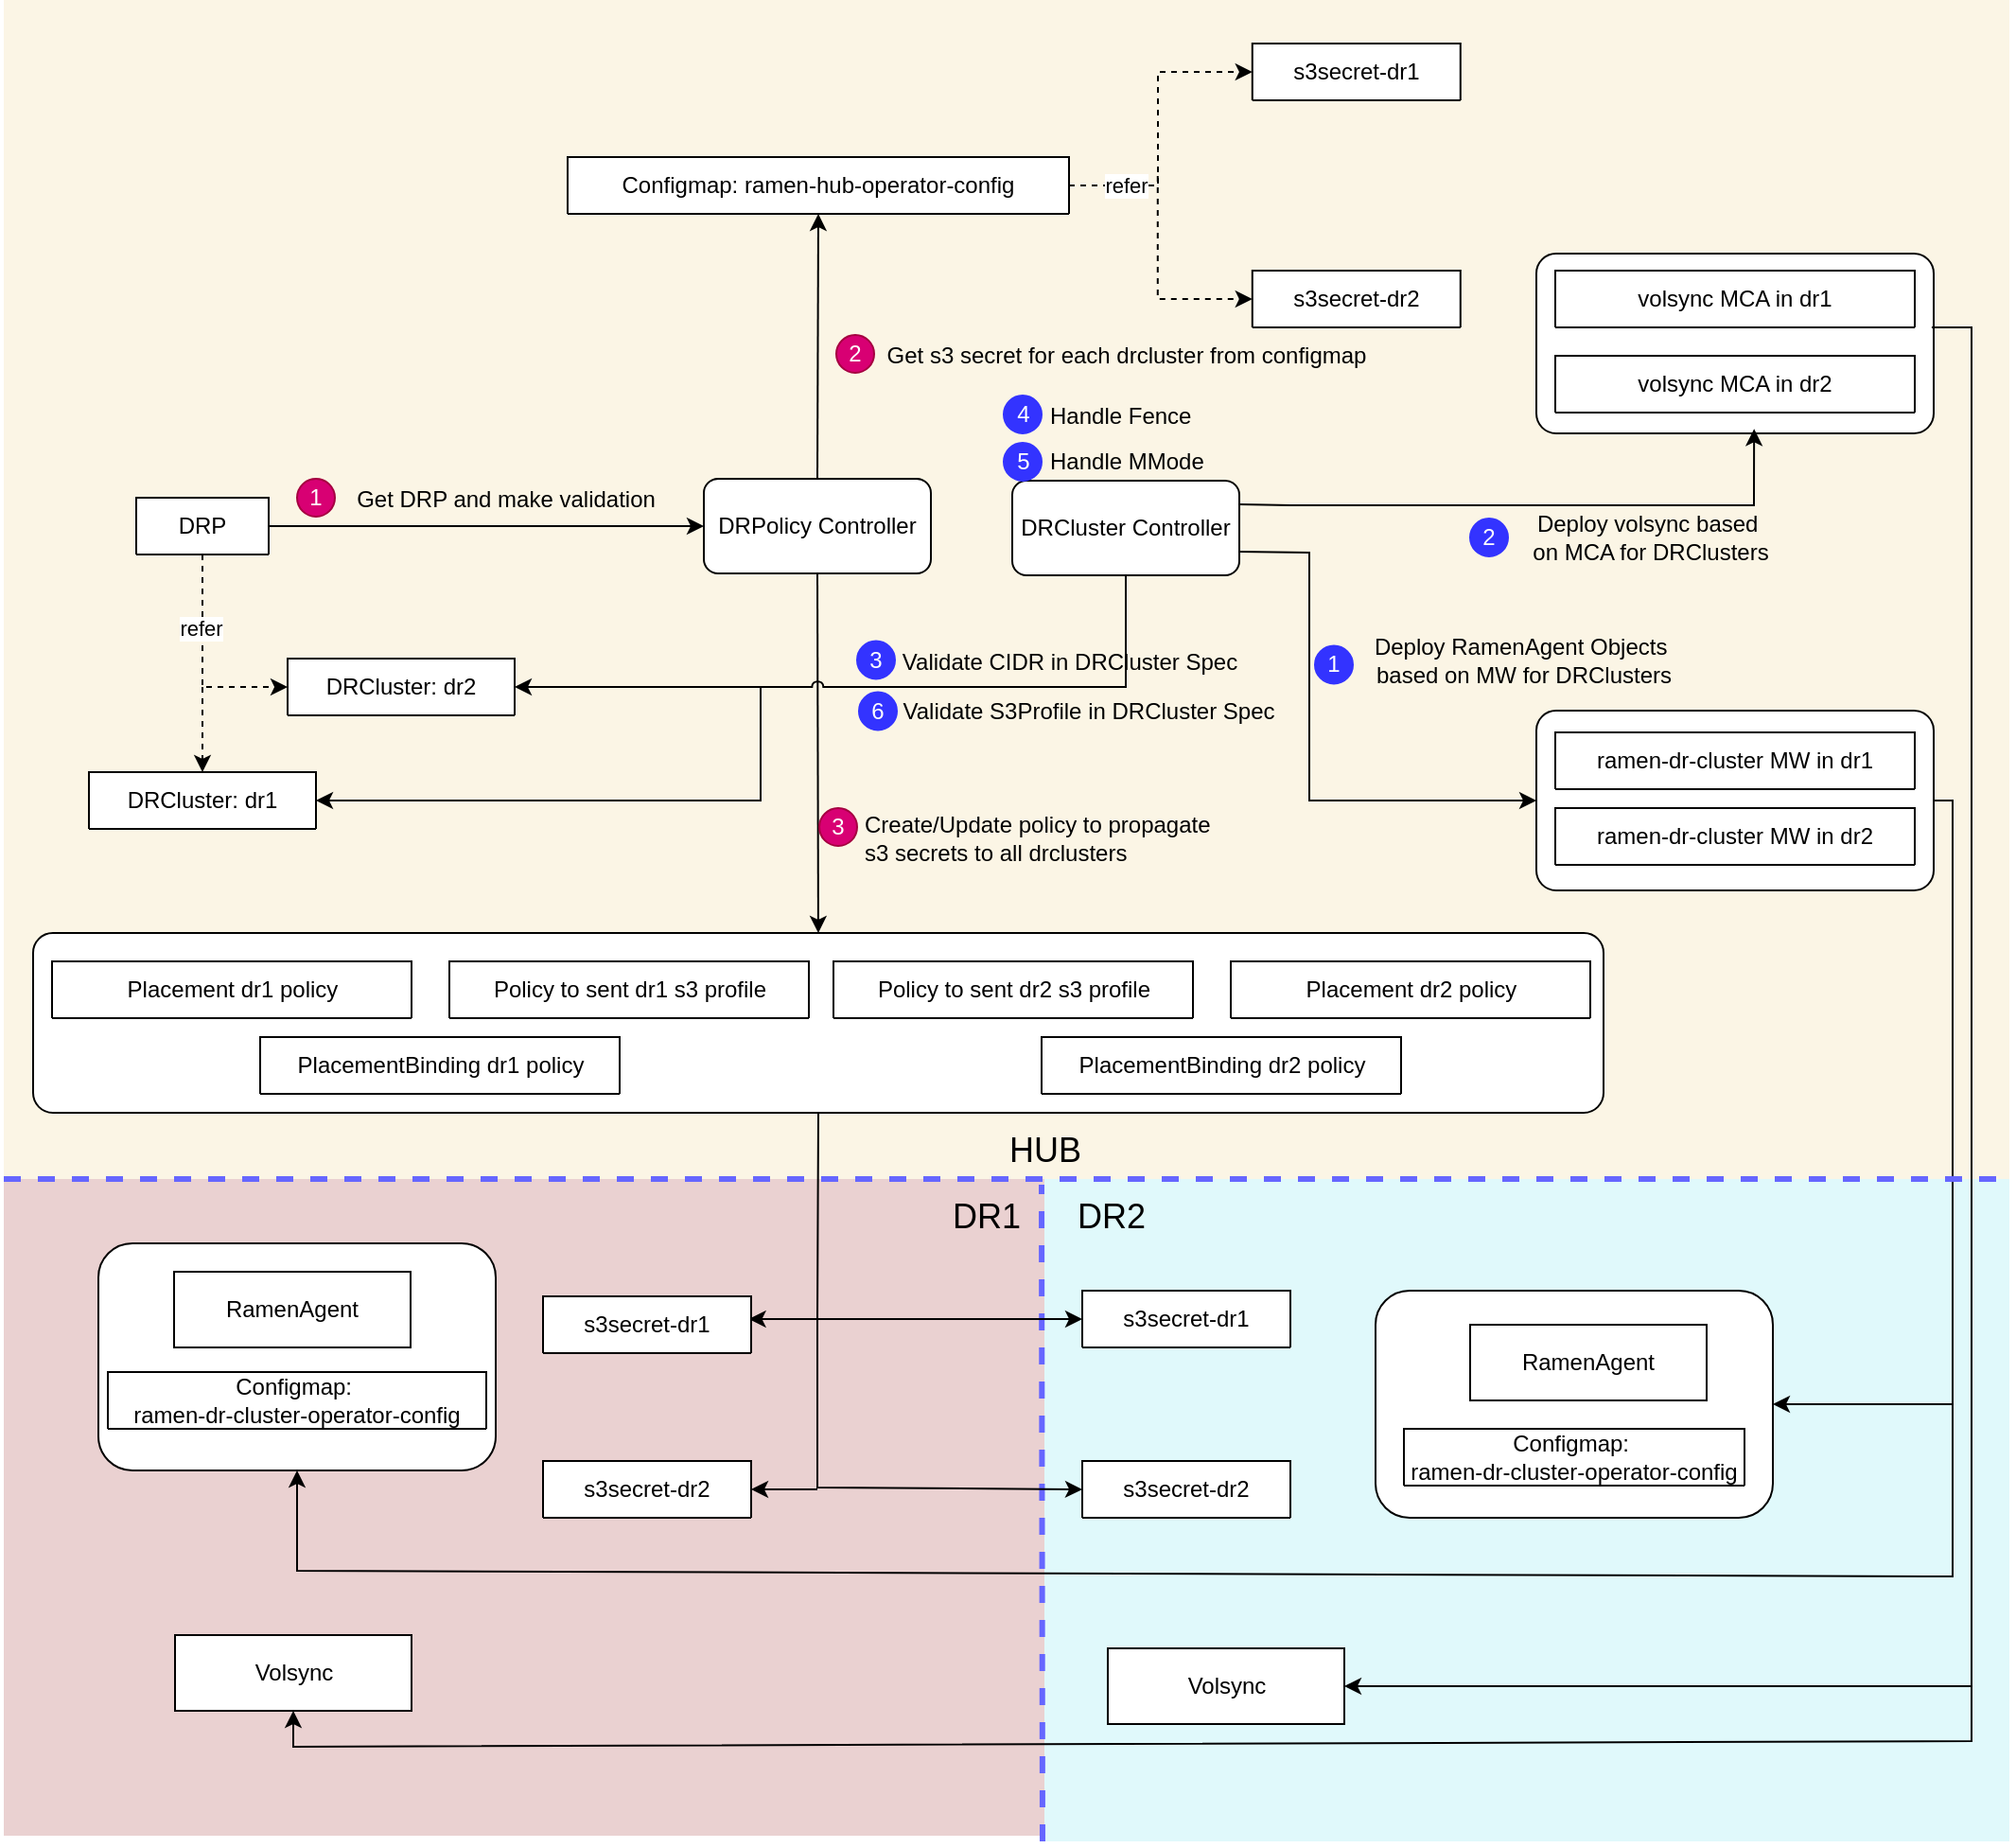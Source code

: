 <mxfile version="24.2.3" type="device">
  <diagram name="Page-1" id="86SuVy9WTyQsxM9a-52B">
    <mxGraphModel dx="1434" dy="1861" grid="1" gridSize="10" guides="1" tooltips="1" connect="1" arrows="1" fold="1" page="1" pageScale="1" pageWidth="850" pageHeight="1100" math="0" shadow="0">
      <root>
        <mxCell id="0" />
        <mxCell id="1" parent="0" />
        <mxCell id="KmiPW5X77ZpDxvjI0BXj-1" value="" style="rounded=0;whiteSpace=wrap;html=1;fillColor=#fbf5e5;strokeColor=none;" parent="1" vertex="1">
          <mxGeometry x="10" y="-10" width="1060" height="630" as="geometry" />
        </mxCell>
        <mxCell id="U8NHltKQ1rlB9dk0PbJg-134" value="" style="rounded=1;whiteSpace=wrap;html=1;arcSize=11;" parent="1" vertex="1">
          <mxGeometry x="820" y="124" width="210" height="95" as="geometry" />
        </mxCell>
        <mxCell id="U8NHltKQ1rlB9dk0PbJg-118" value="" style="rounded=1;whiteSpace=wrap;html=1;arcSize=11;" parent="1" vertex="1">
          <mxGeometry x="820" y="365.5" width="210" height="95" as="geometry" />
        </mxCell>
        <mxCell id="U8NHltKQ1rlB9dk0PbJg-98" value="" style="rounded=0;whiteSpace=wrap;html=1;strokeColor=none;fillColor=#ead1d1;gradientColor=none;" parent="1" vertex="1">
          <mxGeometry x="10" y="613" width="550" height="347" as="geometry" />
        </mxCell>
        <mxCell id="U8NHltKQ1rlB9dk0PbJg-96" value="" style="rounded=0;whiteSpace=wrap;html=1;strokeColor=none;fillColor=#e0f9fb;gradientColor=none;" parent="1" vertex="1">
          <mxGeometry x="560" y="613" width="510" height="350" as="geometry" />
        </mxCell>
        <mxCell id="U8NHltKQ1rlB9dk0PbJg-87" value="" style="rounded=1;whiteSpace=wrap;html=1;arcSize=11;" parent="1" vertex="1">
          <mxGeometry x="25.5" y="483" width="830" height="95" as="geometry" />
        </mxCell>
        <mxCell id="U8NHltKQ1rlB9dk0PbJg-25" value="" style="endArrow=classic;html=1;rounded=0;exitX=1;exitY=0.5;exitDx=0;exitDy=0;entryX=0;entryY=0.5;entryDx=0;entryDy=0;dashed=1;" parent="1" source="U8NHltKQ1rlB9dk0PbJg-7" target="U8NHltKQ1rlB9dk0PbJg-19" edge="1">
          <mxGeometry width="50" height="50" relative="1" as="geometry">
            <mxPoint x="768" y="233" as="sourcePoint" />
            <mxPoint x="818" y="183" as="targetPoint" />
            <Array as="points">
              <mxPoint x="620" y="88" />
              <mxPoint x="620" y="28" />
              <mxPoint x="668" y="28" />
            </Array>
          </mxGeometry>
        </mxCell>
        <mxCell id="U8NHltKQ1rlB9dk0PbJg-32" value="refer" style="edgeLabel;html=1;align=center;verticalAlign=middle;resizable=0;points=[];" parent="U8NHltKQ1rlB9dk0PbJg-25" vertex="1" connectable="0">
          <mxGeometry x="-0.395" relative="1" as="geometry">
            <mxPoint x="-17" as="offset" />
          </mxGeometry>
        </mxCell>
        <mxCell id="U8NHltKQ1rlB9dk0PbJg-3" value="" style="endArrow=none;dashed=1;html=1;rounded=0;strokeColor=#6666FF;strokeWidth=3;" parent="1" edge="1">
          <mxGeometry width="50" height="50" relative="1" as="geometry">
            <mxPoint x="559" y="963" as="sourcePoint" />
            <mxPoint x="558.5" y="616" as="targetPoint" />
          </mxGeometry>
        </mxCell>
        <mxCell id="U8NHltKQ1rlB9dk0PbJg-4" value="&lt;font style=&quot;font-size: 18px;&quot;&gt;HUB&lt;/font&gt;" style="text;html=1;align=center;verticalAlign=middle;resizable=0;points=[];autosize=1;strokeColor=none;fillColor=none;" parent="1" vertex="1">
          <mxGeometry x="530" y="578" width="60" height="40" as="geometry" />
        </mxCell>
        <mxCell id="U8NHltKQ1rlB9dk0PbJg-5" value="&lt;font style=&quot;font-size: 18px;&quot;&gt;DR1&lt;/font&gt;" style="text;html=1;align=center;verticalAlign=middle;resizable=0;points=[];autosize=1;strokeColor=none;fillColor=none;" parent="1" vertex="1">
          <mxGeometry x="498.5" y="613" width="60" height="40" as="geometry" />
        </mxCell>
        <mxCell id="U8NHltKQ1rlB9dk0PbJg-6" value="&lt;font style=&quot;font-size: 18px;&quot;&gt;DR2&lt;/font&gt;" style="text;html=1;align=center;verticalAlign=middle;resizable=0;points=[];autosize=1;strokeColor=none;fillColor=none;" parent="1" vertex="1">
          <mxGeometry x="565" y="613" width="60" height="40" as="geometry" />
        </mxCell>
        <mxCell id="U8NHltKQ1rlB9dk0PbJg-26" value="" style="endArrow=classic;html=1;rounded=0;entryX=0;entryY=0.5;entryDx=0;entryDy=0;dashed=1;" parent="1" target="U8NHltKQ1rlB9dk0PbJg-23" edge="1">
          <mxGeometry width="50" height="50" relative="1" as="geometry">
            <mxPoint x="619.89" y="83" as="sourcePoint" />
            <mxPoint x="769.89" y="183" as="targetPoint" />
            <Array as="points">
              <mxPoint x="619.89" y="148" />
            </Array>
          </mxGeometry>
        </mxCell>
        <mxCell id="U8NHltKQ1rlB9dk0PbJg-37" value="" style="endArrow=classic;html=1;rounded=0;exitX=1;exitY=0.5;exitDx=0;exitDy=0;entryX=0;entryY=0.5;entryDx=0;entryDy=0;" parent="1" source="U8NHltKQ1rlB9dk0PbJg-33" target="U8NHltKQ1rlB9dk0PbJg-12" edge="1">
          <mxGeometry width="50" height="50" relative="1" as="geometry">
            <mxPoint x="670" y="403" as="sourcePoint" />
            <mxPoint x="720" y="353" as="targetPoint" />
          </mxGeometry>
        </mxCell>
        <mxCell id="U8NHltKQ1rlB9dk0PbJg-39" value="Get DRP and make validation" style="text;html=1;align=center;verticalAlign=middle;resizable=0;points=[];autosize=1;strokeColor=none;fillColor=none;" parent="1" vertex="1">
          <mxGeometry x="185" y="239" width="180" height="30" as="geometry" />
        </mxCell>
        <mxCell id="U8NHltKQ1rlB9dk0PbJg-41" value="" style="endArrow=classic;html=1;rounded=0;exitX=0.5;exitY=1;exitDx=0;exitDy=0;entryX=0;entryY=0.5;entryDx=0;entryDy=0;dashed=1;jumpStyle=arc;" parent="1" source="U8NHltKQ1rlB9dk0PbJg-33" target="U8NHltKQ1rlB9dk0PbJg-13" edge="1">
          <mxGeometry width="50" height="50" relative="1" as="geometry">
            <mxPoint x="670" y="403" as="sourcePoint" />
            <mxPoint x="720" y="353" as="targetPoint" />
            <Array as="points">
              <mxPoint x="115" y="353" />
            </Array>
          </mxGeometry>
        </mxCell>
        <mxCell id="U8NHltKQ1rlB9dk0PbJg-42" value="" style="endArrow=classic;html=1;rounded=0;entryX=0.5;entryY=0;entryDx=0;entryDy=0;dashed=1;" parent="1" target="U8NHltKQ1rlB9dk0PbJg-17" edge="1">
          <mxGeometry width="50" height="50" relative="1" as="geometry">
            <mxPoint x="115" y="353" as="sourcePoint" />
            <mxPoint x="720" y="353" as="targetPoint" />
          </mxGeometry>
        </mxCell>
        <mxCell id="U8NHltKQ1rlB9dk0PbJg-43" value="refer" style="edgeLabel;html=1;align=center;verticalAlign=middle;resizable=0;points=[];" parent="1" vertex="1" connectable="0">
          <mxGeometry x="150" y="313" as="geometry">
            <mxPoint x="-36" y="9" as="offset" />
          </mxGeometry>
        </mxCell>
        <mxCell id="U8NHltKQ1rlB9dk0PbJg-57" value="" style="endArrow=classic;html=1;rounded=0;exitX=0.5;exitY=1;exitDx=0;exitDy=0;entryX=0.5;entryY=0;entryDx=0;entryDy=0;jumpStyle=arc;" parent="1" source="U8NHltKQ1rlB9dk0PbJg-12" target="U8NHltKQ1rlB9dk0PbJg-87" edge="1">
          <mxGeometry width="50" height="50" relative="1" as="geometry">
            <mxPoint x="235" y="443" as="sourcePoint" />
            <mxPoint x="295" y="488" as="targetPoint" />
            <Array as="points">
              <mxPoint x="440" y="403" />
            </Array>
          </mxGeometry>
        </mxCell>
        <mxCell id="U8NHltKQ1rlB9dk0PbJg-59" value="C&lt;span style=&quot;background-color: initial;&quot;&gt;reate/Update policy to propagate &lt;br&gt;s3 secrets&amp;nbsp;&lt;/span&gt;&lt;span style=&quot;background-color: initial;&quot;&gt;to all drclusters&lt;/span&gt;" style="text;html=1;align=left;verticalAlign=middle;resizable=0;points=[];autosize=1;strokeColor=none;fillColor=none;" parent="1" vertex="1">
          <mxGeometry x="463" y="413" width="210" height="40" as="geometry" />
        </mxCell>
        <mxCell id="U8NHltKQ1rlB9dk0PbJg-71" value="" style="endArrow=classic;html=1;rounded=0;entryX=0.989;entryY=0.4;entryDx=0;entryDy=0;entryPerimeter=0;exitX=0.5;exitY=1;exitDx=0;exitDy=0;" parent="1" source="U8NHltKQ1rlB9dk0PbJg-87" target="U8NHltKQ1rlB9dk0PbJg-60" edge="1">
          <mxGeometry width="50" height="50" relative="1" as="geometry">
            <mxPoint x="270" y="583" as="sourcePoint" />
            <mxPoint x="210" y="798" as="targetPoint" />
            <Array as="points">
              <mxPoint x="440" y="687" />
            </Array>
          </mxGeometry>
        </mxCell>
        <mxCell id="U8NHltKQ1rlB9dk0PbJg-72" value="" style="endArrow=classic;html=1;rounded=0;entryX=0;entryY=0.5;entryDx=0;entryDy=0;" parent="1" target="U8NHltKQ1rlB9dk0PbJg-66" edge="1">
          <mxGeometry width="50" height="50" relative="1" as="geometry">
            <mxPoint x="420" y="687" as="sourcePoint" />
            <mxPoint x="540" y="432" as="targetPoint" />
            <Array as="points" />
          </mxGeometry>
        </mxCell>
        <mxCell id="U8NHltKQ1rlB9dk0PbJg-77" value="" style="endArrow=classic;html=1;rounded=0;entryX=0.5;entryY=1;entryDx=0;entryDy=0;exitX=0.5;exitY=0;exitDx=0;exitDy=0;" parent="1" source="U8NHltKQ1rlB9dk0PbJg-12" target="U8NHltKQ1rlB9dk0PbJg-7" edge="1">
          <mxGeometry width="50" height="50" relative="1" as="geometry">
            <mxPoint x="490" y="343" as="sourcePoint" />
            <mxPoint x="540" y="293" as="targetPoint" />
          </mxGeometry>
        </mxCell>
        <mxCell id="U8NHltKQ1rlB9dk0PbJg-78" value="Get s3 secret for each drcluster from configmap" style="text;html=1;align=center;verticalAlign=middle;resizable=0;points=[];autosize=1;strokeColor=none;fillColor=none;" parent="1" vertex="1">
          <mxGeometry x="463" y="163" width="280" height="30" as="geometry" />
        </mxCell>
        <mxCell id="U8NHltKQ1rlB9dk0PbJg-12" value="DRPolicy Controller" style="rounded=1;whiteSpace=wrap;html=1;" parent="1" vertex="1">
          <mxGeometry x="380" y="243" width="120" height="50" as="geometry" />
        </mxCell>
        <mxCell id="U8NHltKQ1rlB9dk0PbJg-90" value="1" style="ellipse;whiteSpace=wrap;html=1;aspect=fixed;fillColor=#d80073;strokeColor=#A50040;fontColor=#ffffff;" parent="1" vertex="1">
          <mxGeometry x="165" y="243" width="20" height="20" as="geometry" />
        </mxCell>
        <mxCell id="U8NHltKQ1rlB9dk0PbJg-91" value="1" style="ellipse;whiteSpace=wrap;html=1;aspect=fixed;fillColor=#3333FF;strokeColor=#3333FF;fontColor=#ffffff;" parent="1" vertex="1">
          <mxGeometry x="703" y="331.25" width="20" height="20" as="geometry" />
        </mxCell>
        <mxCell id="U8NHltKQ1rlB9dk0PbJg-93" value="3" style="ellipse;whiteSpace=wrap;html=1;aspect=fixed;fillColor=#d80073;strokeColor=#A50040;fontColor=#ffffff;" parent="1" vertex="1">
          <mxGeometry x="441" y="417" width="20" height="20" as="geometry" />
        </mxCell>
        <mxCell id="U8NHltKQ1rlB9dk0PbJg-94" value="2" style="ellipse;whiteSpace=wrap;html=1;aspect=fixed;fillColor=#d80073;strokeColor=#A50040;fontColor=#ffffff;" parent="1" vertex="1">
          <mxGeometry x="450" y="167" width="20" height="20" as="geometry" />
        </mxCell>
        <mxCell id="U8NHltKQ1rlB9dk0PbJg-99" value="DRCluster Controller" style="rounded=1;whiteSpace=wrap;html=1;" parent="1" vertex="1">
          <mxGeometry x="543" y="244" width="120" height="50" as="geometry" />
        </mxCell>
        <mxCell id="U8NHltKQ1rlB9dk0PbJg-105" value="" style="rounded=1;whiteSpace=wrap;html=1;" parent="1" vertex="1">
          <mxGeometry x="60" y="647" width="210" height="120" as="geometry" />
        </mxCell>
        <mxCell id="U8NHltKQ1rlB9dk0PbJg-106" value="" style="rounded=1;whiteSpace=wrap;html=1;" parent="1" vertex="1">
          <mxGeometry x="735" y="672" width="210" height="120" as="geometry" />
        </mxCell>
        <mxCell id="U8NHltKQ1rlB9dk0PbJg-108" value="" style="endArrow=classic;html=1;rounded=0;entryX=1;entryY=0.5;entryDx=0;entryDy=0;exitX=1;exitY=0.5;exitDx=0;exitDy=0;" parent="1" source="U8NHltKQ1rlB9dk0PbJg-118" target="U8NHltKQ1rlB9dk0PbJg-106" edge="1">
          <mxGeometry width="50" height="50" relative="1" as="geometry">
            <mxPoint x="950" y="323" as="sourcePoint" />
            <mxPoint x="450" y="573" as="targetPoint" />
            <Array as="points">
              <mxPoint x="1040" y="413" />
              <mxPoint x="1040" y="513" />
              <mxPoint x="1040" y="732" />
            </Array>
          </mxGeometry>
        </mxCell>
        <mxCell id="U8NHltKQ1rlB9dk0PbJg-109" value="" style="endArrow=classic;html=1;rounded=0;entryX=0.5;entryY=1;entryDx=0;entryDy=0;" parent="1" target="U8NHltKQ1rlB9dk0PbJg-105" edge="1">
          <mxGeometry width="50" height="50" relative="1" as="geometry">
            <mxPoint x="1040" y="732" as="sourcePoint" />
            <mxPoint x="450" y="462" as="targetPoint" />
            <Array as="points">
              <mxPoint x="1040" y="823" />
              <mxPoint x="165" y="820" />
            </Array>
          </mxGeometry>
        </mxCell>
        <mxCell id="U8NHltKQ1rlB9dk0PbJg-119" value="" style="endArrow=classic;html=1;rounded=0;exitX=1;exitY=0.75;exitDx=0;exitDy=0;entryX=0;entryY=0.5;entryDx=0;entryDy=0;" parent="1" source="U8NHltKQ1rlB9dk0PbJg-99" target="U8NHltKQ1rlB9dk0PbJg-118" edge="1">
          <mxGeometry width="50" height="50" relative="1" as="geometry">
            <mxPoint x="990" y="563" as="sourcePoint" />
            <mxPoint x="1040" y="513" as="targetPoint" />
            <Array as="points">
              <mxPoint x="700" y="282" />
              <mxPoint x="700" y="413" />
            </Array>
          </mxGeometry>
        </mxCell>
        <mxCell id="U8NHltKQ1rlB9dk0PbJg-120" value="RamenAgent" style="rounded=0;whiteSpace=wrap;html=1;" parent="1" vertex="1">
          <mxGeometry x="785" y="690" width="125" height="40" as="geometry" />
        </mxCell>
        <mxCell id="U8NHltKQ1rlB9dk0PbJg-125" value="RamenAgent" style="rounded=0;whiteSpace=wrap;html=1;" parent="1" vertex="1">
          <mxGeometry x="100" y="662" width="125" height="40" as="geometry" />
        </mxCell>
        <mxCell id="U8NHltKQ1rlB9dk0PbJg-126" value="Deploy RamenAgent Objects&amp;nbsp;&lt;div&gt;based on MW for DRClusters&lt;/div&gt;" style="text;html=1;align=center;verticalAlign=middle;resizable=0;points=[];autosize=1;strokeColor=none;fillColor=none;" parent="1" vertex="1">
          <mxGeometry x="723" y="318.75" width="180" height="40" as="geometry" />
        </mxCell>
        <mxCell id="U8NHltKQ1rlB9dk0PbJg-2" value="" style="endArrow=none;dashed=1;html=1;rounded=0;strokeColor=#6666FF;strokeWidth=3;" parent="1" edge="1">
          <mxGeometry width="50" height="50" relative="1" as="geometry">
            <mxPoint x="10" y="613" as="sourcePoint" />
            <mxPoint x="1070" y="613" as="targetPoint" />
          </mxGeometry>
        </mxCell>
        <mxCell id="U8NHltKQ1rlB9dk0PbJg-135" value="" style="endArrow=classic;html=1;rounded=0;exitX=1;exitY=0.25;exitDx=0;exitDy=0;entryX=0.548;entryY=0.975;entryDx=0;entryDy=0;entryPerimeter=0;" parent="1" source="U8NHltKQ1rlB9dk0PbJg-99" target="U8NHltKQ1rlB9dk0PbJg-134" edge="1">
          <mxGeometry width="50" height="50" relative="1" as="geometry">
            <mxPoint x="886" y="283" as="sourcePoint" />
            <mxPoint x="936" y="233" as="targetPoint" />
            <Array as="points">
              <mxPoint x="690" y="257" />
              <mxPoint x="935" y="257" />
            </Array>
          </mxGeometry>
        </mxCell>
        <mxCell id="U8NHltKQ1rlB9dk0PbJg-136" value="Deploy volsync&amp;nbsp;&lt;span style=&quot;background-color: initial;&quot;&gt;based&amp;nbsp;&lt;/span&gt;&lt;div&gt;on MCA for DRClusters&lt;/div&gt;" style="text;html=1;align=center;verticalAlign=middle;resizable=0;points=[];autosize=1;strokeColor=none;fillColor=none;" parent="1" vertex="1">
          <mxGeometry x="805" y="254" width="150" height="40" as="geometry" />
        </mxCell>
        <mxCell id="U8NHltKQ1rlB9dk0PbJg-137" value="" style="endArrow=classic;html=1;rounded=0;" parent="1" edge="1">
          <mxGeometry width="50" height="50" relative="1" as="geometry">
            <mxPoint x="440" y="683" as="sourcePoint" />
            <mxPoint x="580" y="777" as="targetPoint" />
            <Array as="points">
              <mxPoint x="440" y="776" />
            </Array>
          </mxGeometry>
        </mxCell>
        <mxCell id="U8NHltKQ1rlB9dk0PbJg-138" value="" style="endArrow=classic;html=1;rounded=0;entryX=1;entryY=0.5;entryDx=0;entryDy=0;" parent="1" target="U8NHltKQ1rlB9dk0PbJg-64" edge="1">
          <mxGeometry width="50" height="50" relative="1" as="geometry">
            <mxPoint x="440" y="777" as="sourcePoint" />
            <mxPoint x="520" y="402" as="targetPoint" />
          </mxGeometry>
        </mxCell>
        <mxCell id="U8NHltKQ1rlB9dk0PbJg-139" value="Volsync" style="rounded=0;whiteSpace=wrap;html=1;" parent="1" vertex="1">
          <mxGeometry x="100.5" y="854" width="125" height="40" as="geometry" />
        </mxCell>
        <mxCell id="U8NHltKQ1rlB9dk0PbJg-140" value="Volsync" style="rounded=0;whiteSpace=wrap;html=1;" parent="1" vertex="1">
          <mxGeometry x="593.5" y="861" width="125" height="40" as="geometry" />
        </mxCell>
        <mxCell id="U8NHltKQ1rlB9dk0PbJg-141" value="" style="endArrow=classic;html=1;rounded=0;entryX=1;entryY=0.5;entryDx=0;entryDy=0;exitX=0.995;exitY=0.411;exitDx=0;exitDy=0;exitPerimeter=0;" parent="1" source="U8NHltKQ1rlB9dk0PbJg-134" target="U8NHltKQ1rlB9dk0PbJg-140" edge="1">
          <mxGeometry width="50" height="50" relative="1" as="geometry">
            <mxPoint x="1201" y="471" as="sourcePoint" />
            <mxPoint x="1170" y="853" as="targetPoint" />
            <Array as="points">
              <mxPoint x="1050" y="163" />
              <mxPoint x="1050" y="881" />
            </Array>
          </mxGeometry>
        </mxCell>
        <mxCell id="U8NHltKQ1rlB9dk0PbJg-142" value="" style="endArrow=classic;html=1;rounded=0;entryX=0.5;entryY=1;entryDx=0;entryDy=0;" parent="1" target="U8NHltKQ1rlB9dk0PbJg-139" edge="1">
          <mxGeometry width="50" height="50" relative="1" as="geometry">
            <mxPoint x="1050" y="880" as="sourcePoint" />
            <mxPoint x="520" y="664" as="targetPoint" />
            <Array as="points">
              <mxPoint x="1050" y="910" />
              <mxPoint x="163" y="913" />
            </Array>
          </mxGeometry>
        </mxCell>
        <mxCell id="U8NHltKQ1rlB9dk0PbJg-145" value="3" style="ellipse;whiteSpace=wrap;html=1;aspect=fixed;fillColor=#3333FF;strokeColor=#3333FF;fontColor=#ffffff;" parent="1" vertex="1">
          <mxGeometry x="461" y="328.75" width="20" height="20" as="geometry" />
        </mxCell>
        <mxCell id="U8NHltKQ1rlB9dk0PbJg-146" value="2" style="ellipse;whiteSpace=wrap;html=1;aspect=fixed;fillColor=#3333FF;strokeColor=#3333FF;fontColor=#ffffff;" parent="1" vertex="1">
          <mxGeometry x="785" y="264" width="20" height="20" as="geometry" />
        </mxCell>
        <mxCell id="U8NHltKQ1rlB9dk0PbJg-147" value="" style="endArrow=classic;html=1;rounded=0;exitX=0.5;exitY=1;exitDx=0;exitDy=0;entryX=1;entryY=0.5;entryDx=0;entryDy=0;jumpStyle=arc;" parent="1" source="U8NHltKQ1rlB9dk0PbJg-99" target="U8NHltKQ1rlB9dk0PbJg-13" edge="1">
          <mxGeometry width="50" height="50" relative="1" as="geometry">
            <mxPoint x="700" y="453" as="sourcePoint" />
            <mxPoint x="750" y="403" as="targetPoint" />
            <Array as="points">
              <mxPoint x="603" y="353" />
            </Array>
          </mxGeometry>
        </mxCell>
        <mxCell id="U8NHltKQ1rlB9dk0PbJg-148" value="" style="endArrow=classic;html=1;rounded=0;entryX=1;entryY=0.5;entryDx=0;entryDy=0;" parent="1" target="U8NHltKQ1rlB9dk0PbJg-17" edge="1">
          <mxGeometry width="50" height="50" relative="1" as="geometry">
            <mxPoint x="410" y="353" as="sourcePoint" />
            <mxPoint x="750" y="403" as="targetPoint" />
            <Array as="points">
              <mxPoint x="410" y="413" />
            </Array>
          </mxGeometry>
        </mxCell>
        <mxCell id="U8NHltKQ1rlB9dk0PbJg-149" value="Validate CIDR in DRCluster Spec" style="text;html=1;align=center;verticalAlign=middle;resizable=0;points=[];autosize=1;strokeColor=none;fillColor=none;" parent="1" vertex="1">
          <mxGeometry x="473" y="324.75" width="200" height="30" as="geometry" />
        </mxCell>
        <mxCell id="U8NHltKQ1rlB9dk0PbJg-154" value="Handle Fence" style="text;html=1;align=left;verticalAlign=middle;resizable=0;points=[];autosize=1;strokeColor=none;fillColor=none;" parent="1" vertex="1">
          <mxGeometry x="561" y="195" width="100" height="30" as="geometry" />
        </mxCell>
        <mxCell id="U8NHltKQ1rlB9dk0PbJg-155" value="5" style="ellipse;whiteSpace=wrap;html=1;aspect=fixed;fillColor=#3333FF;strokeColor=#3333FF;fontColor=#ffffff;" parent="1" vertex="1">
          <mxGeometry x="538.5" y="224" width="20" height="20" as="geometry" />
        </mxCell>
        <mxCell id="U8NHltKQ1rlB9dk0PbJg-156" value="4" style="ellipse;whiteSpace=wrap;html=1;aspect=fixed;fillColor=#3333FF;strokeColor=#3333FF;fontColor=#ffffff;" parent="1" vertex="1">
          <mxGeometry x="538.5" y="199" width="20" height="20" as="geometry" />
        </mxCell>
        <mxCell id="U8NHltKQ1rlB9dk0PbJg-157" value="Handle MMode" style="text;html=1;align=left;verticalAlign=middle;resizable=0;points=[];autosize=1;strokeColor=none;fillColor=none;" parent="1" vertex="1">
          <mxGeometry x="561" y="219" width="100" height="30" as="geometry" />
        </mxCell>
        <mxCell id="U8NHltKQ1rlB9dk0PbJg-158" value="Validate S3Profile in DRCluster Spec" style="text;html=1;align=center;verticalAlign=middle;resizable=0;points=[];autosize=1;strokeColor=none;fillColor=none;" parent="1" vertex="1">
          <mxGeometry x="473" y="351.25" width="220" height="30" as="geometry" />
        </mxCell>
        <mxCell id="U8NHltKQ1rlB9dk0PbJg-159" value="6" style="ellipse;whiteSpace=wrap;html=1;aspect=fixed;fillColor=#3333FF;strokeColor=#3333FF;fontColor=#ffffff;" parent="1" vertex="1">
          <mxGeometry x="462" y="355.75" width="20" height="20" as="geometry" />
        </mxCell>
        <mxCell id="U8NHltKQ1rlB9dk0PbJg-123" value="Configmap:&amp;nbsp;&lt;div&gt;ramen-dr-cluster-operator-config&lt;/div&gt;" style="swimlane;fontStyle=0;childLayout=stackLayout;horizontal=1;startSize=30;horizontalStack=0;resizeParent=1;resizeParentMax=0;resizeLast=0;collapsible=1;marginBottom=0;whiteSpace=wrap;html=1;" parent="1" vertex="1" collapsed="1">
          <mxGeometry x="750" y="745" width="180" height="30" as="geometry">
            <mxRectangle x="750" y="745" width="390" height="1210" as="alternateBounds" />
          </mxGeometry>
        </mxCell>
        <mxCell id="U8NHltKQ1rlB9dk0PbJg-124" value="&lt;div&gt;apiVersion: v1&lt;/div&gt;&lt;div&gt;data:&lt;/div&gt;&lt;div&gt;&amp;nbsp; ramen_manager_config.yaml: |&lt;/div&gt;&lt;div&gt;&amp;nbsp; &amp;nbsp; apiVersion: ramendr.openshift.io/v1alpha1&lt;/div&gt;&lt;div&gt;&amp;nbsp; &amp;nbsp; drClusterOperator:&lt;/div&gt;&lt;div&gt;&amp;nbsp; &amp;nbsp; &amp;nbsp; catalogSourceName: ramen-catalog&lt;/div&gt;&lt;div&gt;&amp;nbsp; &amp;nbsp; &amp;nbsp; catalogSourceNamespaceName: ramen-system&lt;/div&gt;&lt;div&gt;&amp;nbsp; &amp;nbsp; &amp;nbsp; channelName: alpha&lt;/div&gt;&lt;div&gt;&amp;nbsp; &amp;nbsp; &amp;nbsp; clusterServiceVersionName: ramen-dr-cluster-operator.v0.0.1&lt;/div&gt;&lt;div&gt;&amp;nbsp; &amp;nbsp; &amp;nbsp; deploymentAutomationEnabled: true&lt;/div&gt;&lt;div&gt;&amp;nbsp; &amp;nbsp; &amp;nbsp; namespaceName: ramen-system&lt;/div&gt;&lt;div&gt;&amp;nbsp; &amp;nbsp; &amp;nbsp; packageName: ramen-dr-cluster-operator&lt;/div&gt;&lt;div&gt;&amp;nbsp; &amp;nbsp; &amp;nbsp; s3SecretDistributionEnabled: true&lt;/div&gt;&lt;div&gt;&amp;nbsp; &amp;nbsp; health:&lt;/div&gt;&lt;div&gt;&amp;nbsp; &amp;nbsp; &amp;nbsp; healthProbeBindAddress: :8081&lt;/div&gt;&lt;div&gt;&amp;nbsp; &amp;nbsp; kind: RamenConfig&lt;/div&gt;&lt;div&gt;&amp;nbsp; &amp;nbsp; kubeObjectProtection:&lt;/div&gt;&lt;div&gt;&amp;nbsp; &amp;nbsp; &amp;nbsp; veleroNamespaceName: velero&lt;/div&gt;&lt;div&gt;&amp;nbsp; &amp;nbsp; leaderElection:&lt;/div&gt;&lt;div&gt;&amp;nbsp; &amp;nbsp; &amp;nbsp; leaderElect: true&lt;/div&gt;&lt;div&gt;&amp;nbsp; &amp;nbsp; &amp;nbsp; leaseDuration: 0s&lt;/div&gt;&lt;div&gt;&amp;nbsp; &amp;nbsp; &amp;nbsp; renewDeadline: 0s&lt;/div&gt;&lt;div&gt;&amp;nbsp; &amp;nbsp; &amp;nbsp; resourceLock: &quot;&quot;&lt;/div&gt;&lt;div&gt;&amp;nbsp; &amp;nbsp; &amp;nbsp; resourceName: dr-cluster.ramendr.openshift.io&lt;/div&gt;&lt;div&gt;&amp;nbsp; &amp;nbsp; &amp;nbsp; resourceNamespace: &quot;&quot;&lt;/div&gt;&lt;div&gt;&amp;nbsp; &amp;nbsp; &amp;nbsp; retryPeriod: 0s&lt;/div&gt;&lt;div&gt;&amp;nbsp; &amp;nbsp; maxConcurrentReconciles: 50&lt;/div&gt;&lt;div&gt;&amp;nbsp; &amp;nbsp; metrics:&lt;/div&gt;&lt;div&gt;&amp;nbsp; &amp;nbsp; &amp;nbsp; bindAddress: 127.0.0.1:9289&lt;/div&gt;&lt;div&gt;&amp;nbsp; &amp;nbsp; multiNamespace: {}&lt;/div&gt;&lt;div&gt;&amp;nbsp; &amp;nbsp; ramenControllerType: dr-cluster&lt;/div&gt;&lt;div&gt;&amp;nbsp; &amp;nbsp; s3StoreProfiles:&lt;/div&gt;&lt;div&gt;&amp;nbsp; &amp;nbsp; - s3Bucket: bucket&lt;/div&gt;&lt;div&gt;&amp;nbsp; &amp;nbsp; &amp;nbsp; s3CompatibleEndpoint: http://192.168.122.47:30000&lt;/div&gt;&lt;div&gt;&amp;nbsp; &amp;nbsp; &amp;nbsp; s3ProfileName: minio-on-dr1&lt;/div&gt;&lt;div&gt;&amp;nbsp; &amp;nbsp; &amp;nbsp; s3Region: us-west-1&lt;/div&gt;&lt;div&gt;&amp;nbsp; &amp;nbsp; &amp;nbsp; s3SecretRef:&lt;/div&gt;&lt;div&gt;&amp;nbsp; &amp;nbsp; &amp;nbsp; &amp;nbsp; name: ramen-s3-secret-dr1&lt;/div&gt;&lt;div&gt;&amp;nbsp; &amp;nbsp; &amp;nbsp; &amp;nbsp; namespace: ramen-system&lt;/div&gt;&lt;div&gt;&amp;nbsp; &amp;nbsp; &amp;nbsp; veleroNamespaceSecretKeyRef:&lt;/div&gt;&lt;div&gt;&amp;nbsp; &amp;nbsp; &amp;nbsp; &amp;nbsp; key: cloud&lt;/div&gt;&lt;div&gt;&amp;nbsp; &amp;nbsp; &amp;nbsp; &amp;nbsp; name: cloud-credentials&lt;/div&gt;&lt;div&gt;&amp;nbsp; &amp;nbsp; - s3Bucket: bucket&lt;/div&gt;&lt;div&gt;&amp;nbsp; &amp;nbsp; &amp;nbsp; s3CompatibleEndpoint: http://192.168.122.56:30000&lt;/div&gt;&lt;div&gt;&amp;nbsp; &amp;nbsp; &amp;nbsp; s3ProfileName: minio-on-dr2&lt;/div&gt;&lt;div&gt;&amp;nbsp; &amp;nbsp; &amp;nbsp; s3Region: us-east-1&lt;/div&gt;&lt;div&gt;&amp;nbsp; &amp;nbsp; &amp;nbsp; s3SecretRef:&lt;/div&gt;&lt;div&gt;&amp;nbsp; &amp;nbsp; &amp;nbsp; &amp;nbsp; name: ramen-s3-secret-dr2&lt;/div&gt;&lt;div&gt;&amp;nbsp; &amp;nbsp; &amp;nbsp; &amp;nbsp; namespace: ramen-system&lt;/div&gt;&lt;div&gt;&amp;nbsp; &amp;nbsp; &amp;nbsp; veleroNamespaceSecretKeyRef:&lt;/div&gt;&lt;div&gt;&amp;nbsp; &amp;nbsp; &amp;nbsp; &amp;nbsp; key: cloud&lt;/div&gt;&lt;div&gt;&amp;nbsp; &amp;nbsp; &amp;nbsp; &amp;nbsp; name: cloud-credentials&lt;/div&gt;&lt;div&gt;&amp;nbsp; &amp;nbsp; volSync:&lt;/div&gt;&lt;div&gt;&amp;nbsp; &amp;nbsp; &amp;nbsp; cephFSCSIDriverName: rook-ceph.cephfs.csi.ceph.com&lt;/div&gt;&lt;div&gt;&amp;nbsp; &amp;nbsp; &amp;nbsp; destinationCopyMethod: Direct&lt;/div&gt;&lt;div&gt;&amp;nbsp; &amp;nbsp; webhook:&lt;/div&gt;&lt;div&gt;&amp;nbsp; &amp;nbsp; &amp;nbsp; port: 9443&lt;/div&gt;&lt;div&gt;kind: ConfigMap&lt;/div&gt;&lt;div&gt;metadata:&lt;/div&gt;&lt;div&gt;&amp;nbsp; annotations:&lt;/div&gt;&lt;div&gt;&amp;nbsp; &amp;nbsp; kubectl.kubernetes.io/last-applied-configuration: |&lt;/div&gt;&lt;div&gt;&amp;nbsp; &amp;nbsp; &amp;nbsp; {&quot;apiVersion&quot;:&quot;v1&quot;,&quot;data&quot;:{&quot;ramen_manager_config.yaml&quot;:&quot;apiVersion: ramendr.openshift.io/v1alpha1\nkind: RamenConfig\nhealth:\n&amp;nbsp; healthProbeBindAddress: :8081\nmetrics:\n&amp;nbsp; bindAddress: 127.0.0.1:9289\nwebhook:\n&amp;nbsp; port: 9443\nleaderElection:\n&amp;nbsp; leaderElect: true\n&amp;nbsp; resourceName: dr-cluster.ramendr.openshift.io\nramenControllerType: dr-cluster\nmaxConcurrentReconciles: 50\nvolSync:\n&amp;nbsp; destinationCopyMethod: Direct\n&quot;},&quot;kind&quot;:&quot;ConfigMap&quot;,&quot;metadata&quot;:{&quot;annotations&quot;:{},&quot;name&quot;:&quot;ramen-dr-cluster-operator-config&quot;,&quot;namespace&quot;:&quot;ramen-system&quot;}}&lt;/div&gt;&lt;div&gt;&amp;nbsp; creationTimestamp: &quot;2024-04-10T08:40:33Z&quot;&lt;/div&gt;&lt;div&gt;&amp;nbsp; name: ramen-dr-cluster-operator-config&lt;/div&gt;&lt;div&gt;&amp;nbsp; namespace: ramen-system&lt;/div&gt;&lt;div&gt;&amp;nbsp; ownerReferences:&lt;/div&gt;&lt;div&gt;&amp;nbsp; - apiVersion: work.open-cluster-management.io/v1&lt;/div&gt;&lt;div&gt;&amp;nbsp; &amp;nbsp; kind: AppliedManifestWork&lt;/div&gt;&lt;div&gt;&amp;nbsp; &amp;nbsp; name: be1f36e2f626483b805177d6857eeac1982a549a7bee2a295e91d6164b729385-ramen-dr-cluster&lt;/div&gt;&lt;div&gt;&amp;nbsp; &amp;nbsp; uid: ecbbf310-fa86-4aca-b1ba-72f537112072&lt;/div&gt;&lt;div&gt;&amp;nbsp; resourceVersion: &quot;10794&quot;&lt;/div&gt;&lt;div&gt;&amp;nbsp; uid: d8fe9921-fc22-4dd1-a8d0-7d56b742b7a5&lt;/div&gt;" style="text;strokeColor=none;fillColor=default;align=left;verticalAlign=middle;spacingLeft=4;spacingRight=4;overflow=hidden;points=[[0,0.5],[1,0.5]];portConstraint=eastwest;rotatable=0;whiteSpace=wrap;html=1;" parent="U8NHltKQ1rlB9dk0PbJg-123" vertex="1">
          <mxGeometry y="30" width="390" height="1180" as="geometry" />
        </mxCell>
        <mxCell id="U8NHltKQ1rlB9dk0PbJg-68" value="s3secret-dr2" style="swimlane;fontStyle=0;childLayout=stackLayout;horizontal=1;startSize=30;horizontalStack=0;resizeParent=1;resizeParentMax=0;resizeLast=0;collapsible=1;marginBottom=0;whiteSpace=wrap;html=1;" parent="1" vertex="1" collapsed="1">
          <mxGeometry x="580" y="762" width="110" height="30" as="geometry">
            <mxRectangle x="580" y="762" width="290" height="200" as="alternateBounds" />
          </mxGeometry>
        </mxCell>
        <mxCell id="U8NHltKQ1rlB9dk0PbJg-69" value="&lt;div&gt;apiVersion: v1&lt;/div&gt;&lt;div&gt;data:&lt;/div&gt;&lt;div&gt;&amp;nbsp; AWS_ACCESS_KEY_ID: bWluaW8=&lt;/div&gt;&lt;div&gt;&amp;nbsp; AWS_SECRET_ACCESS_KEY: bWluaW8xMjM=&lt;/div&gt;&lt;div&gt;kind: Secret&lt;/div&gt;&lt;div&gt;metadata:&lt;/div&gt;&lt;div&gt;&amp;nbsp; finalizers:&lt;/div&gt;&lt;div&gt;&amp;nbsp; - drpolicies.ramendr.openshift.io/policy-protection&lt;/div&gt;&lt;div&gt;&amp;nbsp; name: ramen-s3-secret-dr2&lt;/div&gt;&lt;div&gt;&amp;nbsp; namespace: ramen-system&lt;/div&gt;&lt;div&gt;type: Opaque&lt;/div&gt;" style="text;strokeColor=none;fillColor=default;align=left;verticalAlign=middle;spacingLeft=4;spacingRight=4;overflow=hidden;points=[[0,0.5],[1,0.5]];portConstraint=eastwest;rotatable=0;whiteSpace=wrap;html=1;" parent="U8NHltKQ1rlB9dk0PbJg-68" vertex="1">
          <mxGeometry y="30" width="290" height="170" as="geometry" />
        </mxCell>
        <mxCell id="U8NHltKQ1rlB9dk0PbJg-66" value="s3secret-dr1" style="swimlane;fontStyle=0;childLayout=stackLayout;horizontal=1;startSize=30;horizontalStack=0;resizeParent=1;resizeParentMax=0;resizeLast=0;collapsible=1;marginBottom=0;whiteSpace=wrap;html=1;" parent="1" vertex="1" collapsed="1">
          <mxGeometry x="580" y="672" width="110" height="30" as="geometry">
            <mxRectangle x="580" y="672" width="280" height="200" as="alternateBounds" />
          </mxGeometry>
        </mxCell>
        <mxCell id="U8NHltKQ1rlB9dk0PbJg-67" value="&lt;div&gt;apiVersion: v1&lt;/div&gt;&lt;div&gt;data:&lt;/div&gt;&lt;div&gt;&amp;nbsp; AWS_ACCESS_KEY_ID: bWluaW8=&lt;/div&gt;&lt;div&gt;&amp;nbsp; AWS_SECRET_ACCESS_KEY: bWluaW8xMjM=&lt;/div&gt;&lt;div&gt;kind: Secret&lt;/div&gt;&lt;div&gt;metadata:&lt;/div&gt;&lt;div&gt;&amp;nbsp; finalizers:&lt;/div&gt;&lt;div&gt;&amp;nbsp; - drpolicies.ramendr.openshift.io/policy-protection&lt;/div&gt;&lt;div&gt;&amp;nbsp; name: ramen-s3-secret-dr1&lt;/div&gt;&lt;div&gt;&amp;nbsp; namespace: ramen-system&lt;/div&gt;&lt;div&gt;type: Opaque&lt;/div&gt;" style="text;strokeColor=none;fillColor=default;align=left;verticalAlign=middle;spacingLeft=4;spacingRight=4;overflow=hidden;points=[[0,0.5],[1,0.5]];portConstraint=eastwest;rotatable=0;whiteSpace=wrap;html=1;" parent="U8NHltKQ1rlB9dk0PbJg-66" vertex="1">
          <mxGeometry y="30" width="280" height="170" as="geometry" />
        </mxCell>
        <mxCell id="U8NHltKQ1rlB9dk0PbJg-64" value="s3secret-dr2" style="swimlane;fontStyle=0;childLayout=stackLayout;horizontal=1;startSize=30;horizontalStack=0;resizeParent=1;resizeParentMax=0;resizeLast=0;collapsible=1;marginBottom=0;whiteSpace=wrap;html=1;" parent="1" vertex="1" collapsed="1">
          <mxGeometry x="295" y="762" width="110" height="30" as="geometry">
            <mxRectangle x="295" y="762" width="290" height="200" as="alternateBounds" />
          </mxGeometry>
        </mxCell>
        <mxCell id="U8NHltKQ1rlB9dk0PbJg-65" value="&lt;div&gt;apiVersion: v1&lt;/div&gt;&lt;div&gt;data:&lt;/div&gt;&lt;div&gt;&amp;nbsp; AWS_ACCESS_KEY_ID: bWluaW8=&lt;/div&gt;&lt;div&gt;&amp;nbsp; AWS_SECRET_ACCESS_KEY: bWluaW8xMjM=&lt;/div&gt;&lt;div&gt;kind: Secret&lt;/div&gt;&lt;div&gt;metadata:&lt;/div&gt;&lt;div&gt;&amp;nbsp; finalizers:&lt;/div&gt;&lt;div&gt;&amp;nbsp; - drpolicies.ramendr.openshift.io/policy-protection&lt;/div&gt;&lt;div&gt;&amp;nbsp; name: ramen-s3-secret-dr2&lt;/div&gt;&lt;div&gt;&amp;nbsp; namespace: ramen-system&lt;/div&gt;&lt;div&gt;type: Opaque&lt;/div&gt;" style="text;strokeColor=none;fillColor=default;align=left;verticalAlign=middle;spacingLeft=4;spacingRight=4;overflow=hidden;points=[[0,0.5],[1,0.5]];portConstraint=eastwest;rotatable=0;whiteSpace=wrap;html=1;" parent="U8NHltKQ1rlB9dk0PbJg-64" vertex="1">
          <mxGeometry y="30" width="290" height="170" as="geometry" />
        </mxCell>
        <mxCell id="U8NHltKQ1rlB9dk0PbJg-60" value="s3secret-dr1" style="swimlane;fontStyle=0;childLayout=stackLayout;horizontal=1;startSize=30;horizontalStack=0;resizeParent=1;resizeParentMax=0;resizeLast=0;collapsible=1;marginBottom=0;whiteSpace=wrap;html=1;" parent="1" vertex="1" collapsed="1">
          <mxGeometry x="295" y="675" width="110" height="30" as="geometry">
            <mxRectangle x="295" y="675" width="280" height="200" as="alternateBounds" />
          </mxGeometry>
        </mxCell>
        <mxCell id="U8NHltKQ1rlB9dk0PbJg-61" value="&lt;div&gt;apiVersion: v1&lt;/div&gt;&lt;div&gt;data:&lt;/div&gt;&lt;div&gt;&amp;nbsp; AWS_ACCESS_KEY_ID: bWluaW8=&lt;/div&gt;&lt;div&gt;&amp;nbsp; AWS_SECRET_ACCESS_KEY: bWluaW8xMjM=&lt;/div&gt;&lt;div&gt;kind: Secret&lt;/div&gt;&lt;div&gt;metadata:&lt;/div&gt;&lt;div&gt;&amp;nbsp; finalizers:&lt;/div&gt;&lt;div&gt;&amp;nbsp; - drpolicies.ramendr.openshift.io/policy-protection&lt;/div&gt;&lt;div&gt;&amp;nbsp; name: ramen-s3-secret-dr1&lt;/div&gt;&lt;div&gt;&amp;nbsp; namespace: ramen-system&lt;/div&gt;&lt;div&gt;type: Opaque&lt;/div&gt;" style="text;strokeColor=none;fillColor=default;align=left;verticalAlign=middle;spacingLeft=4;spacingRight=4;overflow=hidden;points=[[0,0.5],[1,0.5]];portConstraint=eastwest;rotatable=0;whiteSpace=wrap;html=1;" parent="U8NHltKQ1rlB9dk0PbJg-60" vertex="1">
          <mxGeometry y="30" width="280" height="170" as="geometry" />
        </mxCell>
        <mxCell id="U8NHltKQ1rlB9dk0PbJg-121" value="Configmap:&amp;nbsp;&lt;div&gt;ramen-dr-cluster-operator-config&lt;/div&gt;" style="swimlane;fontStyle=0;childLayout=stackLayout;horizontal=1;startSize=30;horizontalStack=0;resizeParent=1;resizeParentMax=0;resizeLast=0;collapsible=1;marginBottom=0;whiteSpace=wrap;html=1;" parent="1" vertex="1" collapsed="1">
          <mxGeometry x="65" y="715" width="200" height="30" as="geometry">
            <mxRectangle x="65" y="715" width="390" height="1230" as="alternateBounds" />
          </mxGeometry>
        </mxCell>
        <mxCell id="U8NHltKQ1rlB9dk0PbJg-122" value="&lt;div&gt;apiVersion: v1&lt;/div&gt;&lt;div&gt;data:&lt;/div&gt;&lt;div&gt;&amp;nbsp; ramen_manager_config.yaml: |&lt;/div&gt;&lt;div&gt;&amp;nbsp; &amp;nbsp; apiVersion: ramendr.openshift.io/v1alpha1&lt;/div&gt;&lt;div&gt;&amp;nbsp; &amp;nbsp; drClusterOperator:&lt;/div&gt;&lt;div&gt;&amp;nbsp; &amp;nbsp; &amp;nbsp; catalogSourceName: ramen-catalog&lt;/div&gt;&lt;div&gt;&amp;nbsp; &amp;nbsp; &amp;nbsp; catalogSourceNamespaceName: ramen-system&lt;/div&gt;&lt;div&gt;&amp;nbsp; &amp;nbsp; &amp;nbsp; channelName: alpha&lt;/div&gt;&lt;div&gt;&amp;nbsp; &amp;nbsp; &amp;nbsp; clusterServiceVersionName: ramen-dr-cluster-operator.v0.0.1&lt;/div&gt;&lt;div&gt;&amp;nbsp; &amp;nbsp; &amp;nbsp; deploymentAutomationEnabled: true&lt;/div&gt;&lt;div&gt;&amp;nbsp; &amp;nbsp; &amp;nbsp; namespaceName: ramen-system&lt;/div&gt;&lt;div&gt;&amp;nbsp; &amp;nbsp; &amp;nbsp; packageName: ramen-dr-cluster-operator&lt;/div&gt;&lt;div&gt;&amp;nbsp; &amp;nbsp; &amp;nbsp; s3SecretDistributionEnabled: true&lt;/div&gt;&lt;div&gt;&amp;nbsp; &amp;nbsp; health:&lt;/div&gt;&lt;div&gt;&amp;nbsp; &amp;nbsp; &amp;nbsp; healthProbeBindAddress: :8081&lt;/div&gt;&lt;div&gt;&amp;nbsp; &amp;nbsp; kind: RamenConfig&lt;/div&gt;&lt;div&gt;&amp;nbsp; &amp;nbsp; kubeObjectProtection:&lt;/div&gt;&lt;div&gt;&amp;nbsp; &amp;nbsp; &amp;nbsp; veleroNamespaceName: velero&lt;/div&gt;&lt;div&gt;&amp;nbsp; &amp;nbsp; leaderElection:&lt;/div&gt;&lt;div&gt;&amp;nbsp; &amp;nbsp; &amp;nbsp; leaderElect: true&lt;/div&gt;&lt;div&gt;&amp;nbsp; &amp;nbsp; &amp;nbsp; leaseDuration: 0s&lt;/div&gt;&lt;div&gt;&amp;nbsp; &amp;nbsp; &amp;nbsp; renewDeadline: 0s&lt;/div&gt;&lt;div&gt;&amp;nbsp; &amp;nbsp; &amp;nbsp; resourceLock: &quot;&quot;&lt;/div&gt;&lt;div&gt;&amp;nbsp; &amp;nbsp; &amp;nbsp; resourceName: dr-cluster.ramendr.openshift.io&lt;/div&gt;&lt;div&gt;&amp;nbsp; &amp;nbsp; &amp;nbsp; resourceNamespace: &quot;&quot;&lt;/div&gt;&lt;div&gt;&amp;nbsp; &amp;nbsp; &amp;nbsp; retryPeriod: 0s&lt;/div&gt;&lt;div&gt;&amp;nbsp; &amp;nbsp; maxConcurrentReconciles: 50&lt;/div&gt;&lt;div&gt;&amp;nbsp; &amp;nbsp; metrics:&lt;/div&gt;&lt;div&gt;&amp;nbsp; &amp;nbsp; &amp;nbsp; bindAddress: 127.0.0.1:9289&lt;/div&gt;&lt;div&gt;&amp;nbsp; &amp;nbsp; multiNamespace: {}&lt;/div&gt;&lt;div&gt;&amp;nbsp; &amp;nbsp; ramenControllerType: dr-cluster&lt;/div&gt;&lt;div&gt;&amp;nbsp; &amp;nbsp; s3StoreProfiles:&lt;/div&gt;&lt;div&gt;&amp;nbsp; &amp;nbsp; - s3Bucket: bucket&lt;/div&gt;&lt;div&gt;&amp;nbsp; &amp;nbsp; &amp;nbsp; s3CompatibleEndpoint: http://192.168.122.47:30000&lt;/div&gt;&lt;div&gt;&amp;nbsp; &amp;nbsp; &amp;nbsp; s3ProfileName: minio-on-dr1&lt;/div&gt;&lt;div&gt;&amp;nbsp; &amp;nbsp; &amp;nbsp; s3Region: us-west-1&lt;/div&gt;&lt;div&gt;&amp;nbsp; &amp;nbsp; &amp;nbsp; s3SecretRef:&lt;/div&gt;&lt;div&gt;&amp;nbsp; &amp;nbsp; &amp;nbsp; &amp;nbsp; name: ramen-s3-secret-dr1&lt;/div&gt;&lt;div&gt;&amp;nbsp; &amp;nbsp; &amp;nbsp; &amp;nbsp; namespace: ramen-system&lt;/div&gt;&lt;div&gt;&amp;nbsp; &amp;nbsp; &amp;nbsp; veleroNamespaceSecretKeyRef:&lt;/div&gt;&lt;div&gt;&amp;nbsp; &amp;nbsp; &amp;nbsp; &amp;nbsp; key: cloud&lt;/div&gt;&lt;div&gt;&amp;nbsp; &amp;nbsp; &amp;nbsp; &amp;nbsp; name: cloud-credentials&lt;/div&gt;&lt;div&gt;&amp;nbsp; &amp;nbsp; - s3Bucket: bucket&lt;/div&gt;&lt;div&gt;&amp;nbsp; &amp;nbsp; &amp;nbsp; s3CompatibleEndpoint: http://192.168.122.56:30000&lt;/div&gt;&lt;div&gt;&amp;nbsp; &amp;nbsp; &amp;nbsp; s3ProfileName: minio-on-dr2&lt;/div&gt;&lt;div&gt;&amp;nbsp; &amp;nbsp; &amp;nbsp; s3Region: us-east-1&lt;/div&gt;&lt;div&gt;&amp;nbsp; &amp;nbsp; &amp;nbsp; s3SecretRef:&lt;/div&gt;&lt;div&gt;&amp;nbsp; &amp;nbsp; &amp;nbsp; &amp;nbsp; name: ramen-s3-secret-dr2&lt;/div&gt;&lt;div&gt;&amp;nbsp; &amp;nbsp; &amp;nbsp; &amp;nbsp; namespace: ramen-system&lt;/div&gt;&lt;div&gt;&amp;nbsp; &amp;nbsp; &amp;nbsp; veleroNamespaceSecretKeyRef:&lt;/div&gt;&lt;div&gt;&amp;nbsp; &amp;nbsp; &amp;nbsp; &amp;nbsp; key: cloud&lt;/div&gt;&lt;div&gt;&amp;nbsp; &amp;nbsp; &amp;nbsp; &amp;nbsp; name: cloud-credentials&lt;/div&gt;&lt;div&gt;&amp;nbsp; &amp;nbsp; volSync:&lt;/div&gt;&lt;div&gt;&amp;nbsp; &amp;nbsp; &amp;nbsp; cephFSCSIDriverName: rook-ceph.cephfs.csi.ceph.com&lt;/div&gt;&lt;div&gt;&amp;nbsp; &amp;nbsp; &amp;nbsp; destinationCopyMethod: Direct&lt;/div&gt;&lt;div&gt;&amp;nbsp; &amp;nbsp; webhook:&lt;/div&gt;&lt;div&gt;&amp;nbsp; &amp;nbsp; &amp;nbsp; port: 9443&lt;/div&gt;&lt;div&gt;kind: ConfigMap&lt;/div&gt;&lt;div&gt;metadata:&lt;/div&gt;&lt;div&gt;&amp;nbsp; annotations:&lt;/div&gt;&lt;div&gt;&amp;nbsp; &amp;nbsp; kubectl.kubernetes.io/last-applied-configuration: |&lt;/div&gt;&lt;div&gt;&amp;nbsp; &amp;nbsp; &amp;nbsp; {&quot;apiVersion&quot;:&quot;v1&quot;,&quot;data&quot;:{&quot;ramen_manager_config.yaml&quot;:&quot;apiVersion: ramendr.openshift.io/v1alpha1\nkind: RamenConfig\nhealth:\n&amp;nbsp; healthProbeBindAddress: :8081\nmetrics:\n&amp;nbsp; bindAddress: 127.0.0.1:9289\nwebhook:\n&amp;nbsp; port: 9443\nleaderElection:\n&amp;nbsp; leaderElect: true\n&amp;nbsp; resourceName: dr-cluster.ramendr.openshift.io\nramenControllerType: dr-cluster\nmaxConcurrentReconciles: 50\nvolSync:\n&amp;nbsp; destinationCopyMethod: Direct\n&quot;},&quot;kind&quot;:&quot;ConfigMap&quot;,&quot;metadata&quot;:{&quot;annotations&quot;:{},&quot;name&quot;:&quot;ramen-dr-cluster-operator-config&quot;,&quot;namespace&quot;:&quot;ramen-system&quot;}}&lt;/div&gt;&lt;div&gt;&amp;nbsp; creationTimestamp: &quot;2024-04-10T08:40:33Z&quot;&lt;/div&gt;&lt;div&gt;&amp;nbsp; name: ramen-dr-cluster-operator-config&lt;/div&gt;&lt;div&gt;&amp;nbsp; namespace: ramen-system&lt;/div&gt;&lt;div&gt;&amp;nbsp; ownerReferences:&lt;/div&gt;&lt;div&gt;&amp;nbsp; - apiVersion: work.open-cluster-management.io/v1&lt;/div&gt;&lt;div&gt;&amp;nbsp; &amp;nbsp; kind: AppliedManifestWork&lt;/div&gt;&lt;div&gt;&amp;nbsp; &amp;nbsp; name: be1f36e2f626483b805177d6857eeac1982a549a7bee2a295e91d6164b729385-ramen-dr-cluster&lt;/div&gt;&lt;div&gt;&amp;nbsp; &amp;nbsp; uid: ecbbf310-fa86-4aca-b1ba-72f537112072&lt;/div&gt;&lt;div&gt;&amp;nbsp; resourceVersion: &quot;10794&quot;&lt;/div&gt;&lt;div&gt;&amp;nbsp; uid: d8fe9921-fc22-4dd1-a8d0-7d56b742b7a5&lt;/div&gt;" style="text;strokeColor=none;fillColor=default;align=left;verticalAlign=middle;spacingLeft=4;spacingRight=4;overflow=hidden;points=[[0,0.5],[1,0.5]];portConstraint=eastwest;rotatable=0;whiteSpace=wrap;html=1;" parent="U8NHltKQ1rlB9dk0PbJg-121" vertex="1">
          <mxGeometry y="30" width="390" height="1200" as="geometry" />
        </mxCell>
        <mxCell id="U8NHltKQ1rlB9dk0PbJg-83" value="PlacementBinding dr2 policy" style="swimlane;fontStyle=0;childLayout=stackLayout;horizontal=1;startSize=30;horizontalStack=0;resizeParent=1;resizeParentMax=0;resizeLast=0;collapsible=1;marginBottom=0;whiteSpace=wrap;html=1;" parent="1" vertex="1" collapsed="1">
          <mxGeometry x="558.5" y="538" width="190" height="30" as="geometry">
            <mxRectangle x="558.5" y="538" width="330" height="250" as="alternateBounds" />
          </mxGeometry>
        </mxCell>
        <mxCell id="U8NHltKQ1rlB9dk0PbJg-84" value="&lt;div&gt;metadata:&lt;/div&gt;&lt;div&gt;&amp;nbsp; creationTimestamp: &quot;2024-04-03T03:24:23Z&quot;&lt;/div&gt;&lt;div&gt;&amp;nbsp; generation: 1&lt;/div&gt;&lt;div&gt;&amp;nbsp; name: plbinding-ramen-s3-secret-dr2&lt;/div&gt;&lt;div&gt;&amp;nbsp; namespace: ramen-system&lt;/div&gt;&lt;div&gt;&amp;nbsp; resourceVersion: &quot;16155&quot;&lt;/div&gt;&lt;div&gt;&amp;nbsp; uid: e08444ab-40be-48ed-8dd1-52997569ea8d&lt;/div&gt;&lt;div&gt;placementRef:&lt;/div&gt;&lt;div&gt;&amp;nbsp; apiGroup: apps.open-cluster-management.io&lt;/div&gt;&lt;div&gt;&amp;nbsp; kind: PlacementRule&lt;/div&gt;&lt;div&gt;&amp;nbsp; name: plrule-ramen-s3-secret-dr2&lt;/div&gt;&lt;div&gt;subjects:&lt;/div&gt;&lt;div&gt;- apiGroup: policy.open-cluster-management.io&lt;/div&gt;&lt;div&gt;&amp;nbsp; kind: Policy&lt;/div&gt;&lt;div&gt;&amp;nbsp; name: ramen-s3-secret-dr2&lt;/div&gt;" style="text;strokeColor=none;fillColor=default;align=left;verticalAlign=middle;spacingLeft=4;spacingRight=4;overflow=hidden;points=[[0,0.5],[1,0.5]];portConstraint=eastwest;rotatable=0;whiteSpace=wrap;html=1;" parent="U8NHltKQ1rlB9dk0PbJg-83" vertex="1">
          <mxGeometry y="30" width="330" height="220" as="geometry" />
        </mxCell>
        <mxCell id="U8NHltKQ1rlB9dk0PbJg-85" value="PlacementBinding dr1 policy" style="swimlane;fontStyle=0;childLayout=stackLayout;horizontal=1;startSize=30;horizontalStack=0;resizeParent=1;resizeParentMax=0;resizeLast=0;collapsible=1;marginBottom=0;whiteSpace=wrap;html=1;" parent="1" vertex="1" collapsed="1">
          <mxGeometry x="145.5" y="538" width="190" height="30" as="geometry">
            <mxRectangle x="145.5" y="538" width="330" height="250" as="alternateBounds" />
          </mxGeometry>
        </mxCell>
        <mxCell id="U8NHltKQ1rlB9dk0PbJg-86" value="&lt;div&gt;metadata:&lt;/div&gt;&lt;div&gt;&amp;nbsp; creationTimestamp: &quot;2024-04-03T03:24:23Z&quot;&lt;/div&gt;&lt;div&gt;&amp;nbsp; generation: 1&lt;/div&gt;&lt;div&gt;&amp;nbsp; name: plbinding-ramen-s3-secret-dr1&lt;/div&gt;&lt;div&gt;&amp;nbsp; namespace: ramen-system&lt;/div&gt;&lt;div&gt;&amp;nbsp; resourceVersion: &quot;16149&quot;&lt;/div&gt;&lt;div&gt;&amp;nbsp; uid: 8652658b-306c-41e2-a8f4-62eb789947d0&lt;/div&gt;&lt;div&gt;placementRef:&lt;/div&gt;&lt;div&gt;&amp;nbsp; apiGroup: apps.open-cluster-management.io&lt;/div&gt;&lt;div&gt;&amp;nbsp; kind: PlacementRule&lt;/div&gt;&lt;div&gt;&amp;nbsp; name: plrule-ramen-s3-secret-dr1&lt;/div&gt;&lt;div&gt;subjects:&lt;/div&gt;&lt;div&gt;- apiGroup: policy.open-cluster-management.io&lt;/div&gt;&lt;div&gt;&amp;nbsp; kind: Policy&lt;/div&gt;&lt;div&gt;&amp;nbsp; name: ramen-s3-secret-dr1&lt;/div&gt;" style="text;strokeColor=none;fillColor=default;align=left;verticalAlign=middle;spacingLeft=4;spacingRight=4;overflow=hidden;points=[[0,0.5],[1,0.5]];portConstraint=eastwest;rotatable=0;whiteSpace=wrap;html=1;" parent="U8NHltKQ1rlB9dk0PbJg-85" vertex="1">
          <mxGeometry y="30" width="330" height="220" as="geometry" />
        </mxCell>
        <mxCell id="U8NHltKQ1rlB9dk0PbJg-81" value="Placement dr2 policy" style="swimlane;fontStyle=0;childLayout=stackLayout;horizontal=1;startSize=30;horizontalStack=0;resizeParent=1;resizeParentMax=0;resizeLast=0;collapsible=1;marginBottom=0;whiteSpace=wrap;html=1;" parent="1" vertex="1" collapsed="1">
          <mxGeometry x="658.5" y="498" width="190" height="30" as="geometry">
            <mxRectangle x="658.5" y="498" width="330" height="310" as="alternateBounds" />
          </mxGeometry>
        </mxCell>
        <mxCell id="U8NHltKQ1rlB9dk0PbJg-82" value="&lt;div&gt;apiVersion: apps.open-cluster-management.io/v1&lt;/div&gt;&lt;div&gt;kind: PlacementRule&lt;/div&gt;&lt;div&gt;metadata:&lt;/div&gt;&lt;div&gt;&amp;nbsp; creationTimestamp: &quot;2024-04-03T03:24:24Z&quot;&lt;/div&gt;&lt;div&gt;&amp;nbsp; generation: 2&lt;/div&gt;&lt;div&gt;&amp;nbsp; name: plrule-ramen-s3-secret-dr2&lt;/div&gt;&lt;div&gt;&amp;nbsp; namespace: ramen-system&lt;/div&gt;&lt;div&gt;&amp;nbsp; resourceVersion: &quot;16178&quot;&lt;/div&gt;&lt;div&gt;&amp;nbsp; uid: e99b2f27-01c2-4282-9ee1-8e5fdb4f90f8&lt;/div&gt;&lt;div&gt;spec:&lt;/div&gt;&lt;div&gt;&amp;nbsp; clusters:&lt;/div&gt;&lt;div&gt;&amp;nbsp; - name: dr1&lt;/div&gt;&lt;div&gt;&amp;nbsp; - name: dr2&lt;/div&gt;&lt;div&gt;status:&lt;/div&gt;&lt;div&gt;&amp;nbsp; decisions:&lt;/div&gt;&lt;div&gt;&amp;nbsp; - clusterName: dr1&lt;/div&gt;&lt;div&gt;&amp;nbsp; &amp;nbsp; clusterNamespace: dr1&lt;/div&gt;&lt;div&gt;&amp;nbsp; - clusterName: dr2&lt;/div&gt;&lt;div&gt;&amp;nbsp; &amp;nbsp; clusterNamespace: dr2&lt;/div&gt;" style="text;strokeColor=none;fillColor=default;align=left;verticalAlign=middle;spacingLeft=4;spacingRight=4;overflow=hidden;points=[[0,0.5],[1,0.5]];portConstraint=eastwest;rotatable=0;whiteSpace=wrap;html=1;" parent="U8NHltKQ1rlB9dk0PbJg-81" vertex="1">
          <mxGeometry y="30" width="330" height="280" as="geometry" />
        </mxCell>
        <mxCell id="U8NHltKQ1rlB9dk0PbJg-48" value="Policy to sent dr2 s3 profile" style="swimlane;fontStyle=0;childLayout=stackLayout;horizontal=1;startSize=30;horizontalStack=0;resizeParent=1;resizeParentMax=0;resizeLast=0;collapsible=1;marginBottom=0;whiteSpace=wrap;html=1;" parent="1" vertex="1" collapsed="1">
          <mxGeometry x="448.5" y="498" width="190" height="30" as="geometry">
            <mxRectangle x="448.5" y="498" width="600" height="740" as="alternateBounds" />
          </mxGeometry>
        </mxCell>
        <mxCell id="U8NHltKQ1rlB9dk0PbJg-49" value="&lt;div&gt;apiVersion: policy.open-cluster-management.io/v1&lt;/div&gt;&lt;div&gt;kind: Policy&lt;/div&gt;&lt;div&gt;metadata:&lt;/div&gt;&lt;div&gt;&amp;nbsp; annotations:&lt;/div&gt;&lt;div&gt;&amp;nbsp; &amp;nbsp; policy.open-cluster-management.io/trigger-update: &quot;16153&quot;&lt;/div&gt;&lt;div&gt;&lt;span style=&quot;background-color: initial;&quot;&gt;&amp;nbsp; name: ramen-s3-secret-dr2&lt;/span&gt;&lt;br&gt;&lt;/div&gt;&lt;div&gt;&amp;nbsp; namespace: ramen-system&lt;/div&gt;&lt;div&gt;&lt;span style=&quot;background-color: initial;&quot;&gt;spec:&lt;/span&gt;&lt;br&gt;&lt;/div&gt;&lt;div&gt;&amp;nbsp; disabled: false&lt;/div&gt;&lt;div&gt;&amp;nbsp; policy-templates:&lt;/div&gt;&lt;div&gt;&amp;nbsp; - objectDefinition:&lt;/div&gt;&lt;div&gt;&amp;nbsp; &amp;nbsp; &amp;nbsp; apiVersion: policy.open-cluster-management.io/v1&lt;/div&gt;&lt;div&gt;&amp;nbsp; &amp;nbsp; &amp;nbsp; kind: ConfigurationPolicy&lt;/div&gt;&lt;div&gt;&amp;nbsp; &amp;nbsp; &amp;nbsp; metadata:&lt;/div&gt;&lt;div&gt;&amp;nbsp; &amp;nbsp; &amp;nbsp; &amp;nbsp; creationTimestamp: null&lt;/div&gt;&lt;div&gt;&amp;nbsp; &amp;nbsp; &amp;nbsp; &amp;nbsp; name: cfg-policy-ramen-s3-secret-dr2&lt;/div&gt;&lt;div&gt;&amp;nbsp; &amp;nbsp; &amp;nbsp; spec:&lt;/div&gt;&lt;div&gt;&amp;nbsp; &amp;nbsp; &amp;nbsp; &amp;nbsp; evaluationInterval: {}&lt;/div&gt;&lt;div&gt;&amp;nbsp; &amp;nbsp; &amp;nbsp; &amp;nbsp; namespaceSelector: {}&lt;/div&gt;&lt;div&gt;&amp;nbsp; &amp;nbsp; &amp;nbsp; &amp;nbsp; object-templates:&lt;/div&gt;&lt;div&gt;&amp;nbsp; &amp;nbsp; &amp;nbsp; &amp;nbsp; - complianceType: Musthave&lt;/div&gt;&lt;div&gt;&amp;nbsp; &amp;nbsp; &amp;nbsp; &amp;nbsp; &amp;nbsp; objectDefinition:&lt;/div&gt;&lt;div&gt;&amp;nbsp; &amp;nbsp; &amp;nbsp; &amp;nbsp; &amp;nbsp; &amp;nbsp; apiVersion: v1&lt;/div&gt;&lt;div&gt;&amp;nbsp; &amp;nbsp; &amp;nbsp; &amp;nbsp; &amp;nbsp; &amp;nbsp; data:&lt;/div&gt;&lt;div&gt;&amp;nbsp; &amp;nbsp; &amp;nbsp; &amp;nbsp; &amp;nbsp; &amp;nbsp; &amp;nbsp; AWS_ACCESS_KEY_ID: &#39;{{hub fromSecret &quot;ramen-system&quot; &quot;ramen-s3-secret-dr2&quot;&lt;/div&gt;&lt;div&gt;&amp;nbsp; &amp;nbsp; &amp;nbsp; &amp;nbsp; &amp;nbsp; &amp;nbsp; &amp;nbsp; &amp;nbsp; &quot;AWS_ACCESS_KEY_ID&quot; hub}}&#39;&lt;/div&gt;&lt;div&gt;&amp;nbsp; &amp;nbsp; &amp;nbsp; &amp;nbsp; &amp;nbsp; &amp;nbsp; &amp;nbsp; AWS_SECRET_ACCESS_KEY: &#39;{{hub fromSecret &quot;ramen-system&quot; &quot;ramen-s3-secret-dr2&quot;&lt;/div&gt;&lt;div&gt;&amp;nbsp; &amp;nbsp; &amp;nbsp; &amp;nbsp; &amp;nbsp; &amp;nbsp; &amp;nbsp; &amp;nbsp; &quot;AWS_SECRET_ACCESS_KEY&quot; hub}}&#39;&lt;/div&gt;&lt;div&gt;&amp;nbsp; &amp;nbsp; &amp;nbsp; &amp;nbsp; &amp;nbsp; &amp;nbsp; kind: Secret&lt;/div&gt;&lt;div&gt;&amp;nbsp; &amp;nbsp; &amp;nbsp; &amp;nbsp; &amp;nbsp; &amp;nbsp; metadata:&lt;/div&gt;&lt;div&gt;&amp;nbsp; &amp;nbsp; &amp;nbsp; &amp;nbsp; &amp;nbsp; &amp;nbsp; &amp;nbsp; creationTimestamp: null&lt;/div&gt;&lt;div&gt;&amp;nbsp; &amp;nbsp; &amp;nbsp; &amp;nbsp; &amp;nbsp; &amp;nbsp; &amp;nbsp; name: ramen-s3-secret-dr2&lt;/div&gt;&lt;div&gt;&amp;nbsp; &amp;nbsp; &amp;nbsp; &amp;nbsp; &amp;nbsp; &amp;nbsp; &amp;nbsp; namespace: ramen-system&lt;/div&gt;&lt;div&gt;&amp;nbsp; &amp;nbsp; &amp;nbsp; &amp;nbsp; remediationAction: Enforce&lt;/div&gt;&lt;div&gt;&amp;nbsp; &amp;nbsp; &amp;nbsp; &amp;nbsp; severity: high&lt;/div&gt;&lt;div&gt;&amp;nbsp; &amp;nbsp; &amp;nbsp; status: {}&lt;/div&gt;&lt;div&gt;&amp;nbsp; remediationAction: Enforce&lt;/div&gt;&lt;div&gt;status:&lt;/div&gt;&lt;div&gt;&amp;nbsp; compliant: Compliant&lt;/div&gt;&lt;div&gt;&amp;nbsp; placement:&lt;/div&gt;&lt;div&gt;&amp;nbsp; - placementBinding: plbinding-ramen-s3-secret-dr2&lt;/div&gt;&lt;div&gt;&amp;nbsp; &amp;nbsp; placementRule: plrule-ramen-s3-secret-dr2&lt;/div&gt;&lt;div&gt;&amp;nbsp; status:&lt;/div&gt;&lt;div&gt;&amp;nbsp; - clustername: dr1&lt;/div&gt;&lt;div&gt;&amp;nbsp; &amp;nbsp; clusternamespace: dr1&lt;/div&gt;&lt;div&gt;&amp;nbsp; &amp;nbsp; compliant: Compliant&lt;/div&gt;&lt;div&gt;&amp;nbsp; - clustername: dr2&lt;/div&gt;&lt;div&gt;&amp;nbsp; &amp;nbsp; clusternamespace: dr2&lt;/div&gt;&lt;div&gt;&amp;nbsp; &amp;nbsp; compliant: Compliant&lt;/div&gt;" style="text;strokeColor=none;fillColor=default;align=left;verticalAlign=middle;spacingLeft=4;spacingRight=4;overflow=hidden;points=[[0,0.5],[1,0.5]];portConstraint=eastwest;rotatable=0;whiteSpace=wrap;html=1;" parent="U8NHltKQ1rlB9dk0PbJg-48" vertex="1">
          <mxGeometry y="30" width="600" height="710" as="geometry" />
        </mxCell>
        <mxCell id="U8NHltKQ1rlB9dk0PbJg-44" value="Policy to sent dr1 s3 profile" style="swimlane;fontStyle=0;childLayout=stackLayout;horizontal=1;startSize=30;horizontalStack=0;resizeParent=1;resizeParentMax=0;resizeLast=0;collapsible=1;marginBottom=0;whiteSpace=wrap;html=1;" parent="1" vertex="1" collapsed="1">
          <mxGeometry x="245.5" y="498" width="190" height="30" as="geometry">
            <mxRectangle x="245.5" y="498" width="600" height="740" as="alternateBounds" />
          </mxGeometry>
        </mxCell>
        <mxCell id="U8NHltKQ1rlB9dk0PbJg-45" value="&lt;div&gt;apiVersion: policy.open-cluster-management.io/v1&lt;/div&gt;&lt;div&gt;kind: Policy&lt;/div&gt;&lt;div&gt;metadata:&lt;/div&gt;&lt;div&gt;&amp;nbsp; annotations:&lt;/div&gt;&lt;div&gt;&amp;nbsp; &amp;nbsp; policy.open-cluster-management.io/trigger-update: &quot;16148&quot;&lt;/div&gt;&lt;div&gt;&lt;span style=&quot;background-color: initial;&quot;&gt;&amp;nbsp; name: ramen-s3-secret-dr1&lt;/span&gt;&lt;br&gt;&lt;/div&gt;&lt;div&gt;&amp;nbsp; namespace: ramen-system&lt;/div&gt;&lt;div&gt;spec:&lt;/div&gt;&lt;div&gt;&amp;nbsp; disabled: false&lt;/div&gt;&lt;div&gt;&amp;nbsp; policy-templates:&lt;/div&gt;&lt;div&gt;&amp;nbsp; - objectDefinition:&lt;/div&gt;&lt;div&gt;&amp;nbsp; &amp;nbsp; &amp;nbsp; apiVersion: policy.open-cluster-management.io/v1&lt;/div&gt;&lt;div&gt;&amp;nbsp; &amp;nbsp; &amp;nbsp; kind: ConfigurationPolicy&lt;/div&gt;&lt;div&gt;&amp;nbsp; &amp;nbsp; &amp;nbsp; metadata:&lt;/div&gt;&lt;div&gt;&amp;nbsp; &amp;nbsp; &amp;nbsp; &amp;nbsp; creationTimestamp: null&lt;/div&gt;&lt;div&gt;&amp;nbsp; &amp;nbsp; &amp;nbsp; &amp;nbsp; name: cfg-policy-ramen-s3-secret-dr1&lt;/div&gt;&lt;div&gt;&amp;nbsp; &amp;nbsp; &amp;nbsp; spec:&lt;/div&gt;&lt;div&gt;&amp;nbsp; &amp;nbsp; &amp;nbsp; &amp;nbsp; evaluationInterval: {}&lt;/div&gt;&lt;div&gt;&amp;nbsp; &amp;nbsp; &amp;nbsp; &amp;nbsp; namespaceSelector: {}&lt;/div&gt;&lt;div&gt;&amp;nbsp; &amp;nbsp; &amp;nbsp; &amp;nbsp; object-templates:&lt;/div&gt;&lt;div&gt;&amp;nbsp; &amp;nbsp; &amp;nbsp; &amp;nbsp; - complianceType: Musthave&lt;/div&gt;&lt;div&gt;&amp;nbsp; &amp;nbsp; &amp;nbsp; &amp;nbsp; &amp;nbsp; objectDefinition:&lt;/div&gt;&lt;div&gt;&amp;nbsp; &amp;nbsp; &amp;nbsp; &amp;nbsp; &amp;nbsp; &amp;nbsp; apiVersion: v1&lt;/div&gt;&lt;div&gt;&amp;nbsp; &amp;nbsp; &amp;nbsp; &amp;nbsp; &amp;nbsp; &amp;nbsp; data:&lt;/div&gt;&lt;div&gt;&amp;nbsp; &amp;nbsp; &amp;nbsp; &amp;nbsp; &amp;nbsp; &amp;nbsp; &amp;nbsp; AWS_ACCESS_KEY_ID: &#39;{{hub fromSecret &quot;ramen-system&quot; &quot;ramen-s3-secret-dr1&quot;&lt;/div&gt;&lt;div&gt;&amp;nbsp; &amp;nbsp; &amp;nbsp; &amp;nbsp; &amp;nbsp; &amp;nbsp; &amp;nbsp; &amp;nbsp; &quot;AWS_ACCESS_KEY_ID&quot; hub}}&#39;&lt;/div&gt;&lt;div&gt;&amp;nbsp; &amp;nbsp; &amp;nbsp; &amp;nbsp; &amp;nbsp; &amp;nbsp; &amp;nbsp; AWS_SECRET_ACCESS_KEY: &#39;{{hub fromSecret &quot;ramen-system&quot; &quot;ramen-s3-secret-dr1&quot;&lt;/div&gt;&lt;div&gt;&amp;nbsp; &amp;nbsp; &amp;nbsp; &amp;nbsp; &amp;nbsp; &amp;nbsp; &amp;nbsp; &amp;nbsp; &quot;AWS_SECRET_ACCESS_KEY&quot; hub}}&#39;&lt;/div&gt;&lt;div&gt;&amp;nbsp; &amp;nbsp; &amp;nbsp; &amp;nbsp; &amp;nbsp; &amp;nbsp; kind: Secret&lt;/div&gt;&lt;div&gt;&amp;nbsp; &amp;nbsp; &amp;nbsp; &amp;nbsp; &amp;nbsp; &amp;nbsp; metadata:&lt;/div&gt;&lt;div&gt;&amp;nbsp; &amp;nbsp; &amp;nbsp; &amp;nbsp; &amp;nbsp; &amp;nbsp; &amp;nbsp; creationTimestamp: null&lt;/div&gt;&lt;div&gt;&amp;nbsp; &amp;nbsp; &amp;nbsp; &amp;nbsp; &amp;nbsp; &amp;nbsp; &amp;nbsp; name: ramen-s3-secret-dr1&lt;/div&gt;&lt;div&gt;&amp;nbsp; &amp;nbsp; &amp;nbsp; &amp;nbsp; &amp;nbsp; &amp;nbsp; &amp;nbsp; namespace: ramen-system&lt;/div&gt;&lt;div&gt;&amp;nbsp; &amp;nbsp; &amp;nbsp; &amp;nbsp; remediationAction: Enforce&lt;/div&gt;&lt;div&gt;&amp;nbsp; &amp;nbsp; &amp;nbsp; &amp;nbsp; severity: high&lt;/div&gt;&lt;div&gt;&amp;nbsp; &amp;nbsp; &amp;nbsp; status: {}&lt;/div&gt;&lt;div&gt;&amp;nbsp; remediationAction: Enforce&lt;/div&gt;&lt;div&gt;status:&lt;/div&gt;&lt;div&gt;&amp;nbsp; compliant: Compliant&lt;/div&gt;&lt;div&gt;&amp;nbsp; placement:&lt;/div&gt;&lt;div&gt;&amp;nbsp; - placementBinding: plbinding-ramen-s3-secret-dr1&lt;/div&gt;&lt;div&gt;&amp;nbsp; &amp;nbsp; placementRule: plrule-ramen-s3-secret-dr1&lt;/div&gt;&lt;div&gt;&amp;nbsp; status:&lt;/div&gt;&lt;div&gt;&amp;nbsp; - clustername: dr1&lt;/div&gt;&lt;div&gt;&amp;nbsp; &amp;nbsp; clusternamespace: dr1&lt;/div&gt;&lt;div&gt;&amp;nbsp; &amp;nbsp; compliant: Compliant&lt;/div&gt;&lt;div&gt;&amp;nbsp; - clustername: dr2&lt;/div&gt;&lt;div&gt;&amp;nbsp; &amp;nbsp; clusternamespace: dr2&lt;/div&gt;&lt;div&gt;&amp;nbsp; &amp;nbsp; compliant: Compliant&lt;/div&gt;" style="text;strokeColor=none;fillColor=default;align=left;verticalAlign=middle;spacingLeft=4;spacingRight=4;overflow=hidden;points=[[0,0.5],[1,0.5]];portConstraint=eastwest;rotatable=0;whiteSpace=wrap;html=1;" parent="U8NHltKQ1rlB9dk0PbJg-44" vertex="1">
          <mxGeometry y="30" width="600" height="710" as="geometry" />
        </mxCell>
        <mxCell id="U8NHltKQ1rlB9dk0PbJg-79" value="Placement dr1 policy" style="swimlane;fontStyle=0;childLayout=stackLayout;horizontal=1;startSize=30;horizontalStack=0;resizeParent=1;resizeParentMax=0;resizeLast=0;collapsible=1;marginBottom=0;whiteSpace=wrap;html=1;" parent="1" vertex="1" collapsed="1">
          <mxGeometry x="35.5" y="498" width="190" height="30" as="geometry">
            <mxRectangle x="35.5" y="498" width="330" height="310" as="alternateBounds" />
          </mxGeometry>
        </mxCell>
        <mxCell id="U8NHltKQ1rlB9dk0PbJg-80" value="&lt;div&gt;apiVersion: apps.open-cluster-management.io/v1&lt;/div&gt;&lt;div&gt;kind: PlacementRule&lt;/div&gt;&lt;div&gt;metadata:&lt;/div&gt;&lt;div&gt;&amp;nbsp; creationTimestamp: &quot;2024-04-03T03:24:23Z&quot;&lt;/div&gt;&lt;div&gt;&amp;nbsp; generation: 2&lt;/div&gt;&lt;div&gt;&amp;nbsp; name: plrule-ramen-s3-secret-dr1&lt;/div&gt;&lt;div&gt;&amp;nbsp; namespace: ramen-system&lt;/div&gt;&lt;div&gt;&amp;nbsp; resourceVersion: &quot;16173&quot;&lt;/div&gt;&lt;div&gt;&amp;nbsp; uid: 3e86e565-424c-42e3-bcd3-79a7f5413930&lt;/div&gt;&lt;div&gt;spec:&lt;/div&gt;&lt;div&gt;&amp;nbsp; clusters:&lt;/div&gt;&lt;div&gt;&amp;nbsp; - name: dr1&lt;/div&gt;&lt;div&gt;&amp;nbsp; - name: dr2&lt;/div&gt;&lt;div&gt;status:&lt;/div&gt;&lt;div&gt;&amp;nbsp; decisions:&lt;/div&gt;&lt;div&gt;&amp;nbsp; - clusterName: dr1&lt;/div&gt;&lt;div&gt;&amp;nbsp; &amp;nbsp; clusterNamespace: dr1&lt;/div&gt;&lt;div&gt;&amp;nbsp; - clusterName: dr2&lt;/div&gt;&lt;div&gt;&amp;nbsp; &amp;nbsp; clusterNamespace: dr2&lt;/div&gt;" style="text;strokeColor=none;fillColor=default;align=left;verticalAlign=middle;spacingLeft=4;spacingRight=4;overflow=hidden;points=[[0,0.5],[1,0.5]];portConstraint=eastwest;rotatable=0;whiteSpace=wrap;html=1;" parent="U8NHltKQ1rlB9dk0PbJg-79" vertex="1">
          <mxGeometry y="30" width="330" height="280" as="geometry" />
        </mxCell>
        <mxCell id="U8NHltKQ1rlB9dk0PbJg-115" value="ramen-dr-cluster MW in dr2" style="swimlane;fontStyle=0;childLayout=stackLayout;horizontal=1;startSize=30;horizontalStack=0;resizeParent=1;resizeParentMax=0;resizeLast=0;collapsible=1;marginBottom=0;whiteSpace=wrap;html=1;" parent="1" vertex="1" collapsed="1">
          <mxGeometry x="830" y="417" width="190" height="30" as="geometry">
            <mxRectangle x="830" y="417" width="450" height="6520" as="alternateBounds" />
          </mxGeometry>
        </mxCell>
        <mxCell id="U8NHltKQ1rlB9dk0PbJg-116" value="&lt;div&gt;apiVersion: work.open-cluster-management.io/v1&lt;/div&gt;&lt;div&gt;kind: ManifestWork&lt;/div&gt;&lt;div&gt;metadata:&lt;/div&gt;&lt;div&gt;&amp;nbsp; annotations:&lt;/div&gt;&lt;div&gt;&amp;nbsp; &amp;nbsp; drcluster.ramendr.openshift.io/drcluster-name: dr2&lt;/div&gt;&lt;div&gt;&amp;nbsp; creationTimestamp: &quot;2024-04-03T03:24:16Z&quot;&lt;/div&gt;&lt;div&gt;&amp;nbsp; finalizers:&lt;/div&gt;&lt;div&gt;&amp;nbsp; - cluster.open-cluster-management.io/manifest-work-cleanup&lt;/div&gt;&lt;div&gt;&amp;nbsp; generation: 1&lt;/div&gt;&lt;div&gt;&amp;nbsp; name: ramen-dr-cluster&lt;/div&gt;&lt;div&gt;&amp;nbsp; namespace: dr2&lt;/div&gt;&lt;div&gt;&amp;nbsp; resourceVersion: &quot;20607&quot;&lt;/div&gt;&lt;div&gt;&amp;nbsp; uid: 20d183c0-da8d-4bcd-9a12-954a531bfd2a&lt;/div&gt;&lt;div&gt;spec:&lt;/div&gt;&lt;div&gt;&amp;nbsp; workload:&lt;/div&gt;&lt;div&gt;&amp;nbsp; &amp;nbsp; manifests:&lt;/div&gt;&lt;div&gt;&amp;nbsp; &amp;nbsp; - apiVersion: rbac.authorization.k8s.io/v1&lt;/div&gt;&lt;div&gt;&amp;nbsp; &amp;nbsp; &amp;nbsp; kind: ClusterRole&lt;/div&gt;&lt;div&gt;&amp;nbsp; &amp;nbsp; &amp;nbsp; metadata:&lt;/div&gt;&lt;div&gt;&amp;nbsp; &amp;nbsp; &amp;nbsp; &amp;nbsp; name: open-cluster-management:klusterlet-work-sa:agent:volrepgroup-edit&lt;/div&gt;&lt;div&gt;&amp;nbsp; &amp;nbsp; &amp;nbsp; rules:&lt;/div&gt;&lt;div&gt;&amp;nbsp; &amp;nbsp; &amp;nbsp; - apiGroups:&lt;/div&gt;&lt;div&gt;&amp;nbsp; &amp;nbsp; &amp;nbsp; &amp;nbsp; - ramendr.openshift.io&lt;/div&gt;&lt;div&gt;&amp;nbsp; &amp;nbsp; &amp;nbsp; &amp;nbsp; resources:&lt;/div&gt;&lt;div&gt;&amp;nbsp; &amp;nbsp; &amp;nbsp; &amp;nbsp; - volumereplicationgroups&lt;/div&gt;&lt;div&gt;&amp;nbsp; &amp;nbsp; &amp;nbsp; &amp;nbsp; verbs:&lt;/div&gt;&lt;div&gt;&amp;nbsp; &amp;nbsp; &amp;nbsp; &amp;nbsp; - create&lt;/div&gt;&lt;div&gt;&amp;nbsp; &amp;nbsp; &amp;nbsp; &amp;nbsp; - get&lt;/div&gt;&lt;div&gt;&amp;nbsp; &amp;nbsp; &amp;nbsp; &amp;nbsp; - list&lt;/div&gt;&lt;div&gt;&amp;nbsp; &amp;nbsp; &amp;nbsp; &amp;nbsp; - update&lt;/div&gt;&lt;div&gt;&amp;nbsp; &amp;nbsp; &amp;nbsp; &amp;nbsp; - delete&lt;/div&gt;&lt;div&gt;&amp;nbsp; &amp;nbsp; - apiVersion: rbac.authorization.k8s.io/v1&lt;/div&gt;&lt;div&gt;&amp;nbsp; &amp;nbsp; &amp;nbsp; kind: ClusterRoleBinding&lt;/div&gt;&lt;div&gt;&amp;nbsp; &amp;nbsp; &amp;nbsp; metadata:&lt;/div&gt;&lt;div&gt;&amp;nbsp; &amp;nbsp; &amp;nbsp; &amp;nbsp; name: open-cluster-management:klusterlet-work-sa:agent:volrepgroup-edit&lt;/div&gt;&lt;div&gt;&amp;nbsp; &amp;nbsp; &amp;nbsp; roleRef:&lt;/div&gt;&lt;div&gt;&amp;nbsp; &amp;nbsp; &amp;nbsp; &amp;nbsp; apiGroup: rbac.authorization.k8s.io&lt;/div&gt;&lt;div&gt;&amp;nbsp; &amp;nbsp; &amp;nbsp; &amp;nbsp; kind: ClusterRole&lt;/div&gt;&lt;div&gt;&amp;nbsp; &amp;nbsp; &amp;nbsp; &amp;nbsp; name: open-cluster-management:klusterlet-work-sa:agent:volrepgroup-edit&lt;/div&gt;&lt;div&gt;&amp;nbsp; &amp;nbsp; &amp;nbsp; subjects:&lt;/div&gt;&lt;div&gt;&amp;nbsp; &amp;nbsp; &amp;nbsp; - kind: ServiceAccount&lt;/div&gt;&lt;div&gt;&amp;nbsp; &amp;nbsp; &amp;nbsp; &amp;nbsp; name: klusterlet-work-sa&lt;/div&gt;&lt;div&gt;&amp;nbsp; &amp;nbsp; &amp;nbsp; &amp;nbsp; namespace: open-cluster-management-agent&lt;/div&gt;&lt;div&gt;&amp;nbsp; &amp;nbsp; - apiVersion: rbac.authorization.k8s.io/v1&lt;/div&gt;&lt;div&gt;&amp;nbsp; &amp;nbsp; &amp;nbsp; kind: ClusterRole&lt;/div&gt;&lt;div&gt;&amp;nbsp; &amp;nbsp; &amp;nbsp; metadata:&lt;/div&gt;&lt;div&gt;&amp;nbsp; &amp;nbsp; &amp;nbsp; &amp;nbsp; name: open-cluster-management:klusterlet-work-sa:agent:mmode-edit&lt;/div&gt;&lt;div&gt;&amp;nbsp; &amp;nbsp; &amp;nbsp; rules:&lt;/div&gt;&lt;div&gt;&amp;nbsp; &amp;nbsp; &amp;nbsp; - apiGroups:&lt;/div&gt;&lt;div&gt;&amp;nbsp; &amp;nbsp; &amp;nbsp; &amp;nbsp; - ramendr.openshift.io&lt;/div&gt;&lt;div&gt;&amp;nbsp; &amp;nbsp; &amp;nbsp; &amp;nbsp; resources:&lt;/div&gt;&lt;div&gt;&amp;nbsp; &amp;nbsp; &amp;nbsp; &amp;nbsp; - maintenancemodes&lt;/div&gt;&lt;div&gt;&amp;nbsp; &amp;nbsp; &amp;nbsp; &amp;nbsp; verbs:&lt;/div&gt;&lt;div&gt;&amp;nbsp; &amp;nbsp; &amp;nbsp; &amp;nbsp; - create&lt;/div&gt;&lt;div&gt;&amp;nbsp; &amp;nbsp; &amp;nbsp; &amp;nbsp; - get&lt;/div&gt;&lt;div&gt;&amp;nbsp; &amp;nbsp; &amp;nbsp; &amp;nbsp; - list&lt;/div&gt;&lt;div&gt;&amp;nbsp; &amp;nbsp; &amp;nbsp; &amp;nbsp; - update&lt;/div&gt;&lt;div&gt;&amp;nbsp; &amp;nbsp; &amp;nbsp; &amp;nbsp; - delete&lt;/div&gt;&lt;div&gt;&amp;nbsp; &amp;nbsp; - apiVersion: rbac.authorization.k8s.io/v1&lt;/div&gt;&lt;div&gt;&amp;nbsp; &amp;nbsp; &amp;nbsp; kind: ClusterRoleBinding&lt;/div&gt;&lt;div&gt;&amp;nbsp; &amp;nbsp; &amp;nbsp; metadata:&lt;/div&gt;&lt;div&gt;&amp;nbsp; &amp;nbsp; &amp;nbsp; &amp;nbsp; name: open-cluster-management:klusterlet-work-sa:agent:mmode-edit&lt;/div&gt;&lt;div&gt;&amp;nbsp; &amp;nbsp; &amp;nbsp; roleRef:&lt;/div&gt;&lt;div&gt;&amp;nbsp; &amp;nbsp; &amp;nbsp; &amp;nbsp; apiGroup: rbac.authorization.k8s.io&lt;/div&gt;&lt;div&gt;&amp;nbsp; &amp;nbsp; &amp;nbsp; &amp;nbsp; kind: ClusterRole&lt;/div&gt;&lt;div&gt;&amp;nbsp; &amp;nbsp; &amp;nbsp; &amp;nbsp; name: open-cluster-management:klusterlet-work-sa:agent:mmode-edit&lt;/div&gt;&lt;div&gt;&amp;nbsp; &amp;nbsp; &amp;nbsp; subjects:&lt;/div&gt;&lt;div&gt;&amp;nbsp; &amp;nbsp; &amp;nbsp; - kind: ServiceAccount&lt;/div&gt;&lt;div&gt;&amp;nbsp; &amp;nbsp; &amp;nbsp; &amp;nbsp; name: klusterlet-work-sa&lt;/div&gt;&lt;div&gt;&amp;nbsp; &amp;nbsp; &amp;nbsp; &amp;nbsp; namespace: open-cluster-management-agent&lt;/div&gt;&lt;div&gt;&amp;nbsp; &amp;nbsp; - apiVersion: v1&lt;/div&gt;&lt;div&gt;&amp;nbsp; &amp;nbsp; &amp;nbsp; kind: Namespace&lt;/div&gt;&lt;div&gt;&amp;nbsp; &amp;nbsp; &amp;nbsp; metadata:&lt;/div&gt;&lt;div&gt;&amp;nbsp; &amp;nbsp; &amp;nbsp; &amp;nbsp; name: ramen-system&lt;/div&gt;&lt;div&gt;&amp;nbsp; &amp;nbsp; &amp;nbsp; spec: {}&lt;/div&gt;&lt;div&gt;&amp;nbsp; &amp;nbsp; &amp;nbsp; status: {}&lt;/div&gt;&lt;div&gt;&amp;nbsp; &amp;nbsp; - apiVersion: rbac.authorization.k8s.io/v1&lt;/div&gt;&lt;div&gt;&amp;nbsp; &amp;nbsp; &amp;nbsp; kind: ClusterRole&lt;/div&gt;&lt;div&gt;&amp;nbsp; &amp;nbsp; &amp;nbsp; metadata:&lt;/div&gt;&lt;div&gt;&amp;nbsp; &amp;nbsp; &amp;nbsp; &amp;nbsp; name: open-cluster-management:klusterlet-work-sa:agent:olm-edit&lt;/div&gt;&lt;div&gt;&amp;nbsp; &amp;nbsp; &amp;nbsp; rules:&lt;/div&gt;&lt;div&gt;&amp;nbsp; &amp;nbsp; &amp;nbsp; - apiGroups:&lt;/div&gt;&lt;div&gt;&amp;nbsp; &amp;nbsp; &amp;nbsp; &amp;nbsp; - operators.coreos.com&lt;/div&gt;&lt;div&gt;&amp;nbsp; &amp;nbsp; &amp;nbsp; &amp;nbsp; resources:&lt;/div&gt;&lt;div&gt;&amp;nbsp; &amp;nbsp; &amp;nbsp; &amp;nbsp; - operatorgroups&lt;/div&gt;&lt;div&gt;&amp;nbsp; &amp;nbsp; &amp;nbsp; &amp;nbsp; verbs:&lt;/div&gt;&lt;div&gt;&amp;nbsp; &amp;nbsp; &amp;nbsp; &amp;nbsp; - create&lt;/div&gt;&lt;div&gt;&amp;nbsp; &amp;nbsp; &amp;nbsp; &amp;nbsp; - get&lt;/div&gt;&lt;div&gt;&amp;nbsp; &amp;nbsp; &amp;nbsp; &amp;nbsp; - list&lt;/div&gt;&lt;div&gt;&amp;nbsp; &amp;nbsp; &amp;nbsp; &amp;nbsp; - update&lt;/div&gt;&lt;div&gt;&amp;nbsp; &amp;nbsp; &amp;nbsp; &amp;nbsp; - delete&lt;/div&gt;&lt;div&gt;&amp;nbsp; &amp;nbsp; - apiVersion: rbac.authorization.k8s.io/v1&lt;/div&gt;&lt;div&gt;&amp;nbsp; &amp;nbsp; &amp;nbsp; kind: RoleBinding&lt;/div&gt;&lt;div&gt;&amp;nbsp; &amp;nbsp; &amp;nbsp; metadata:&lt;/div&gt;&lt;div&gt;&amp;nbsp; &amp;nbsp; &amp;nbsp; &amp;nbsp; name: open-cluster-management:klusterlet-work-sa:agent:olm-edit&lt;/div&gt;&lt;div&gt;&amp;nbsp; &amp;nbsp; &amp;nbsp; &amp;nbsp; namespace: ramen-system&lt;/div&gt;&lt;div&gt;&amp;nbsp; &amp;nbsp; &amp;nbsp; roleRef:&lt;/div&gt;&lt;div&gt;&amp;nbsp; &amp;nbsp; &amp;nbsp; &amp;nbsp; apiGroup: rbac.authorization.k8s.io&lt;/div&gt;&lt;div&gt;&amp;nbsp; &amp;nbsp; &amp;nbsp; &amp;nbsp; kind: ClusterRole&lt;/div&gt;&lt;div&gt;&amp;nbsp; &amp;nbsp; &amp;nbsp; &amp;nbsp; name: open-cluster-management:klusterlet-work-sa:agent:olm-edit&lt;/div&gt;&lt;div&gt;&amp;nbsp; &amp;nbsp; &amp;nbsp; subjects:&lt;/div&gt;&lt;div&gt;&amp;nbsp; &amp;nbsp; &amp;nbsp; - kind: ServiceAccount&lt;/div&gt;&lt;div&gt;&amp;nbsp; &amp;nbsp; &amp;nbsp; &amp;nbsp; name: klusterlet-work-sa&lt;/div&gt;&lt;div&gt;&amp;nbsp; &amp;nbsp; &amp;nbsp; &amp;nbsp; namespace: open-cluster-management-agent&lt;/div&gt;&lt;div&gt;&amp;nbsp; &amp;nbsp; - apiVersion: operators.coreos.com/v1&lt;/div&gt;&lt;div&gt;&amp;nbsp; &amp;nbsp; &amp;nbsp; kind: OperatorGroup&lt;/div&gt;&lt;div&gt;&amp;nbsp; &amp;nbsp; &amp;nbsp; metadata:&lt;/div&gt;&lt;div&gt;&amp;nbsp; &amp;nbsp; &amp;nbsp; &amp;nbsp; name: ramen-operator-group&lt;/div&gt;&lt;div&gt;&amp;nbsp; &amp;nbsp; &amp;nbsp; &amp;nbsp; namespace: ramen-system&lt;/div&gt;&lt;div&gt;&amp;nbsp; &amp;nbsp; &amp;nbsp; spec: {}&lt;/div&gt;&lt;div&gt;&amp;nbsp; &amp;nbsp; &amp;nbsp; status:&lt;/div&gt;&lt;div&gt;&amp;nbsp; &amp;nbsp; &amp;nbsp; &amp;nbsp; lastUpdated: null&lt;/div&gt;&lt;div&gt;&amp;nbsp; &amp;nbsp; - apiVersion: v1&lt;/div&gt;&lt;div&gt;&amp;nbsp; &amp;nbsp; &amp;nbsp; data:&lt;/div&gt;&lt;div&gt;&amp;nbsp; &amp;nbsp; &amp;nbsp; &amp;nbsp; ramen_manager_config.yaml: |&lt;/div&gt;&lt;div&gt;&amp;nbsp; &amp;nbsp; &amp;nbsp; &amp;nbsp; &amp;nbsp; apiVersion: ramendr.openshift.io/v1alpha1&lt;/div&gt;&lt;div&gt;&amp;nbsp; &amp;nbsp; &amp;nbsp; &amp;nbsp; &amp;nbsp; drClusterOperator:&lt;/div&gt;&lt;div&gt;&amp;nbsp; &amp;nbsp; &amp;nbsp; &amp;nbsp; &amp;nbsp; &amp;nbsp; catalogSourceName: ramen-catalog&lt;/div&gt;&lt;div&gt;&amp;nbsp; &amp;nbsp; &amp;nbsp; &amp;nbsp; &amp;nbsp; &amp;nbsp; catalogSourceNamespaceName: ramen-system&lt;/div&gt;&lt;div&gt;&amp;nbsp; &amp;nbsp; &amp;nbsp; &amp;nbsp; &amp;nbsp; &amp;nbsp; channelName: alpha&lt;/div&gt;&lt;div&gt;&amp;nbsp; &amp;nbsp; &amp;nbsp; &amp;nbsp; &amp;nbsp; &amp;nbsp; clusterServiceVersionName: ramen-dr-cluster-operator.v0.0.1&lt;/div&gt;&lt;div&gt;&amp;nbsp; &amp;nbsp; &amp;nbsp; &amp;nbsp; &amp;nbsp; &amp;nbsp; deploymentAutomationEnabled: true&lt;/div&gt;&lt;div&gt;&amp;nbsp; &amp;nbsp; &amp;nbsp; &amp;nbsp; &amp;nbsp; &amp;nbsp; namespaceName: ramen-system&lt;/div&gt;&lt;div&gt;&amp;nbsp; &amp;nbsp; &amp;nbsp; &amp;nbsp; &amp;nbsp; &amp;nbsp; packageName: ramen-dr-cluster-operator&lt;/div&gt;&lt;div&gt;&amp;nbsp; &amp;nbsp; &amp;nbsp; &amp;nbsp; &amp;nbsp; &amp;nbsp; s3SecretDistributionEnabled: true&lt;/div&gt;&lt;div&gt;&amp;nbsp; &amp;nbsp; &amp;nbsp; &amp;nbsp; &amp;nbsp; health:&lt;/div&gt;&lt;div&gt;&amp;nbsp; &amp;nbsp; &amp;nbsp; &amp;nbsp; &amp;nbsp; &amp;nbsp; healthProbeBindAddress: :8081&lt;/div&gt;&lt;div&gt;&amp;nbsp; &amp;nbsp; &amp;nbsp; &amp;nbsp; &amp;nbsp; kind: RamenConfig&lt;/div&gt;&lt;div&gt;&amp;nbsp; &amp;nbsp; &amp;nbsp; &amp;nbsp; &amp;nbsp; kubeObjectProtection:&lt;/div&gt;&lt;div&gt;&amp;nbsp; &amp;nbsp; &amp;nbsp; &amp;nbsp; &amp;nbsp; &amp;nbsp; veleroNamespaceName: velero&lt;/div&gt;&lt;div&gt;&amp;nbsp; &amp;nbsp; &amp;nbsp; &amp;nbsp; &amp;nbsp; leaderElection:&lt;/div&gt;&lt;div&gt;&amp;nbsp; &amp;nbsp; &amp;nbsp; &amp;nbsp; &amp;nbsp; &amp;nbsp; leaderElect: true&lt;/div&gt;&lt;div&gt;&amp;nbsp; &amp;nbsp; &amp;nbsp; &amp;nbsp; &amp;nbsp; &amp;nbsp; leaseDuration: 0s&lt;/div&gt;&lt;div&gt;&amp;nbsp; &amp;nbsp; &amp;nbsp; &amp;nbsp; &amp;nbsp; &amp;nbsp; renewDeadline: 0s&lt;/div&gt;&lt;div&gt;&amp;nbsp; &amp;nbsp; &amp;nbsp; &amp;nbsp; &amp;nbsp; &amp;nbsp; resourceLock: &quot;&quot;&lt;/div&gt;&lt;div&gt;&amp;nbsp; &amp;nbsp; &amp;nbsp; &amp;nbsp; &amp;nbsp; &amp;nbsp; resourceName: dr-cluster.ramendr.openshift.io&lt;/div&gt;&lt;div&gt;&amp;nbsp; &amp;nbsp; &amp;nbsp; &amp;nbsp; &amp;nbsp; &amp;nbsp; resourceNamespace: &quot;&quot;&lt;/div&gt;&lt;div&gt;&amp;nbsp; &amp;nbsp; &amp;nbsp; &amp;nbsp; &amp;nbsp; &amp;nbsp; retryPeriod: 0s&lt;/div&gt;&lt;div&gt;&amp;nbsp; &amp;nbsp; &amp;nbsp; &amp;nbsp; &amp;nbsp; maxConcurrentReconciles: 50&lt;/div&gt;&lt;div&gt;&amp;nbsp; &amp;nbsp; &amp;nbsp; &amp;nbsp; &amp;nbsp; metrics:&lt;/div&gt;&lt;div&gt;&amp;nbsp; &amp;nbsp; &amp;nbsp; &amp;nbsp; &amp;nbsp; &amp;nbsp; bindAddress: 127.0.0.1:9289&lt;/div&gt;&lt;div&gt;&amp;nbsp; &amp;nbsp; &amp;nbsp; &amp;nbsp; &amp;nbsp; multiNamespace: {}&lt;/div&gt;&lt;div&gt;&amp;nbsp; &amp;nbsp; &amp;nbsp; &amp;nbsp; &amp;nbsp; ramenControllerType: dr-cluster&lt;/div&gt;&lt;div&gt;&amp;nbsp; &amp;nbsp; &amp;nbsp; &amp;nbsp; &amp;nbsp; s3StoreProfiles:&lt;/div&gt;&lt;div&gt;&amp;nbsp; &amp;nbsp; &amp;nbsp; &amp;nbsp; &amp;nbsp; - s3Bucket: bucket&lt;/div&gt;&lt;div&gt;&amp;nbsp; &amp;nbsp; &amp;nbsp; &amp;nbsp; &amp;nbsp; &amp;nbsp; s3CompatibleEndpoint: http://192.168.122.116:30000&lt;/div&gt;&lt;div&gt;&amp;nbsp; &amp;nbsp; &amp;nbsp; &amp;nbsp; &amp;nbsp; &amp;nbsp; s3ProfileName: minio-on-dr1&lt;/div&gt;&lt;div&gt;&amp;nbsp; &amp;nbsp; &amp;nbsp; &amp;nbsp; &amp;nbsp; &amp;nbsp; s3Region: us-west-1&lt;/div&gt;&lt;div&gt;&amp;nbsp; &amp;nbsp; &amp;nbsp; &amp;nbsp; &amp;nbsp; &amp;nbsp; s3SecretRef:&lt;/div&gt;&lt;div&gt;&amp;nbsp; &amp;nbsp; &amp;nbsp; &amp;nbsp; &amp;nbsp; &amp;nbsp; &amp;nbsp; name: ramen-s3-secret-dr1&lt;/div&gt;&lt;div&gt;&amp;nbsp; &amp;nbsp; &amp;nbsp; &amp;nbsp; &amp;nbsp; &amp;nbsp; &amp;nbsp; namespace: ramen-system&lt;/div&gt;&lt;div&gt;&amp;nbsp; &amp;nbsp; &amp;nbsp; &amp;nbsp; &amp;nbsp; &amp;nbsp; veleroNamespaceSecretKeyRef:&lt;/div&gt;&lt;div&gt;&amp;nbsp; &amp;nbsp; &amp;nbsp; &amp;nbsp; &amp;nbsp; &amp;nbsp; &amp;nbsp; key: cloud&lt;/div&gt;&lt;div&gt;&amp;nbsp; &amp;nbsp; &amp;nbsp; &amp;nbsp; &amp;nbsp; &amp;nbsp; &amp;nbsp; name: cloud-credentials&lt;/div&gt;&lt;div&gt;&amp;nbsp; &amp;nbsp; &amp;nbsp; &amp;nbsp; &amp;nbsp; - s3Bucket: bucket&lt;/div&gt;&lt;div&gt;&amp;nbsp; &amp;nbsp; &amp;nbsp; &amp;nbsp; &amp;nbsp; &amp;nbsp; s3CompatibleEndpoint: http://192.168.122.147:30000&lt;/div&gt;&lt;div&gt;&amp;nbsp; &amp;nbsp; &amp;nbsp; &amp;nbsp; &amp;nbsp; &amp;nbsp; s3ProfileName: minio-on-dr2&lt;/div&gt;&lt;div&gt;&amp;nbsp; &amp;nbsp; &amp;nbsp; &amp;nbsp; &amp;nbsp; &amp;nbsp; s3Region: us-east-1&lt;/div&gt;&lt;div&gt;&amp;nbsp; &amp;nbsp; &amp;nbsp; &amp;nbsp; &amp;nbsp; &amp;nbsp; s3SecretRef:&lt;/div&gt;&lt;div&gt;&amp;nbsp; &amp;nbsp; &amp;nbsp; &amp;nbsp; &amp;nbsp; &amp;nbsp; &amp;nbsp; name: ramen-s3-secret-dr2&lt;/div&gt;&lt;div&gt;&amp;nbsp; &amp;nbsp; &amp;nbsp; &amp;nbsp; &amp;nbsp; &amp;nbsp; &amp;nbsp; namespace: ramen-system&lt;/div&gt;&lt;div&gt;&amp;nbsp; &amp;nbsp; &amp;nbsp; &amp;nbsp; &amp;nbsp; &amp;nbsp; veleroNamespaceSecretKeyRef:&lt;/div&gt;&lt;div&gt;&amp;nbsp; &amp;nbsp; &amp;nbsp; &amp;nbsp; &amp;nbsp; &amp;nbsp; &amp;nbsp; key: cloud&lt;/div&gt;&lt;div&gt;&amp;nbsp; &amp;nbsp; &amp;nbsp; &amp;nbsp; &amp;nbsp; &amp;nbsp; &amp;nbsp; name: cloud-credentials&lt;/div&gt;&lt;div&gt;&amp;nbsp; &amp;nbsp; &amp;nbsp; &amp;nbsp; &amp;nbsp; volSync: {}&lt;/div&gt;&lt;div&gt;&amp;nbsp; &amp;nbsp; &amp;nbsp; &amp;nbsp; &amp;nbsp; webhook:&lt;/div&gt;&lt;div&gt;&amp;nbsp; &amp;nbsp; &amp;nbsp; &amp;nbsp; &amp;nbsp; &amp;nbsp; port: 9443&lt;/div&gt;&lt;div&gt;&amp;nbsp; &amp;nbsp; &amp;nbsp; kind: ConfigMap&lt;/div&gt;&lt;div&gt;&amp;nbsp; &amp;nbsp; &amp;nbsp; metadata:&lt;/div&gt;&lt;div&gt;&amp;nbsp; &amp;nbsp; &amp;nbsp; &amp;nbsp; name: ramen-dr-cluster-operator-config&lt;/div&gt;&lt;div&gt;&amp;nbsp; &amp;nbsp; &amp;nbsp; &amp;nbsp; namespace: ramen-system&lt;/div&gt;&lt;div&gt;&amp;nbsp; &amp;nbsp; - apiVersion: operators.coreos.com/v1alpha1&lt;/div&gt;&lt;div&gt;&amp;nbsp; &amp;nbsp; &amp;nbsp; kind: Subscription&lt;/div&gt;&lt;div&gt;&amp;nbsp; &amp;nbsp; &amp;nbsp; metadata:&lt;/div&gt;&lt;div&gt;&amp;nbsp; &amp;nbsp; &amp;nbsp; &amp;nbsp; name: ramen-dr-cluster-subscription&lt;/div&gt;&lt;div&gt;&amp;nbsp; &amp;nbsp; &amp;nbsp; &amp;nbsp; namespace: ramen-system&lt;/div&gt;&lt;div&gt;&amp;nbsp; &amp;nbsp; &amp;nbsp; spec:&lt;/div&gt;&lt;div&gt;&amp;nbsp; &amp;nbsp; &amp;nbsp; &amp;nbsp; channel: alpha&lt;/div&gt;&lt;div&gt;&amp;nbsp; &amp;nbsp; &amp;nbsp; &amp;nbsp; installPlanApproval: Automatic&lt;/div&gt;&lt;div&gt;&amp;nbsp; &amp;nbsp; &amp;nbsp; &amp;nbsp; name: ramen-dr-cluster-operator&lt;/div&gt;&lt;div&gt;&amp;nbsp; &amp;nbsp; &amp;nbsp; &amp;nbsp; source: ramen-catalog&lt;/div&gt;&lt;div&gt;&amp;nbsp; &amp;nbsp; &amp;nbsp; &amp;nbsp; sourceNamespace: ramen-system&lt;/div&gt;&lt;div&gt;&amp;nbsp; &amp;nbsp; &amp;nbsp; &amp;nbsp; startingCSV: ramen-dr-cluster-operator.v0.0.1&lt;/div&gt;&lt;div&gt;&amp;nbsp; &amp;nbsp; &amp;nbsp; status:&lt;/div&gt;&lt;div&gt;&amp;nbsp; &amp;nbsp; &amp;nbsp; &amp;nbsp; lastUpdated: null&lt;/div&gt;&lt;div&gt;status:&lt;/div&gt;&lt;div&gt;&amp;nbsp; conditions:&lt;/div&gt;&lt;div&gt;&amp;nbsp; - lastTransitionTime: &quot;2024-04-03T03:49:16Z&quot;&lt;/div&gt;&lt;div&gt;&amp;nbsp; &amp;nbsp; message: Apply manifest work complete&lt;/div&gt;&lt;div&gt;&amp;nbsp; &amp;nbsp; observedGeneration: 1&lt;/div&gt;&lt;div&gt;&amp;nbsp; &amp;nbsp; reason: AppliedManifestWorkComplete&lt;/div&gt;&lt;div&gt;&amp;nbsp; &amp;nbsp; status: &quot;True&quot;&lt;/div&gt;&lt;div&gt;&amp;nbsp; &amp;nbsp; type: Applied&lt;/div&gt;&lt;div&gt;&amp;nbsp; - lastTransitionTime: &quot;2024-04-03T03:24:26Z&quot;&lt;/div&gt;&lt;div&gt;&amp;nbsp; &amp;nbsp; message: All resources are available&lt;/div&gt;&lt;div&gt;&amp;nbsp; &amp;nbsp; observedGeneration: 1&lt;/div&gt;&lt;div&gt;&amp;nbsp; &amp;nbsp; reason: ResourcesAvailable&lt;/div&gt;&lt;div&gt;&amp;nbsp; &amp;nbsp; status: &quot;True&quot;&lt;/div&gt;&lt;div&gt;&amp;nbsp; &amp;nbsp; type: Available&lt;/div&gt;&lt;div&gt;&amp;nbsp; resourceStatus:&lt;/div&gt;&lt;div&gt;&amp;nbsp; &amp;nbsp; manifests:&lt;/div&gt;&lt;div&gt;&amp;nbsp; &amp;nbsp; - conditions:&lt;/div&gt;&lt;div&gt;&amp;nbsp; &amp;nbsp; &amp;nbsp; - lastTransitionTime: &quot;2024-04-03T03:24:24Z&quot;&lt;/div&gt;&lt;div&gt;&amp;nbsp; &amp;nbsp; &amp;nbsp; &amp;nbsp; message: Apply manifest complete&lt;/div&gt;&lt;div&gt;&amp;nbsp; &amp;nbsp; &amp;nbsp; &amp;nbsp; reason: AppliedManifestComplete&lt;/div&gt;&lt;div&gt;&amp;nbsp; &amp;nbsp; &amp;nbsp; &amp;nbsp; status: &quot;True&quot;&lt;/div&gt;&lt;div&gt;&amp;nbsp; &amp;nbsp; &amp;nbsp; &amp;nbsp; type: Applied&lt;/div&gt;&lt;div&gt;&amp;nbsp; &amp;nbsp; &amp;nbsp; - lastTransitionTime: &quot;2024-04-03T03:24:25Z&quot;&lt;/div&gt;&lt;div&gt;&amp;nbsp; &amp;nbsp; &amp;nbsp; &amp;nbsp; message: Resource is available&lt;/div&gt;&lt;div&gt;&amp;nbsp; &amp;nbsp; &amp;nbsp; &amp;nbsp; reason: ResourceAvailable&lt;/div&gt;&lt;div&gt;&amp;nbsp; &amp;nbsp; &amp;nbsp; &amp;nbsp; status: &quot;True&quot;&lt;/div&gt;&lt;div&gt;&amp;nbsp; &amp;nbsp; &amp;nbsp; &amp;nbsp; type: Available&lt;/div&gt;&lt;div&gt;&amp;nbsp; &amp;nbsp; &amp;nbsp; - lastTransitionTime: &quot;2024-04-03T03:24:25Z&quot;&lt;/div&gt;&lt;div&gt;&amp;nbsp; &amp;nbsp; &amp;nbsp; &amp;nbsp; message: &quot;&quot;&lt;/div&gt;&lt;div&gt;&amp;nbsp; &amp;nbsp; &amp;nbsp; &amp;nbsp; reason: NoStatusFeedbackSynced&lt;/div&gt;&lt;div&gt;&amp;nbsp; &amp;nbsp; &amp;nbsp; &amp;nbsp; status: &quot;True&quot;&lt;/div&gt;&lt;div&gt;&amp;nbsp; &amp;nbsp; &amp;nbsp; &amp;nbsp; type: StatusFeedbackSynced&lt;/div&gt;&lt;div&gt;&amp;nbsp; &amp;nbsp; &amp;nbsp; resourceMeta:&lt;/div&gt;&lt;div&gt;&amp;nbsp; &amp;nbsp; &amp;nbsp; &amp;nbsp; group: rbac.authorization.k8s.io&lt;/div&gt;&lt;div&gt;&amp;nbsp; &amp;nbsp; &amp;nbsp; &amp;nbsp; kind: ClusterRole&lt;/div&gt;&lt;div&gt;&amp;nbsp; &amp;nbsp; &amp;nbsp; &amp;nbsp; name: open-cluster-management:klusterlet-work-sa:agent:volrepgroup-edit&lt;/div&gt;&lt;div&gt;&amp;nbsp; &amp;nbsp; &amp;nbsp; &amp;nbsp; namespace: &quot;&quot;&lt;/div&gt;&lt;div&gt;&amp;nbsp; &amp;nbsp; &amp;nbsp; &amp;nbsp; ordinal: 0&lt;/div&gt;&lt;div&gt;&amp;nbsp; &amp;nbsp; &amp;nbsp; &amp;nbsp; resource: clusterroles&lt;/div&gt;&lt;div&gt;&amp;nbsp; &amp;nbsp; &amp;nbsp; &amp;nbsp; version: v1&lt;/div&gt;&lt;div&gt;&amp;nbsp; &amp;nbsp; &amp;nbsp; statusFeedback: {}&lt;/div&gt;&lt;div&gt;&amp;nbsp; &amp;nbsp; - conditions:&lt;/div&gt;&lt;div&gt;&amp;nbsp; &amp;nbsp; &amp;nbsp; - lastTransitionTime: &quot;2024-04-03T03:24:24Z&quot;&lt;/div&gt;&lt;div&gt;&amp;nbsp; &amp;nbsp; &amp;nbsp; &amp;nbsp; message: Apply manifest complete&lt;/div&gt;&lt;div&gt;&amp;nbsp; &amp;nbsp; &amp;nbsp; &amp;nbsp; reason: AppliedManifestComplete&lt;/div&gt;&lt;div&gt;&amp;nbsp; &amp;nbsp; &amp;nbsp; &amp;nbsp; status: &quot;True&quot;&lt;/div&gt;&lt;div&gt;&amp;nbsp; &amp;nbsp; &amp;nbsp; &amp;nbsp; type: Applied&lt;/div&gt;&lt;div&gt;&amp;nbsp; &amp;nbsp; &amp;nbsp; - lastTransitionTime: &quot;2024-04-03T03:24:25Z&quot;&lt;/div&gt;&lt;div&gt;&amp;nbsp; &amp;nbsp; &amp;nbsp; &amp;nbsp; message: Resource is available&lt;/div&gt;&lt;div&gt;&amp;nbsp; &amp;nbsp; &amp;nbsp; &amp;nbsp; reason: ResourceAvailable&lt;/div&gt;&lt;div&gt;&amp;nbsp; &amp;nbsp; &amp;nbsp; &amp;nbsp; status: &quot;True&quot;&lt;/div&gt;&lt;div&gt;&amp;nbsp; &amp;nbsp; &amp;nbsp; &amp;nbsp; type: Available&lt;/div&gt;&lt;div&gt;&amp;nbsp; &amp;nbsp; &amp;nbsp; - lastTransitionTime: &quot;2024-04-03T03:24:25Z&quot;&lt;/div&gt;&lt;div&gt;&amp;nbsp; &amp;nbsp; &amp;nbsp; &amp;nbsp; message: &quot;&quot;&lt;/div&gt;&lt;div&gt;&amp;nbsp; &amp;nbsp; &amp;nbsp; &amp;nbsp; reason: NoStatusFeedbackSynced&lt;/div&gt;&lt;div&gt;&amp;nbsp; &amp;nbsp; &amp;nbsp; &amp;nbsp; status: &quot;True&quot;&lt;/div&gt;&lt;div&gt;&amp;nbsp; &amp;nbsp; &amp;nbsp; &amp;nbsp; type: StatusFeedbackSynced&lt;/div&gt;&lt;div&gt;&amp;nbsp; &amp;nbsp; &amp;nbsp; resourceMeta:&lt;/div&gt;&lt;div&gt;&amp;nbsp; &amp;nbsp; &amp;nbsp; &amp;nbsp; group: rbac.authorization.k8s.io&lt;/div&gt;&lt;div&gt;&amp;nbsp; &amp;nbsp; &amp;nbsp; &amp;nbsp; kind: ClusterRoleBinding&lt;/div&gt;&lt;div&gt;&amp;nbsp; &amp;nbsp; &amp;nbsp; &amp;nbsp; name: open-cluster-management:klusterlet-work-sa:agent:volrepgroup-edit&lt;/div&gt;&lt;div&gt;&amp;nbsp; &amp;nbsp; &amp;nbsp; &amp;nbsp; namespace: &quot;&quot;&lt;/div&gt;&lt;div&gt;&amp;nbsp; &amp;nbsp; &amp;nbsp; &amp;nbsp; ordinal: 1&lt;/div&gt;&lt;div&gt;&amp;nbsp; &amp;nbsp; &amp;nbsp; &amp;nbsp; resource: clusterrolebindings&lt;/div&gt;&lt;div&gt;&amp;nbsp; &amp;nbsp; &amp;nbsp; &amp;nbsp; version: v1&lt;/div&gt;&lt;div&gt;&amp;nbsp; &amp;nbsp; &amp;nbsp; statusFeedback: {}&lt;/div&gt;&lt;div&gt;&amp;nbsp; &amp;nbsp; - conditions:&lt;/div&gt;&lt;div&gt;&amp;nbsp; &amp;nbsp; &amp;nbsp; - lastTransitionTime: &quot;2024-04-03T03:24:24Z&quot;&lt;/div&gt;&lt;div&gt;&amp;nbsp; &amp;nbsp; &amp;nbsp; &amp;nbsp; message: Apply manifest complete&lt;/div&gt;&lt;div&gt;&amp;nbsp; &amp;nbsp; &amp;nbsp; &amp;nbsp; reason: AppliedManifestComplete&lt;/div&gt;&lt;div&gt;&amp;nbsp; &amp;nbsp; &amp;nbsp; &amp;nbsp; status: &quot;True&quot;&lt;/div&gt;&lt;div&gt;&amp;nbsp; &amp;nbsp; &amp;nbsp; &amp;nbsp; type: Applied&lt;/div&gt;&lt;div&gt;&amp;nbsp; &amp;nbsp; &amp;nbsp; - lastTransitionTime: &quot;2024-04-03T03:24:25Z&quot;&lt;/div&gt;&lt;div&gt;&amp;nbsp; &amp;nbsp; &amp;nbsp; &amp;nbsp; message: Resource is available&lt;/div&gt;&lt;div&gt;&amp;nbsp; &amp;nbsp; &amp;nbsp; &amp;nbsp; reason: ResourceAvailable&lt;/div&gt;&lt;div&gt;&amp;nbsp; &amp;nbsp; &amp;nbsp; &amp;nbsp; status: &quot;True&quot;&lt;/div&gt;&lt;div&gt;&amp;nbsp; &amp;nbsp; &amp;nbsp; &amp;nbsp; type: Available&lt;/div&gt;&lt;div&gt;&amp;nbsp; &amp;nbsp; &amp;nbsp; - lastTransitionTime: &quot;2024-04-03T03:24:25Z&quot;&lt;/div&gt;&lt;div&gt;&amp;nbsp; &amp;nbsp; &amp;nbsp; &amp;nbsp; message: &quot;&quot;&lt;/div&gt;&lt;div&gt;&amp;nbsp; &amp;nbsp; &amp;nbsp; &amp;nbsp; reason: NoStatusFeedbackSynced&lt;/div&gt;&lt;div&gt;&amp;nbsp; &amp;nbsp; &amp;nbsp; &amp;nbsp; status: &quot;True&quot;&lt;/div&gt;&lt;div&gt;&amp;nbsp; &amp;nbsp; &amp;nbsp; &amp;nbsp; type: StatusFeedbackSynced&lt;/div&gt;&lt;div&gt;&amp;nbsp; &amp;nbsp; &amp;nbsp; resourceMeta:&lt;/div&gt;&lt;div&gt;&amp;nbsp; &amp;nbsp; &amp;nbsp; &amp;nbsp; group: rbac.authorization.k8s.io&lt;/div&gt;&lt;div&gt;&amp;nbsp; &amp;nbsp; &amp;nbsp; &amp;nbsp; kind: ClusterRole&lt;/div&gt;&lt;div&gt;&amp;nbsp; &amp;nbsp; &amp;nbsp; &amp;nbsp; name: open-cluster-management:klusterlet-work-sa:agent:mmode-edit&lt;/div&gt;&lt;div&gt;&amp;nbsp; &amp;nbsp; &amp;nbsp; &amp;nbsp; namespace: &quot;&quot;&lt;/div&gt;&lt;div&gt;&amp;nbsp; &amp;nbsp; &amp;nbsp; &amp;nbsp; ordinal: 2&lt;/div&gt;&lt;div&gt;&amp;nbsp; &amp;nbsp; &amp;nbsp; &amp;nbsp; resource: clusterroles&lt;/div&gt;&lt;div&gt;&amp;nbsp; &amp;nbsp; &amp;nbsp; &amp;nbsp; version: v1&lt;/div&gt;&lt;div&gt;&amp;nbsp; &amp;nbsp; &amp;nbsp; statusFeedback: {}&lt;/div&gt;&lt;div&gt;&amp;nbsp; &amp;nbsp; - conditions:&lt;/div&gt;&lt;div&gt;&amp;nbsp; &amp;nbsp; &amp;nbsp; - lastTransitionTime: &quot;2024-04-03T03:24:24Z&quot;&lt;/div&gt;&lt;div&gt;&amp;nbsp; &amp;nbsp; &amp;nbsp; &amp;nbsp; message: Apply manifest complete&lt;/div&gt;&lt;div&gt;&amp;nbsp; &amp;nbsp; &amp;nbsp; &amp;nbsp; reason: AppliedManifestComplete&lt;/div&gt;&lt;div&gt;&amp;nbsp; &amp;nbsp; &amp;nbsp; &amp;nbsp; status: &quot;True&quot;&lt;/div&gt;&lt;div&gt;&amp;nbsp; &amp;nbsp; &amp;nbsp; &amp;nbsp; type: Applied&lt;/div&gt;&lt;div&gt;&amp;nbsp; &amp;nbsp; &amp;nbsp; - lastTransitionTime: &quot;2024-04-03T03:24:25Z&quot;&lt;/div&gt;&lt;div&gt;&amp;nbsp; &amp;nbsp; &amp;nbsp; &amp;nbsp; message: Resource is available&lt;/div&gt;&lt;div&gt;&amp;nbsp; &amp;nbsp; &amp;nbsp; &amp;nbsp; reason: ResourceAvailable&lt;/div&gt;&lt;div&gt;&amp;nbsp; &amp;nbsp; &amp;nbsp; &amp;nbsp; status: &quot;True&quot;&lt;/div&gt;&lt;div&gt;&amp;nbsp; &amp;nbsp; &amp;nbsp; &amp;nbsp; type: Available&lt;/div&gt;&lt;div&gt;&amp;nbsp; &amp;nbsp; &amp;nbsp; - lastTransitionTime: &quot;2024-04-03T03:24:25Z&quot;&lt;/div&gt;&lt;div&gt;&amp;nbsp; &amp;nbsp; &amp;nbsp; &amp;nbsp; message: &quot;&quot;&lt;/div&gt;&lt;div&gt;&amp;nbsp; &amp;nbsp; &amp;nbsp; &amp;nbsp; reason: NoStatusFeedbackSynced&lt;/div&gt;&lt;div&gt;&amp;nbsp; &amp;nbsp; &amp;nbsp; &amp;nbsp; status: &quot;True&quot;&lt;/div&gt;&lt;div&gt;&amp;nbsp; &amp;nbsp; &amp;nbsp; &amp;nbsp; type: StatusFeedbackSynced&lt;/div&gt;&lt;div&gt;&amp;nbsp; &amp;nbsp; &amp;nbsp; resourceMeta:&lt;/div&gt;&lt;div&gt;&amp;nbsp; &amp;nbsp; &amp;nbsp; &amp;nbsp; group: rbac.authorization.k8s.io&lt;/div&gt;&lt;div&gt;&amp;nbsp; &amp;nbsp; &amp;nbsp; &amp;nbsp; kind: ClusterRoleBinding&lt;/div&gt;&lt;div&gt;&amp;nbsp; &amp;nbsp; &amp;nbsp; &amp;nbsp; name: open-cluster-management:klusterlet-work-sa:agent:mmode-edit&lt;/div&gt;&lt;div&gt;&amp;nbsp; &amp;nbsp; &amp;nbsp; &amp;nbsp; namespace: &quot;&quot;&lt;/div&gt;&lt;div&gt;&amp;nbsp; &amp;nbsp; &amp;nbsp; &amp;nbsp; ordinal: 3&lt;/div&gt;&lt;div&gt;&amp;nbsp; &amp;nbsp; &amp;nbsp; &amp;nbsp; resource: clusterrolebindings&lt;/div&gt;&lt;div&gt;&amp;nbsp; &amp;nbsp; &amp;nbsp; &amp;nbsp; version: v1&lt;/div&gt;&lt;div&gt;&amp;nbsp; &amp;nbsp; &amp;nbsp; statusFeedback: {}&lt;/div&gt;&lt;div&gt;&amp;nbsp; &amp;nbsp; - conditions:&lt;/div&gt;&lt;div&gt;&amp;nbsp; &amp;nbsp; &amp;nbsp; - lastTransitionTime: &quot;2024-04-03T03:24:24Z&quot;&lt;/div&gt;&lt;div&gt;&amp;nbsp; &amp;nbsp; &amp;nbsp; &amp;nbsp; message: Apply manifest complete&lt;/div&gt;&lt;div&gt;&amp;nbsp; &amp;nbsp; &amp;nbsp; &amp;nbsp; reason: AppliedManifestComplete&lt;/div&gt;&lt;div&gt;&amp;nbsp; &amp;nbsp; &amp;nbsp; &amp;nbsp; status: &quot;True&quot;&lt;/div&gt;&lt;div&gt;&amp;nbsp; &amp;nbsp; &amp;nbsp; &amp;nbsp; type: Applied&lt;/div&gt;&lt;div&gt;&amp;nbsp; &amp;nbsp; &amp;nbsp; - lastTransitionTime: &quot;2024-04-03T03:24:25Z&quot;&lt;/div&gt;&lt;div&gt;&amp;nbsp; &amp;nbsp; &amp;nbsp; &amp;nbsp; message: Resource is available&lt;/div&gt;&lt;div&gt;&amp;nbsp; &amp;nbsp; &amp;nbsp; &amp;nbsp; reason: ResourceAvailable&lt;/div&gt;&lt;div&gt;&amp;nbsp; &amp;nbsp; &amp;nbsp; &amp;nbsp; status: &quot;True&quot;&lt;/div&gt;&lt;div&gt;&amp;nbsp; &amp;nbsp; &amp;nbsp; &amp;nbsp; type: Available&lt;/div&gt;&lt;div&gt;&amp;nbsp; &amp;nbsp; &amp;nbsp; - lastTransitionTime: &quot;2024-04-03T03:24:25Z&quot;&lt;/div&gt;&lt;div&gt;&amp;nbsp; &amp;nbsp; &amp;nbsp; &amp;nbsp; message: &quot;&quot;&lt;/div&gt;&lt;div&gt;&amp;nbsp; &amp;nbsp; &amp;nbsp; &amp;nbsp; reason: NoStatusFeedbackSynced&lt;/div&gt;&lt;div&gt;&amp;nbsp; &amp;nbsp; &amp;nbsp; &amp;nbsp; status: &quot;True&quot;&lt;/div&gt;&lt;div&gt;&amp;nbsp; &amp;nbsp; &amp;nbsp; &amp;nbsp; type: StatusFeedbackSynced&lt;/div&gt;&lt;div&gt;&amp;nbsp; &amp;nbsp; &amp;nbsp; resourceMeta:&lt;/div&gt;&lt;div&gt;&amp;nbsp; &amp;nbsp; &amp;nbsp; &amp;nbsp; group: &quot;&quot;&lt;/div&gt;&lt;div&gt;&amp;nbsp; &amp;nbsp; &amp;nbsp; &amp;nbsp; kind: Namespace&lt;/div&gt;&lt;div&gt;&amp;nbsp; &amp;nbsp; &amp;nbsp; &amp;nbsp; name: ramen-system&lt;/div&gt;&lt;div&gt;&amp;nbsp; &amp;nbsp; &amp;nbsp; &amp;nbsp; namespace: &quot;&quot;&lt;/div&gt;&lt;div&gt;&amp;nbsp; &amp;nbsp; &amp;nbsp; &amp;nbsp; ordinal: 4&lt;/div&gt;&lt;div&gt;&amp;nbsp; &amp;nbsp; &amp;nbsp; &amp;nbsp; resource: namespaces&lt;/div&gt;&lt;div&gt;&amp;nbsp; &amp;nbsp; &amp;nbsp; &amp;nbsp; version: v1&lt;/div&gt;&lt;div&gt;&amp;nbsp; &amp;nbsp; &amp;nbsp; statusFeedback: {}&lt;/div&gt;&lt;div&gt;&amp;nbsp; &amp;nbsp; - conditions:&lt;/div&gt;&lt;div&gt;&amp;nbsp; &amp;nbsp; &amp;nbsp; - lastTransitionTime: &quot;2024-04-03T03:24:24Z&quot;&lt;/div&gt;&lt;div&gt;&amp;nbsp; &amp;nbsp; &amp;nbsp; &amp;nbsp; message: Apply manifest complete&lt;/div&gt;&lt;div&gt;&amp;nbsp; &amp;nbsp; &amp;nbsp; &amp;nbsp; reason: AppliedManifestComplete&lt;/div&gt;&lt;div&gt;&amp;nbsp; &amp;nbsp; &amp;nbsp; &amp;nbsp; status: &quot;True&quot;&lt;/div&gt;&lt;div&gt;&amp;nbsp; &amp;nbsp; &amp;nbsp; &amp;nbsp; type: Applied&lt;/div&gt;&lt;div&gt;&amp;nbsp; &amp;nbsp; &amp;nbsp; - lastTransitionTime: &quot;2024-04-03T03:24:25Z&quot;&lt;/div&gt;&lt;div&gt;&amp;nbsp; &amp;nbsp; &amp;nbsp; &amp;nbsp; message: Resource is available&lt;/div&gt;&lt;div&gt;&amp;nbsp; &amp;nbsp; &amp;nbsp; &amp;nbsp; reason: ResourceAvailable&lt;/div&gt;&lt;div&gt;&amp;nbsp; &amp;nbsp; &amp;nbsp; &amp;nbsp; status: &quot;True&quot;&lt;/div&gt;&lt;div&gt;&amp;nbsp; &amp;nbsp; &amp;nbsp; &amp;nbsp; type: Available&lt;/div&gt;&lt;div&gt;&amp;nbsp; &amp;nbsp; &amp;nbsp; - lastTransitionTime: &quot;2024-04-03T03:24:25Z&quot;&lt;/div&gt;&lt;div&gt;&amp;nbsp; &amp;nbsp; &amp;nbsp; &amp;nbsp; message: &quot;&quot;&lt;/div&gt;&lt;div&gt;&amp;nbsp; &amp;nbsp; &amp;nbsp; &amp;nbsp; reason: NoStatusFeedbackSynced&lt;/div&gt;&lt;div&gt;&amp;nbsp; &amp;nbsp; &amp;nbsp; &amp;nbsp; status: &quot;True&quot;&lt;/div&gt;&lt;div&gt;&amp;nbsp; &amp;nbsp; &amp;nbsp; &amp;nbsp; type: StatusFeedbackSynced&lt;/div&gt;&lt;div&gt;&amp;nbsp; &amp;nbsp; &amp;nbsp; resourceMeta:&lt;/div&gt;&lt;div&gt;&amp;nbsp; &amp;nbsp; &amp;nbsp; &amp;nbsp; group: rbac.authorization.k8s.io&lt;/div&gt;&lt;div&gt;&amp;nbsp; &amp;nbsp; &amp;nbsp; &amp;nbsp; kind: ClusterRole&lt;/div&gt;&lt;div&gt;&amp;nbsp; &amp;nbsp; &amp;nbsp; &amp;nbsp; name: open-cluster-management:klusterlet-work-sa:agent:olm-edit&lt;/div&gt;&lt;div&gt;&amp;nbsp; &amp;nbsp; &amp;nbsp; &amp;nbsp; namespace: &quot;&quot;&lt;/div&gt;&lt;div&gt;&amp;nbsp; &amp;nbsp; &amp;nbsp; &amp;nbsp; ordinal: 5&lt;/div&gt;&lt;div&gt;&amp;nbsp; &amp;nbsp; &amp;nbsp; &amp;nbsp; resource: clusterroles&lt;/div&gt;&lt;div&gt;&amp;nbsp; &amp;nbsp; &amp;nbsp; &amp;nbsp; version: v1&lt;/div&gt;&lt;div&gt;&amp;nbsp; &amp;nbsp; &amp;nbsp; statusFeedback: {}&lt;/div&gt;&lt;div&gt;&amp;nbsp; &amp;nbsp; - conditions:&lt;/div&gt;&lt;div&gt;&amp;nbsp; &amp;nbsp; &amp;nbsp; - lastTransitionTime: &quot;2024-04-03T03:24:24Z&quot;&lt;/div&gt;&lt;div&gt;&amp;nbsp; &amp;nbsp; &amp;nbsp; &amp;nbsp; message: Apply manifest complete&lt;/div&gt;&lt;div&gt;&amp;nbsp; &amp;nbsp; &amp;nbsp; &amp;nbsp; reason: AppliedManifestComplete&lt;/div&gt;&lt;div&gt;&amp;nbsp; &amp;nbsp; &amp;nbsp; &amp;nbsp; status: &quot;True&quot;&lt;/div&gt;&lt;div&gt;&amp;nbsp; &amp;nbsp; &amp;nbsp; &amp;nbsp; type: Applied&lt;/div&gt;&lt;div&gt;&amp;nbsp; &amp;nbsp; &amp;nbsp; - lastTransitionTime: &quot;2024-04-03T03:24:25Z&quot;&lt;/div&gt;&lt;div&gt;&amp;nbsp; &amp;nbsp; &amp;nbsp; &amp;nbsp; message: Resource is available&lt;/div&gt;&lt;div&gt;&amp;nbsp; &amp;nbsp; &amp;nbsp; &amp;nbsp; reason: ResourceAvailable&lt;/div&gt;&lt;div&gt;&amp;nbsp; &amp;nbsp; &amp;nbsp; &amp;nbsp; status: &quot;True&quot;&lt;/div&gt;&lt;div&gt;&amp;nbsp; &amp;nbsp; &amp;nbsp; &amp;nbsp; type: Available&lt;/div&gt;&lt;div&gt;&amp;nbsp; &amp;nbsp; &amp;nbsp; - lastTransitionTime: &quot;2024-04-03T03:24:25Z&quot;&lt;/div&gt;&lt;div&gt;&amp;nbsp; &amp;nbsp; &amp;nbsp; &amp;nbsp; message: &quot;&quot;&lt;/div&gt;&lt;div&gt;&amp;nbsp; &amp;nbsp; &amp;nbsp; &amp;nbsp; reason: NoStatusFeedbackSynced&lt;/div&gt;&lt;div&gt;&amp;nbsp; &amp;nbsp; &amp;nbsp; &amp;nbsp; status: &quot;True&quot;&lt;/div&gt;&lt;div&gt;&amp;nbsp; &amp;nbsp; &amp;nbsp; &amp;nbsp; type: StatusFeedbackSynced&lt;/div&gt;&lt;div&gt;&amp;nbsp; &amp;nbsp; &amp;nbsp; resourceMeta:&lt;/div&gt;&lt;div&gt;&amp;nbsp; &amp;nbsp; &amp;nbsp; &amp;nbsp; group: rbac.authorization.k8s.io&lt;/div&gt;&lt;div&gt;&amp;nbsp; &amp;nbsp; &amp;nbsp; &amp;nbsp; kind: RoleBinding&lt;/div&gt;&lt;div&gt;&amp;nbsp; &amp;nbsp; &amp;nbsp; &amp;nbsp; name: open-cluster-management:klusterlet-work-sa:agent:olm-edit&lt;/div&gt;&lt;div&gt;&amp;nbsp; &amp;nbsp; &amp;nbsp; &amp;nbsp; namespace: ramen-system&lt;/div&gt;&lt;div&gt;&amp;nbsp; &amp;nbsp; &amp;nbsp; &amp;nbsp; ordinal: 6&lt;/div&gt;&lt;div&gt;&amp;nbsp; &amp;nbsp; &amp;nbsp; &amp;nbsp; resource: rolebindings&lt;/div&gt;&lt;div&gt;&amp;nbsp; &amp;nbsp; &amp;nbsp; &amp;nbsp; version: v1&lt;/div&gt;&lt;div&gt;&amp;nbsp; &amp;nbsp; &amp;nbsp; statusFeedback: {}&lt;/div&gt;&lt;div&gt;&amp;nbsp; &amp;nbsp; - conditions:&lt;/div&gt;&lt;div&gt;&amp;nbsp; &amp;nbsp; &amp;nbsp; - lastTransitionTime: &quot;2024-04-03T03:24:24Z&quot;&lt;/div&gt;&lt;div&gt;&amp;nbsp; &amp;nbsp; &amp;nbsp; &amp;nbsp; message: Apply manifest complete&lt;/div&gt;&lt;div&gt;&amp;nbsp; &amp;nbsp; &amp;nbsp; &amp;nbsp; reason: AppliedManifestComplete&lt;/div&gt;&lt;div&gt;&amp;nbsp; &amp;nbsp; &amp;nbsp; &amp;nbsp; status: &quot;True&quot;&lt;/div&gt;&lt;div&gt;&amp;nbsp; &amp;nbsp; &amp;nbsp; &amp;nbsp; type: Applied&lt;/div&gt;&lt;div&gt;&amp;nbsp; &amp;nbsp; &amp;nbsp; - lastTransitionTime: &quot;2024-04-03T03:24:26Z&quot;&lt;/div&gt;&lt;div&gt;&amp;nbsp; &amp;nbsp; &amp;nbsp; &amp;nbsp; message: Resource is available&lt;/div&gt;&lt;div&gt;&amp;nbsp; &amp;nbsp; &amp;nbsp; &amp;nbsp; reason: ResourceAvailable&lt;/div&gt;&lt;div&gt;&amp;nbsp; &amp;nbsp; &amp;nbsp; &amp;nbsp; status: &quot;True&quot;&lt;/div&gt;&lt;div&gt;&amp;nbsp; &amp;nbsp; &amp;nbsp; &amp;nbsp; type: Available&lt;/div&gt;&lt;div&gt;&amp;nbsp; &amp;nbsp; &amp;nbsp; - lastTransitionTime: &quot;2024-04-03T03:24:26Z&quot;&lt;/div&gt;&lt;div&gt;&amp;nbsp; &amp;nbsp; &amp;nbsp; &amp;nbsp; message: &quot;&quot;&lt;/div&gt;&lt;div&gt;&amp;nbsp; &amp;nbsp; &amp;nbsp; &amp;nbsp; reason: NoStatusFeedbackSynced&lt;/div&gt;&lt;div&gt;&amp;nbsp; &amp;nbsp; &amp;nbsp; &amp;nbsp; status: &quot;True&quot;&lt;/div&gt;&lt;div&gt;&amp;nbsp; &amp;nbsp; &amp;nbsp; &amp;nbsp; type: StatusFeedbackSynced&lt;/div&gt;&lt;div&gt;&amp;nbsp; &amp;nbsp; &amp;nbsp; resourceMeta:&lt;/div&gt;&lt;div&gt;&amp;nbsp; &amp;nbsp; &amp;nbsp; &amp;nbsp; group: operators.coreos.com&lt;/div&gt;&lt;div&gt;&amp;nbsp; &amp;nbsp; &amp;nbsp; &amp;nbsp; kind: OperatorGroup&lt;/div&gt;&lt;div&gt;&amp;nbsp; &amp;nbsp; &amp;nbsp; &amp;nbsp; name: ramen-operator-group&lt;/div&gt;&lt;div&gt;&amp;nbsp; &amp;nbsp; &amp;nbsp; &amp;nbsp; namespace: ramen-system&lt;/div&gt;&lt;div&gt;&amp;nbsp; &amp;nbsp; &amp;nbsp; &amp;nbsp; ordinal: 7&lt;/div&gt;&lt;div&gt;&amp;nbsp; &amp;nbsp; &amp;nbsp; &amp;nbsp; resource: operatorgroups&lt;/div&gt;&lt;div&gt;&amp;nbsp; &amp;nbsp; &amp;nbsp; &amp;nbsp; version: v1&lt;/div&gt;&lt;div&gt;&amp;nbsp; &amp;nbsp; &amp;nbsp; statusFeedback: {}&lt;/div&gt;&lt;div&gt;&amp;nbsp; &amp;nbsp; - conditions:&lt;/div&gt;&lt;div&gt;&amp;nbsp; &amp;nbsp; &amp;nbsp; - lastTransitionTime: &quot;2024-04-03T03:24:24Z&quot;&lt;/div&gt;&lt;div&gt;&amp;nbsp; &amp;nbsp; &amp;nbsp; &amp;nbsp; message: Apply manifest complete&lt;/div&gt;&lt;div&gt;&amp;nbsp; &amp;nbsp; &amp;nbsp; &amp;nbsp; reason: AppliedManifestComplete&lt;/div&gt;&lt;div&gt;&amp;nbsp; &amp;nbsp; &amp;nbsp; &amp;nbsp; status: &quot;True&quot;&lt;/div&gt;&lt;div&gt;&amp;nbsp; &amp;nbsp; &amp;nbsp; &amp;nbsp; type: Applied&lt;/div&gt;&lt;div&gt;&amp;nbsp; &amp;nbsp; &amp;nbsp; - lastTransitionTime: &quot;2024-04-03T03:24:26Z&quot;&lt;/div&gt;&lt;div&gt;&amp;nbsp; &amp;nbsp; &amp;nbsp; &amp;nbsp; message: Resource is available&lt;/div&gt;&lt;div&gt;&amp;nbsp; &amp;nbsp; &amp;nbsp; &amp;nbsp; reason: ResourceAvailable&lt;/div&gt;&lt;div&gt;&amp;nbsp; &amp;nbsp; &amp;nbsp; &amp;nbsp; status: &quot;True&quot;&lt;/div&gt;&lt;div&gt;&amp;nbsp; &amp;nbsp; &amp;nbsp; &amp;nbsp; type: Available&lt;/div&gt;&lt;div&gt;&amp;nbsp; &amp;nbsp; &amp;nbsp; - lastTransitionTime: &quot;2024-04-03T03:24:26Z&quot;&lt;/div&gt;&lt;div&gt;&amp;nbsp; &amp;nbsp; &amp;nbsp; &amp;nbsp; message: &quot;&quot;&lt;/div&gt;&lt;div&gt;&amp;nbsp; &amp;nbsp; &amp;nbsp; &amp;nbsp; reason: NoStatusFeedbackSynced&lt;/div&gt;&lt;div&gt;&amp;nbsp; &amp;nbsp; &amp;nbsp; &amp;nbsp; status: &quot;True&quot;&lt;/div&gt;&lt;div&gt;&amp;nbsp; &amp;nbsp; &amp;nbsp; &amp;nbsp; type: StatusFeedbackSynced&lt;/div&gt;&lt;div&gt;&amp;nbsp; &amp;nbsp; &amp;nbsp; resourceMeta:&lt;/div&gt;&lt;div&gt;&amp;nbsp; &amp;nbsp; &amp;nbsp; &amp;nbsp; group: &quot;&quot;&lt;/div&gt;&lt;div&gt;&amp;nbsp; &amp;nbsp; &amp;nbsp; &amp;nbsp; kind: ConfigMap&lt;/div&gt;&lt;div&gt;&amp;nbsp; &amp;nbsp; &amp;nbsp; &amp;nbsp; name: ramen-dr-cluster-operator-config&lt;/div&gt;&lt;div&gt;&amp;nbsp; &amp;nbsp; &amp;nbsp; &amp;nbsp; namespace: ramen-system&lt;/div&gt;&lt;div&gt;&amp;nbsp; &amp;nbsp; &amp;nbsp; &amp;nbsp; ordinal: 8&lt;/div&gt;&lt;div&gt;&amp;nbsp; &amp;nbsp; &amp;nbsp; &amp;nbsp; resource: configmaps&lt;/div&gt;&lt;div&gt;&amp;nbsp; &amp;nbsp; &amp;nbsp; &amp;nbsp; version: v1&lt;/div&gt;&lt;div&gt;&amp;nbsp; &amp;nbsp; &amp;nbsp; statusFeedback: {}&lt;/div&gt;&lt;div&gt;&amp;nbsp; &amp;nbsp; - conditions:&lt;/div&gt;&lt;div&gt;&amp;nbsp; &amp;nbsp; &amp;nbsp; - lastTransitionTime: &quot;2024-04-03T03:49:16Z&quot;&lt;/div&gt;&lt;div&gt;&amp;nbsp; &amp;nbsp; &amp;nbsp; &amp;nbsp; message: Apply manifest complete&lt;/div&gt;&lt;div&gt;&amp;nbsp; &amp;nbsp; &amp;nbsp; &amp;nbsp; reason: AppliedManifestComplete&lt;/div&gt;&lt;div&gt;&amp;nbsp; &amp;nbsp; &amp;nbsp; &amp;nbsp; status: &quot;True&quot;&lt;/div&gt;&lt;div&gt;&amp;nbsp; &amp;nbsp; &amp;nbsp; &amp;nbsp; type: Applied&lt;/div&gt;&lt;div&gt;&amp;nbsp; &amp;nbsp; &amp;nbsp; - lastTransitionTime: &quot;2024-04-03T03:24:26Z&quot;&lt;/div&gt;&lt;div&gt;&amp;nbsp; &amp;nbsp; &amp;nbsp; &amp;nbsp; message: Resource is available&lt;/div&gt;&lt;div&gt;&amp;nbsp; &amp;nbsp; &amp;nbsp; &amp;nbsp; reason: ResourceAvailable&lt;/div&gt;&lt;div&gt;&amp;nbsp; &amp;nbsp; &amp;nbsp; &amp;nbsp; status: &quot;True&quot;&lt;/div&gt;&lt;div&gt;&amp;nbsp; &amp;nbsp; &amp;nbsp; &amp;nbsp; type: Available&lt;/div&gt;&lt;div&gt;&amp;nbsp; &amp;nbsp; &amp;nbsp; - lastTransitionTime: &quot;2024-04-03T03:24:26Z&quot;&lt;/div&gt;&lt;div&gt;&amp;nbsp; &amp;nbsp; &amp;nbsp; &amp;nbsp; message: &quot;&quot;&lt;/div&gt;&lt;div&gt;&amp;nbsp; &amp;nbsp; &amp;nbsp; &amp;nbsp; reason: NoStatusFeedbackSynced&lt;/div&gt;&lt;div&gt;&amp;nbsp; &amp;nbsp; &amp;nbsp; &amp;nbsp; status: &quot;True&quot;&lt;/div&gt;&lt;div&gt;&amp;nbsp; &amp;nbsp; &amp;nbsp; &amp;nbsp; type: StatusFeedbackSynced&lt;/div&gt;&lt;div&gt;&amp;nbsp; &amp;nbsp; &amp;nbsp; resourceMeta:&lt;/div&gt;&lt;div&gt;&amp;nbsp; &amp;nbsp; &amp;nbsp; &amp;nbsp; group: operators.coreos.com&lt;/div&gt;&lt;div&gt;&amp;nbsp; &amp;nbsp; &amp;nbsp; &amp;nbsp; kind: Subscription&lt;/div&gt;&lt;div&gt;&amp;nbsp; &amp;nbsp; &amp;nbsp; &amp;nbsp; name: ramen-dr-cluster-subscription&lt;/div&gt;&lt;div&gt;&amp;nbsp; &amp;nbsp; &amp;nbsp; &amp;nbsp; namespace: ramen-system&lt;/div&gt;&lt;div&gt;&amp;nbsp; &amp;nbsp; &amp;nbsp; &amp;nbsp; ordinal: 9&lt;/div&gt;&lt;div&gt;&amp;nbsp; &amp;nbsp; &amp;nbsp; &amp;nbsp; resource: subscriptions&lt;/div&gt;&lt;div&gt;&amp;nbsp; &amp;nbsp; &amp;nbsp; &amp;nbsp; version: v1alpha1&lt;/div&gt;&lt;div&gt;&amp;nbsp; &amp;nbsp; &amp;nbsp; statusFeedback: {}&lt;/div&gt;" style="text;strokeColor=none;fillColor=default;align=left;verticalAlign=middle;spacingLeft=4;spacingRight=4;overflow=hidden;points=[[0,0.5],[1,0.5]];portConstraint=eastwest;rotatable=0;whiteSpace=wrap;html=1;" parent="U8NHltKQ1rlB9dk0PbJg-115" vertex="1">
          <mxGeometry y="30" width="450" height="6490" as="geometry" />
        </mxCell>
        <mxCell id="U8NHltKQ1rlB9dk0PbJg-111" value="ramen-dr-cluster MW in dr1" style="swimlane;fontStyle=0;childLayout=stackLayout;horizontal=1;startSize=30;horizontalStack=0;resizeParent=1;resizeParentMax=0;resizeLast=0;collapsible=1;marginBottom=0;whiteSpace=wrap;html=1;" parent="1" vertex="1" collapsed="1">
          <mxGeometry x="830" y="377" width="190" height="30" as="geometry">
            <mxRectangle x="830" y="377" width="450" height="6520" as="alternateBounds" />
          </mxGeometry>
        </mxCell>
        <mxCell id="U8NHltKQ1rlB9dk0PbJg-112" value="&lt;div&gt;apiVersion: work.open-cluster-management.io/v1&lt;/div&gt;&lt;div&gt;kind: ManifestWork&lt;/div&gt;&lt;div&gt;metadata:&lt;/div&gt;&lt;div&gt;&amp;nbsp; annotations:&lt;/div&gt;&lt;div&gt;&amp;nbsp; &amp;nbsp; drcluster.ramendr.openshift.io/drcluster-name: dr1&lt;/div&gt;&lt;div&gt;&amp;nbsp; creationTimestamp: &quot;2024-04-03T03:24:16Z&quot;&lt;/div&gt;&lt;div&gt;&amp;nbsp; finalizers:&lt;/div&gt;&lt;div&gt;&amp;nbsp; - cluster.open-cluster-management.io/manifest-work-cleanup&lt;/div&gt;&lt;div&gt;&amp;nbsp; generation: 1&lt;/div&gt;&lt;div&gt;&amp;nbsp; name: ramen-dr-cluster&lt;/div&gt;&lt;div&gt;&amp;nbsp; namespace: dr1&lt;/div&gt;&lt;div&gt;&amp;nbsp; resourceVersion: &quot;20675&quot;&lt;/div&gt;&lt;div&gt;&amp;nbsp; uid: da7b3744-cedb-4787-9a77-5b6835a409b9&lt;/div&gt;&lt;div&gt;spec:&lt;/div&gt;&lt;div&gt;&amp;nbsp; workload:&lt;/div&gt;&lt;div&gt;&amp;nbsp; &amp;nbsp; manifests:&lt;/div&gt;&lt;div&gt;&amp;nbsp; &amp;nbsp; - apiVersion: rbac.authorization.k8s.io/v1&lt;/div&gt;&lt;div&gt;&amp;nbsp; &amp;nbsp; &amp;nbsp; kind: ClusterRole&lt;/div&gt;&lt;div&gt;&amp;nbsp; &amp;nbsp; &amp;nbsp; metadata:&lt;/div&gt;&lt;div&gt;&amp;nbsp; &amp;nbsp; &amp;nbsp; &amp;nbsp; name: open-cluster-management:klusterlet-work-sa:agent:volrepgroup-edit&lt;/div&gt;&lt;div&gt;&amp;nbsp; &amp;nbsp; &amp;nbsp; rules:&lt;/div&gt;&lt;div&gt;&amp;nbsp; &amp;nbsp; &amp;nbsp; - apiGroups:&lt;/div&gt;&lt;div&gt;&amp;nbsp; &amp;nbsp; &amp;nbsp; &amp;nbsp; - ramendr.openshift.io&lt;/div&gt;&lt;div&gt;&amp;nbsp; &amp;nbsp; &amp;nbsp; &amp;nbsp; resources:&lt;/div&gt;&lt;div&gt;&amp;nbsp; &amp;nbsp; &amp;nbsp; &amp;nbsp; - volumereplicationgroups&lt;/div&gt;&lt;div&gt;&amp;nbsp; &amp;nbsp; &amp;nbsp; &amp;nbsp; verbs:&lt;/div&gt;&lt;div&gt;&amp;nbsp; &amp;nbsp; &amp;nbsp; &amp;nbsp; - create&lt;/div&gt;&lt;div&gt;&amp;nbsp; &amp;nbsp; &amp;nbsp; &amp;nbsp; - get&lt;/div&gt;&lt;div&gt;&amp;nbsp; &amp;nbsp; &amp;nbsp; &amp;nbsp; - list&lt;/div&gt;&lt;div&gt;&amp;nbsp; &amp;nbsp; &amp;nbsp; &amp;nbsp; - update&lt;/div&gt;&lt;div&gt;&amp;nbsp; &amp;nbsp; &amp;nbsp; &amp;nbsp; - delete&lt;/div&gt;&lt;div&gt;&amp;nbsp; &amp;nbsp; - apiVersion: rbac.authorization.k8s.io/v1&lt;/div&gt;&lt;div&gt;&amp;nbsp; &amp;nbsp; &amp;nbsp; kind: ClusterRoleBinding&lt;/div&gt;&lt;div&gt;&amp;nbsp; &amp;nbsp; &amp;nbsp; metadata:&lt;/div&gt;&lt;div&gt;&amp;nbsp; &amp;nbsp; &amp;nbsp; &amp;nbsp; name: open-cluster-management:klusterlet-work-sa:agent:volrepgroup-edit&lt;/div&gt;&lt;div&gt;&amp;nbsp; &amp;nbsp; &amp;nbsp; roleRef:&lt;/div&gt;&lt;div&gt;&amp;nbsp; &amp;nbsp; &amp;nbsp; &amp;nbsp; apiGroup: rbac.authorization.k8s.io&lt;/div&gt;&lt;div&gt;&amp;nbsp; &amp;nbsp; &amp;nbsp; &amp;nbsp; kind: ClusterRole&lt;/div&gt;&lt;div&gt;&amp;nbsp; &amp;nbsp; &amp;nbsp; &amp;nbsp; name: open-cluster-management:klusterlet-work-sa:agent:volrepgroup-edit&lt;/div&gt;&lt;div&gt;&amp;nbsp; &amp;nbsp; &amp;nbsp; subjects:&lt;/div&gt;&lt;div&gt;&amp;nbsp; &amp;nbsp; &amp;nbsp; - kind: ServiceAccount&lt;/div&gt;&lt;div&gt;&amp;nbsp; &amp;nbsp; &amp;nbsp; &amp;nbsp; name: klusterlet-work-sa&lt;/div&gt;&lt;div&gt;&amp;nbsp; &amp;nbsp; &amp;nbsp; &amp;nbsp; namespace: open-cluster-management-agent&lt;/div&gt;&lt;div&gt;&amp;nbsp; &amp;nbsp; - apiVersion: rbac.authorization.k8s.io/v1&lt;/div&gt;&lt;div&gt;&amp;nbsp; &amp;nbsp; &amp;nbsp; kind: ClusterRole&lt;/div&gt;&lt;div&gt;&amp;nbsp; &amp;nbsp; &amp;nbsp; metadata:&lt;/div&gt;&lt;div&gt;&amp;nbsp; &amp;nbsp; &amp;nbsp; &amp;nbsp; name: open-cluster-management:klusterlet-work-sa:agent:mmode-edit&lt;/div&gt;&lt;div&gt;&amp;nbsp; &amp;nbsp; &amp;nbsp; rules:&lt;/div&gt;&lt;div&gt;&amp;nbsp; &amp;nbsp; &amp;nbsp; - apiGroups:&lt;/div&gt;&lt;div&gt;&amp;nbsp; &amp;nbsp; &amp;nbsp; &amp;nbsp; - ramendr.openshift.io&lt;/div&gt;&lt;div&gt;&amp;nbsp; &amp;nbsp; &amp;nbsp; &amp;nbsp; resources:&lt;/div&gt;&lt;div&gt;&amp;nbsp; &amp;nbsp; &amp;nbsp; &amp;nbsp; - maintenancemodes&lt;/div&gt;&lt;div&gt;&amp;nbsp; &amp;nbsp; &amp;nbsp; &amp;nbsp; verbs:&lt;/div&gt;&lt;div&gt;&amp;nbsp; &amp;nbsp; &amp;nbsp; &amp;nbsp; - create&lt;/div&gt;&lt;div&gt;&amp;nbsp; &amp;nbsp; &amp;nbsp; &amp;nbsp; - get&lt;/div&gt;&lt;div&gt;&amp;nbsp; &amp;nbsp; &amp;nbsp; &amp;nbsp; - list&lt;/div&gt;&lt;div&gt;&amp;nbsp; &amp;nbsp; &amp;nbsp; &amp;nbsp; - update&lt;/div&gt;&lt;div&gt;&amp;nbsp; &amp;nbsp; &amp;nbsp; &amp;nbsp; - delete&lt;/div&gt;&lt;div&gt;&amp;nbsp; &amp;nbsp; - apiVersion: rbac.authorization.k8s.io/v1&lt;/div&gt;&lt;div&gt;&amp;nbsp; &amp;nbsp; &amp;nbsp; kind: ClusterRoleBinding&lt;/div&gt;&lt;div&gt;&amp;nbsp; &amp;nbsp; &amp;nbsp; metadata:&lt;/div&gt;&lt;div&gt;&amp;nbsp; &amp;nbsp; &amp;nbsp; &amp;nbsp; name: open-cluster-management:klusterlet-work-sa:agent:mmode-edit&lt;/div&gt;&lt;div&gt;&amp;nbsp; &amp;nbsp; &amp;nbsp; roleRef:&lt;/div&gt;&lt;div&gt;&amp;nbsp; &amp;nbsp; &amp;nbsp; &amp;nbsp; apiGroup: rbac.authorization.k8s.io&lt;/div&gt;&lt;div&gt;&amp;nbsp; &amp;nbsp; &amp;nbsp; &amp;nbsp; kind: ClusterRole&lt;/div&gt;&lt;div&gt;&amp;nbsp; &amp;nbsp; &amp;nbsp; &amp;nbsp; name: open-cluster-management:klusterlet-work-sa:agent:mmode-edit&lt;/div&gt;&lt;div&gt;&amp;nbsp; &amp;nbsp; &amp;nbsp; subjects:&lt;/div&gt;&lt;div&gt;&amp;nbsp; &amp;nbsp; &amp;nbsp; - kind: ServiceAccount&lt;/div&gt;&lt;div&gt;&amp;nbsp; &amp;nbsp; &amp;nbsp; &amp;nbsp; name: klusterlet-work-sa&lt;/div&gt;&lt;div&gt;&amp;nbsp; &amp;nbsp; &amp;nbsp; &amp;nbsp; namespace: open-cluster-management-agent&lt;/div&gt;&lt;div&gt;&amp;nbsp; &amp;nbsp; - apiVersion: v1&lt;/div&gt;&lt;div&gt;&amp;nbsp; &amp;nbsp; &amp;nbsp; kind: Namespace&lt;/div&gt;&lt;div&gt;&amp;nbsp; &amp;nbsp; &amp;nbsp; metadata:&lt;/div&gt;&lt;div&gt;&amp;nbsp; &amp;nbsp; &amp;nbsp; &amp;nbsp; name: ramen-system&lt;/div&gt;&lt;div&gt;&amp;nbsp; &amp;nbsp; &amp;nbsp; spec: {}&lt;/div&gt;&lt;div&gt;&amp;nbsp; &amp;nbsp; &amp;nbsp; status: {}&lt;/div&gt;&lt;div&gt;&amp;nbsp; &amp;nbsp; - apiVersion: rbac.authorization.k8s.io/v1&lt;/div&gt;&lt;div&gt;&amp;nbsp; &amp;nbsp; &amp;nbsp; kind: ClusterRole&lt;/div&gt;&lt;div&gt;&amp;nbsp; &amp;nbsp; &amp;nbsp; metadata:&lt;/div&gt;&lt;div&gt;&amp;nbsp; &amp;nbsp; &amp;nbsp; &amp;nbsp; name: open-cluster-management:klusterlet-work-sa:agent:olm-edit&lt;/div&gt;&lt;div&gt;&amp;nbsp; &amp;nbsp; &amp;nbsp; rules:&lt;/div&gt;&lt;div&gt;&amp;nbsp; &amp;nbsp; &amp;nbsp; - apiGroups:&lt;/div&gt;&lt;div&gt;&amp;nbsp; &amp;nbsp; &amp;nbsp; &amp;nbsp; - operators.coreos.com&lt;/div&gt;&lt;div&gt;&amp;nbsp; &amp;nbsp; &amp;nbsp; &amp;nbsp; resources:&lt;/div&gt;&lt;div&gt;&amp;nbsp; &amp;nbsp; &amp;nbsp; &amp;nbsp; - operatorgroups&lt;/div&gt;&lt;div&gt;&amp;nbsp; &amp;nbsp; &amp;nbsp; &amp;nbsp; verbs:&lt;/div&gt;&lt;div&gt;&amp;nbsp; &amp;nbsp; &amp;nbsp; &amp;nbsp; - create&lt;/div&gt;&lt;div&gt;&amp;nbsp; &amp;nbsp; &amp;nbsp; &amp;nbsp; - get&lt;/div&gt;&lt;div&gt;&amp;nbsp; &amp;nbsp; &amp;nbsp; &amp;nbsp; - list&lt;/div&gt;&lt;div&gt;&amp;nbsp; &amp;nbsp; &amp;nbsp; &amp;nbsp; - update&lt;/div&gt;&lt;div&gt;&amp;nbsp; &amp;nbsp; &amp;nbsp; &amp;nbsp; - delete&lt;/div&gt;&lt;div&gt;&amp;nbsp; &amp;nbsp; - apiVersion: rbac.authorization.k8s.io/v1&lt;/div&gt;&lt;div&gt;&amp;nbsp; &amp;nbsp; &amp;nbsp; kind: RoleBinding&lt;/div&gt;&lt;div&gt;&amp;nbsp; &amp;nbsp; &amp;nbsp; metadata:&lt;/div&gt;&lt;div&gt;&amp;nbsp; &amp;nbsp; &amp;nbsp; &amp;nbsp; name: open-cluster-management:klusterlet-work-sa:agent:olm-edit&lt;/div&gt;&lt;div&gt;&amp;nbsp; &amp;nbsp; &amp;nbsp; &amp;nbsp; namespace: ramen-system&lt;/div&gt;&lt;div&gt;&amp;nbsp; &amp;nbsp; &amp;nbsp; roleRef:&lt;/div&gt;&lt;div&gt;&amp;nbsp; &amp;nbsp; &amp;nbsp; &amp;nbsp; apiGroup: rbac.authorization.k8s.io&lt;/div&gt;&lt;div&gt;&amp;nbsp; &amp;nbsp; &amp;nbsp; &amp;nbsp; kind: ClusterRole&lt;/div&gt;&lt;div&gt;&amp;nbsp; &amp;nbsp; &amp;nbsp; &amp;nbsp; name: open-cluster-management:klusterlet-work-sa:agent:olm-edit&lt;/div&gt;&lt;div&gt;&amp;nbsp; &amp;nbsp; &amp;nbsp; subjects:&lt;/div&gt;&lt;div&gt;&amp;nbsp; &amp;nbsp; &amp;nbsp; - kind: ServiceAccount&lt;/div&gt;&lt;div&gt;&amp;nbsp; &amp;nbsp; &amp;nbsp; &amp;nbsp; name: klusterlet-work-sa&lt;/div&gt;&lt;div&gt;&amp;nbsp; &amp;nbsp; &amp;nbsp; &amp;nbsp; namespace: open-cluster-management-agent&lt;/div&gt;&lt;div&gt;&amp;nbsp; &amp;nbsp; - apiVersion: operators.coreos.com/v1&lt;/div&gt;&lt;div&gt;&amp;nbsp; &amp;nbsp; &amp;nbsp; kind: OperatorGroup&lt;/div&gt;&lt;div&gt;&amp;nbsp; &amp;nbsp; &amp;nbsp; metadata:&lt;/div&gt;&lt;div&gt;&amp;nbsp; &amp;nbsp; &amp;nbsp; &amp;nbsp; name: ramen-operator-group&lt;/div&gt;&lt;div&gt;&amp;nbsp; &amp;nbsp; &amp;nbsp; &amp;nbsp; namespace: ramen-system&lt;/div&gt;&lt;div&gt;&amp;nbsp; &amp;nbsp; &amp;nbsp; spec: {}&lt;/div&gt;&lt;div&gt;&amp;nbsp; &amp;nbsp; &amp;nbsp; status:&lt;/div&gt;&lt;div&gt;&amp;nbsp; &amp;nbsp; &amp;nbsp; &amp;nbsp; lastUpdated: null&lt;/div&gt;&lt;div&gt;&amp;nbsp; &amp;nbsp; - apiVersion: v1&lt;/div&gt;&lt;div&gt;&amp;nbsp; &amp;nbsp; &amp;nbsp; data:&lt;/div&gt;&lt;div&gt;&amp;nbsp; &amp;nbsp; &amp;nbsp; &amp;nbsp; ramen_manager_config.yaml: |&lt;/div&gt;&lt;div&gt;&amp;nbsp; &amp;nbsp; &amp;nbsp; &amp;nbsp; &amp;nbsp; apiVersion: ramendr.openshift.io/v1alpha1&lt;/div&gt;&lt;div&gt;&amp;nbsp; &amp;nbsp; &amp;nbsp; &amp;nbsp; &amp;nbsp; drClusterOperator:&lt;/div&gt;&lt;div&gt;&amp;nbsp; &amp;nbsp; &amp;nbsp; &amp;nbsp; &amp;nbsp; &amp;nbsp; catalogSourceName: ramen-catalog&lt;/div&gt;&lt;div&gt;&amp;nbsp; &amp;nbsp; &amp;nbsp; &amp;nbsp; &amp;nbsp; &amp;nbsp; catalogSourceNamespaceName: ramen-system&lt;/div&gt;&lt;div&gt;&amp;nbsp; &amp;nbsp; &amp;nbsp; &amp;nbsp; &amp;nbsp; &amp;nbsp; channelName: alpha&lt;/div&gt;&lt;div&gt;&amp;nbsp; &amp;nbsp; &amp;nbsp; &amp;nbsp; &amp;nbsp; &amp;nbsp; clusterServiceVersionName: ramen-dr-cluster-operator.v0.0.1&lt;/div&gt;&lt;div&gt;&amp;nbsp; &amp;nbsp; &amp;nbsp; &amp;nbsp; &amp;nbsp; &amp;nbsp; deploymentAutomationEnabled: true&lt;/div&gt;&lt;div&gt;&amp;nbsp; &amp;nbsp; &amp;nbsp; &amp;nbsp; &amp;nbsp; &amp;nbsp; namespaceName: ramen-system&lt;/div&gt;&lt;div&gt;&amp;nbsp; &amp;nbsp; &amp;nbsp; &amp;nbsp; &amp;nbsp; &amp;nbsp; packageName: ramen-dr-cluster-operator&lt;/div&gt;&lt;div&gt;&amp;nbsp; &amp;nbsp; &amp;nbsp; &amp;nbsp; &amp;nbsp; &amp;nbsp; s3SecretDistributionEnabled: true&lt;/div&gt;&lt;div&gt;&amp;nbsp; &amp;nbsp; &amp;nbsp; &amp;nbsp; &amp;nbsp; health:&lt;/div&gt;&lt;div&gt;&amp;nbsp; &amp;nbsp; &amp;nbsp; &amp;nbsp; &amp;nbsp; &amp;nbsp; healthProbeBindAddress: :8081&lt;/div&gt;&lt;div&gt;&amp;nbsp; &amp;nbsp; &amp;nbsp; &amp;nbsp; &amp;nbsp; kind: RamenConfig&lt;/div&gt;&lt;div&gt;&amp;nbsp; &amp;nbsp; &amp;nbsp; &amp;nbsp; &amp;nbsp; kubeObjectProtection:&lt;/div&gt;&lt;div&gt;&amp;nbsp; &amp;nbsp; &amp;nbsp; &amp;nbsp; &amp;nbsp; &amp;nbsp; veleroNamespaceName: velero&lt;/div&gt;&lt;div&gt;&amp;nbsp; &amp;nbsp; &amp;nbsp; &amp;nbsp; &amp;nbsp; leaderElection:&lt;/div&gt;&lt;div&gt;&amp;nbsp; &amp;nbsp; &amp;nbsp; &amp;nbsp; &amp;nbsp; &amp;nbsp; leaderElect: true&lt;/div&gt;&lt;div&gt;&amp;nbsp; &amp;nbsp; &amp;nbsp; &amp;nbsp; &amp;nbsp; &amp;nbsp; leaseDuration: 0s&lt;/div&gt;&lt;div&gt;&amp;nbsp; &amp;nbsp; &amp;nbsp; &amp;nbsp; &amp;nbsp; &amp;nbsp; renewDeadline: 0s&lt;/div&gt;&lt;div&gt;&amp;nbsp; &amp;nbsp; &amp;nbsp; &amp;nbsp; &amp;nbsp; &amp;nbsp; resourceLock: &quot;&quot;&lt;/div&gt;&lt;div&gt;&amp;nbsp; &amp;nbsp; &amp;nbsp; &amp;nbsp; &amp;nbsp; &amp;nbsp; resourceName: dr-cluster.ramendr.openshift.io&lt;/div&gt;&lt;div&gt;&amp;nbsp; &amp;nbsp; &amp;nbsp; &amp;nbsp; &amp;nbsp; &amp;nbsp; resourceNamespace: &quot;&quot;&lt;/div&gt;&lt;div&gt;&amp;nbsp; &amp;nbsp; &amp;nbsp; &amp;nbsp; &amp;nbsp; &amp;nbsp; retryPeriod: 0s&lt;/div&gt;&lt;div&gt;&amp;nbsp; &amp;nbsp; &amp;nbsp; &amp;nbsp; &amp;nbsp; maxConcurrentReconciles: 50&lt;/div&gt;&lt;div&gt;&amp;nbsp; &amp;nbsp; &amp;nbsp; &amp;nbsp; &amp;nbsp; metrics:&lt;/div&gt;&lt;div&gt;&amp;nbsp; &amp;nbsp; &amp;nbsp; &amp;nbsp; &amp;nbsp; &amp;nbsp; bindAddress: 127.0.0.1:9289&lt;/div&gt;&lt;div&gt;&amp;nbsp; &amp;nbsp; &amp;nbsp; &amp;nbsp; &amp;nbsp; multiNamespace: {}&lt;/div&gt;&lt;div&gt;&amp;nbsp; &amp;nbsp; &amp;nbsp; &amp;nbsp; &amp;nbsp; ramenControllerType: dr-cluster&lt;/div&gt;&lt;div&gt;&amp;nbsp; &amp;nbsp; &amp;nbsp; &amp;nbsp; &amp;nbsp; s3StoreProfiles:&lt;/div&gt;&lt;div&gt;&amp;nbsp; &amp;nbsp; &amp;nbsp; &amp;nbsp; &amp;nbsp; - s3Bucket: bucket&lt;/div&gt;&lt;div&gt;&amp;nbsp; &amp;nbsp; &amp;nbsp; &amp;nbsp; &amp;nbsp; &amp;nbsp; s3CompatibleEndpoint: http://192.168.122.116:30000&lt;/div&gt;&lt;div&gt;&amp;nbsp; &amp;nbsp; &amp;nbsp; &amp;nbsp; &amp;nbsp; &amp;nbsp; s3ProfileName: minio-on-dr1&lt;/div&gt;&lt;div&gt;&amp;nbsp; &amp;nbsp; &amp;nbsp; &amp;nbsp; &amp;nbsp; &amp;nbsp; s3Region: us-west-1&lt;/div&gt;&lt;div&gt;&amp;nbsp; &amp;nbsp; &amp;nbsp; &amp;nbsp; &amp;nbsp; &amp;nbsp; s3SecretRef:&lt;/div&gt;&lt;div&gt;&amp;nbsp; &amp;nbsp; &amp;nbsp; &amp;nbsp; &amp;nbsp; &amp;nbsp; &amp;nbsp; name: ramen-s3-secret-dr1&lt;/div&gt;&lt;div&gt;&amp;nbsp; &amp;nbsp; &amp;nbsp; &amp;nbsp; &amp;nbsp; &amp;nbsp; &amp;nbsp; namespace: ramen-system&lt;/div&gt;&lt;div&gt;&amp;nbsp; &amp;nbsp; &amp;nbsp; &amp;nbsp; &amp;nbsp; &amp;nbsp; veleroNamespaceSecretKeyRef:&lt;/div&gt;&lt;div&gt;&amp;nbsp; &amp;nbsp; &amp;nbsp; &amp;nbsp; &amp;nbsp; &amp;nbsp; &amp;nbsp; key: cloud&lt;/div&gt;&lt;div&gt;&amp;nbsp; &amp;nbsp; &amp;nbsp; &amp;nbsp; &amp;nbsp; &amp;nbsp; &amp;nbsp; name: cloud-credentials&lt;/div&gt;&lt;div&gt;&amp;nbsp; &amp;nbsp; &amp;nbsp; &amp;nbsp; &amp;nbsp; - s3Bucket: bucket&lt;/div&gt;&lt;div&gt;&amp;nbsp; &amp;nbsp; &amp;nbsp; &amp;nbsp; &amp;nbsp; &amp;nbsp; s3CompatibleEndpoint: http://192.168.122.147:30000&lt;/div&gt;&lt;div&gt;&amp;nbsp; &amp;nbsp; &amp;nbsp; &amp;nbsp; &amp;nbsp; &amp;nbsp; s3ProfileName: minio-on-dr2&lt;/div&gt;&lt;div&gt;&amp;nbsp; &amp;nbsp; &amp;nbsp; &amp;nbsp; &amp;nbsp; &amp;nbsp; s3Region: us-east-1&lt;/div&gt;&lt;div&gt;&amp;nbsp; &amp;nbsp; &amp;nbsp; &amp;nbsp; &amp;nbsp; &amp;nbsp; s3SecretRef:&lt;/div&gt;&lt;div&gt;&amp;nbsp; &amp;nbsp; &amp;nbsp; &amp;nbsp; &amp;nbsp; &amp;nbsp; &amp;nbsp; name: ramen-s3-secret-dr2&lt;/div&gt;&lt;div&gt;&amp;nbsp; &amp;nbsp; &amp;nbsp; &amp;nbsp; &amp;nbsp; &amp;nbsp; &amp;nbsp; namespace: ramen-system&lt;/div&gt;&lt;div&gt;&amp;nbsp; &amp;nbsp; &amp;nbsp; &amp;nbsp; &amp;nbsp; &amp;nbsp; veleroNamespaceSecretKeyRef:&lt;/div&gt;&lt;div&gt;&amp;nbsp; &amp;nbsp; &amp;nbsp; &amp;nbsp; &amp;nbsp; &amp;nbsp; &amp;nbsp; key: cloud&lt;/div&gt;&lt;div&gt;&amp;nbsp; &amp;nbsp; &amp;nbsp; &amp;nbsp; &amp;nbsp; &amp;nbsp; &amp;nbsp; name: cloud-credentials&lt;/div&gt;&lt;div&gt;&amp;nbsp; &amp;nbsp; &amp;nbsp; &amp;nbsp; &amp;nbsp; volSync: {}&lt;/div&gt;&lt;div&gt;&amp;nbsp; &amp;nbsp; &amp;nbsp; &amp;nbsp; &amp;nbsp; webhook:&lt;/div&gt;&lt;div&gt;&amp;nbsp; &amp;nbsp; &amp;nbsp; &amp;nbsp; &amp;nbsp; &amp;nbsp; port: 9443&lt;/div&gt;&lt;div&gt;&amp;nbsp; &amp;nbsp; &amp;nbsp; kind: ConfigMap&lt;/div&gt;&lt;div&gt;&amp;nbsp; &amp;nbsp; &amp;nbsp; metadata:&lt;/div&gt;&lt;div&gt;&amp;nbsp; &amp;nbsp; &amp;nbsp; &amp;nbsp; name: ramen-dr-cluster-operator-config&lt;/div&gt;&lt;div&gt;&amp;nbsp; &amp;nbsp; &amp;nbsp; &amp;nbsp; namespace: ramen-system&lt;/div&gt;&lt;div&gt;&amp;nbsp; &amp;nbsp; - apiVersion: operators.coreos.com/v1alpha1&lt;/div&gt;&lt;div&gt;&amp;nbsp; &amp;nbsp; &amp;nbsp; kind: Subscription&lt;/div&gt;&lt;div&gt;&amp;nbsp; &amp;nbsp; &amp;nbsp; metadata:&lt;/div&gt;&lt;div&gt;&amp;nbsp; &amp;nbsp; &amp;nbsp; &amp;nbsp; name: ramen-dr-cluster-subscription&lt;/div&gt;&lt;div&gt;&amp;nbsp; &amp;nbsp; &amp;nbsp; &amp;nbsp; namespace: ramen-system&lt;/div&gt;&lt;div&gt;&amp;nbsp; &amp;nbsp; &amp;nbsp; spec:&lt;/div&gt;&lt;div&gt;&amp;nbsp; &amp;nbsp; &amp;nbsp; &amp;nbsp; channel: alpha&lt;/div&gt;&lt;div&gt;&amp;nbsp; &amp;nbsp; &amp;nbsp; &amp;nbsp; installPlanApproval: Automatic&lt;/div&gt;&lt;div&gt;&amp;nbsp; &amp;nbsp; &amp;nbsp; &amp;nbsp; name: ramen-dr-cluster-operator&lt;/div&gt;&lt;div&gt;&amp;nbsp; &amp;nbsp; &amp;nbsp; &amp;nbsp; source: ramen-catalog&lt;/div&gt;&lt;div&gt;&amp;nbsp; &amp;nbsp; &amp;nbsp; &amp;nbsp; sourceNamespace: ramen-system&lt;/div&gt;&lt;div&gt;&amp;nbsp; &amp;nbsp; &amp;nbsp; &amp;nbsp; startingCSV: ramen-dr-cluster-operator.v0.0.1&lt;/div&gt;&lt;div&gt;&amp;nbsp; &amp;nbsp; &amp;nbsp; status:&lt;/div&gt;&lt;div&gt;&amp;nbsp; &amp;nbsp; &amp;nbsp; &amp;nbsp; lastUpdated: null&lt;/div&gt;&lt;div&gt;status:&lt;/div&gt;&lt;div&gt;&amp;nbsp; conditions:&lt;/div&gt;&lt;div&gt;&amp;nbsp; - lastTransitionTime: &quot;2024-04-03T03:24:21Z&quot;&lt;/div&gt;&lt;div&gt;&amp;nbsp; &amp;nbsp; message: Apply manifest work complete&lt;/div&gt;&lt;div&gt;&amp;nbsp; &amp;nbsp; observedGeneration: 1&lt;/div&gt;&lt;div&gt;&amp;nbsp; &amp;nbsp; reason: AppliedManifestWorkComplete&lt;/div&gt;&lt;div&gt;&amp;nbsp; &amp;nbsp; status: &quot;True&quot;&lt;/div&gt;&lt;div&gt;&amp;nbsp; &amp;nbsp; type: Applied&lt;/div&gt;&lt;div&gt;&amp;nbsp; - lastTransitionTime: &quot;2024-04-03T03:49:37Z&quot;&lt;/div&gt;&lt;div&gt;&amp;nbsp; &amp;nbsp; message: All resources are available&lt;/div&gt;&lt;div&gt;&amp;nbsp; &amp;nbsp; observedGeneration: 1&lt;/div&gt;&lt;div&gt;&amp;nbsp; &amp;nbsp; reason: ResourcesAvailable&lt;/div&gt;&lt;div&gt;&amp;nbsp; &amp;nbsp; status: &quot;True&quot;&lt;/div&gt;&lt;div&gt;&amp;nbsp; &amp;nbsp; type: Available&lt;/div&gt;&lt;div&gt;&amp;nbsp; resourceStatus:&lt;/div&gt;&lt;div&gt;&amp;nbsp; &amp;nbsp; manifests:&lt;/div&gt;&lt;div&gt;&amp;nbsp; &amp;nbsp; - conditions:&lt;/div&gt;&lt;div&gt;&amp;nbsp; &amp;nbsp; &amp;nbsp; - lastTransitionTime: &quot;2024-04-03T03:24:21Z&quot;&lt;/div&gt;&lt;div&gt;&amp;nbsp; &amp;nbsp; &amp;nbsp; &amp;nbsp; message: Apply manifest complete&lt;/div&gt;&lt;div&gt;&amp;nbsp; &amp;nbsp; &amp;nbsp; &amp;nbsp; reason: AppliedManifestComplete&lt;/div&gt;&lt;div&gt;&amp;nbsp; &amp;nbsp; &amp;nbsp; &amp;nbsp; status: &quot;True&quot;&lt;/div&gt;&lt;div&gt;&amp;nbsp; &amp;nbsp; &amp;nbsp; &amp;nbsp; type: Applied&lt;/div&gt;&lt;div&gt;&amp;nbsp; &amp;nbsp; &amp;nbsp; - lastTransitionTime: &quot;2024-04-03T03:24:21Z&quot;&lt;/div&gt;&lt;div&gt;&amp;nbsp; &amp;nbsp; &amp;nbsp; &amp;nbsp; message: Resource is available&lt;/div&gt;&lt;div&gt;&amp;nbsp; &amp;nbsp; &amp;nbsp; &amp;nbsp; reason: ResourceAvailable&lt;/div&gt;&lt;div&gt;&amp;nbsp; &amp;nbsp; &amp;nbsp; &amp;nbsp; status: &quot;True&quot;&lt;/div&gt;&lt;div&gt;&amp;nbsp; &amp;nbsp; &amp;nbsp; &amp;nbsp; type: Available&lt;/div&gt;&lt;div&gt;&amp;nbsp; &amp;nbsp; &amp;nbsp; - lastTransitionTime: &quot;2024-04-03T03:24:21Z&quot;&lt;/div&gt;&lt;div&gt;&amp;nbsp; &amp;nbsp; &amp;nbsp; &amp;nbsp; message: &quot;&quot;&lt;/div&gt;&lt;div&gt;&amp;nbsp; &amp;nbsp; &amp;nbsp; &amp;nbsp; reason: NoStatusFeedbackSynced&lt;/div&gt;&lt;div&gt;&amp;nbsp; &amp;nbsp; &amp;nbsp; &amp;nbsp; status: &quot;True&quot;&lt;/div&gt;&lt;div&gt;&amp;nbsp; &amp;nbsp; &amp;nbsp; &amp;nbsp; type: StatusFeedbackSynced&lt;/div&gt;&lt;div&gt;&amp;nbsp; &amp;nbsp; &amp;nbsp; resourceMeta:&lt;/div&gt;&lt;div&gt;&amp;nbsp; &amp;nbsp; &amp;nbsp; &amp;nbsp; group: rbac.authorization.k8s.io&lt;/div&gt;&lt;div&gt;&amp;nbsp; &amp;nbsp; &amp;nbsp; &amp;nbsp; kind: ClusterRole&lt;/div&gt;&lt;div&gt;&amp;nbsp; &amp;nbsp; &amp;nbsp; &amp;nbsp; name: open-cluster-management:klusterlet-work-sa:agent:volrepgroup-edit&lt;/div&gt;&lt;div&gt;&amp;nbsp; &amp;nbsp; &amp;nbsp; &amp;nbsp; namespace: &quot;&quot;&lt;/div&gt;&lt;div&gt;&amp;nbsp; &amp;nbsp; &amp;nbsp; &amp;nbsp; ordinal: 0&lt;/div&gt;&lt;div&gt;&amp;nbsp; &amp;nbsp; &amp;nbsp; &amp;nbsp; resource: clusterroles&lt;/div&gt;&lt;div&gt;&amp;nbsp; &amp;nbsp; &amp;nbsp; &amp;nbsp; version: v1&lt;/div&gt;&lt;div&gt;&amp;nbsp; &amp;nbsp; &amp;nbsp; statusFeedback: {}&lt;/div&gt;&lt;div&gt;&amp;nbsp; &amp;nbsp; - conditions:&lt;/div&gt;&lt;div&gt;&amp;nbsp; &amp;nbsp; &amp;nbsp; - lastTransitionTime: &quot;2024-04-03T03:24:21Z&quot;&lt;/div&gt;&lt;div&gt;&amp;nbsp; &amp;nbsp; &amp;nbsp; &amp;nbsp; message: Apply manifest complete&lt;/div&gt;&lt;div&gt;&amp;nbsp; &amp;nbsp; &amp;nbsp; &amp;nbsp; reason: AppliedManifestComplete&lt;/div&gt;&lt;div&gt;&amp;nbsp; &amp;nbsp; &amp;nbsp; &amp;nbsp; status: &quot;True&quot;&lt;/div&gt;&lt;div&gt;&amp;nbsp; &amp;nbsp; &amp;nbsp; &amp;nbsp; type: Applied&lt;/div&gt;&lt;div&gt;&amp;nbsp; &amp;nbsp; &amp;nbsp; - lastTransitionTime: &quot;2024-04-03T03:24:21Z&quot;&lt;/div&gt;&lt;div&gt;&amp;nbsp; &amp;nbsp; &amp;nbsp; &amp;nbsp; message: Resource is available&lt;/div&gt;&lt;div&gt;&amp;nbsp; &amp;nbsp; &amp;nbsp; &amp;nbsp; reason: ResourceAvailable&lt;/div&gt;&lt;div&gt;&amp;nbsp; &amp;nbsp; &amp;nbsp; &amp;nbsp; status: &quot;True&quot;&lt;/div&gt;&lt;div&gt;&amp;nbsp; &amp;nbsp; &amp;nbsp; &amp;nbsp; type: Available&lt;/div&gt;&lt;div&gt;&amp;nbsp; &amp;nbsp; &amp;nbsp; - lastTransitionTime: &quot;2024-04-03T03:24:21Z&quot;&lt;/div&gt;&lt;div&gt;&amp;nbsp; &amp;nbsp; &amp;nbsp; &amp;nbsp; message: &quot;&quot;&lt;/div&gt;&lt;div&gt;&amp;nbsp; &amp;nbsp; &amp;nbsp; &amp;nbsp; reason: NoStatusFeedbackSynced&lt;/div&gt;&lt;div&gt;&amp;nbsp; &amp;nbsp; &amp;nbsp; &amp;nbsp; status: &quot;True&quot;&lt;/div&gt;&lt;div&gt;&amp;nbsp; &amp;nbsp; &amp;nbsp; &amp;nbsp; type: StatusFeedbackSynced&lt;/div&gt;&lt;div&gt;&amp;nbsp; &amp;nbsp; &amp;nbsp; resourceMeta:&lt;/div&gt;&lt;div&gt;&amp;nbsp; &amp;nbsp; &amp;nbsp; &amp;nbsp; group: rbac.authorization.k8s.io&lt;/div&gt;&lt;div&gt;&amp;nbsp; &amp;nbsp; &amp;nbsp; &amp;nbsp; kind: ClusterRoleBinding&lt;/div&gt;&lt;div&gt;&amp;nbsp; &amp;nbsp; &amp;nbsp; &amp;nbsp; name: open-cluster-management:klusterlet-work-sa:agent:volrepgroup-edit&lt;/div&gt;&lt;div&gt;&amp;nbsp; &amp;nbsp; &amp;nbsp; &amp;nbsp; namespace: &quot;&quot;&lt;/div&gt;&lt;div&gt;&amp;nbsp; &amp;nbsp; &amp;nbsp; &amp;nbsp; ordinal: 1&lt;/div&gt;&lt;div&gt;&amp;nbsp; &amp;nbsp; &amp;nbsp; &amp;nbsp; resource: clusterrolebindings&lt;/div&gt;&lt;div&gt;&amp;nbsp; &amp;nbsp; &amp;nbsp; &amp;nbsp; version: v1&lt;/div&gt;&lt;div&gt;&amp;nbsp; &amp;nbsp; &amp;nbsp; statusFeedback: {}&lt;/div&gt;&lt;div&gt;&amp;nbsp; &amp;nbsp; - conditions:&lt;/div&gt;&lt;div&gt;&amp;nbsp; &amp;nbsp; &amp;nbsp; - lastTransitionTime: &quot;2024-04-03T03:24:21Z&quot;&lt;/div&gt;&lt;div&gt;&amp;nbsp; &amp;nbsp; &amp;nbsp; &amp;nbsp; message: Apply manifest complete&lt;/div&gt;&lt;div&gt;&amp;nbsp; &amp;nbsp; &amp;nbsp; &amp;nbsp; reason: AppliedManifestComplete&lt;/div&gt;&lt;div&gt;&amp;nbsp; &amp;nbsp; &amp;nbsp; &amp;nbsp; status: &quot;True&quot;&lt;/div&gt;&lt;div&gt;&amp;nbsp; &amp;nbsp; &amp;nbsp; &amp;nbsp; type: Applied&lt;/div&gt;&lt;div&gt;&amp;nbsp; &amp;nbsp; &amp;nbsp; - lastTransitionTime: &quot;2024-04-03T03:24:21Z&quot;&lt;/div&gt;&lt;div&gt;&amp;nbsp; &amp;nbsp; &amp;nbsp; &amp;nbsp; message: Resource is available&lt;/div&gt;&lt;div&gt;&amp;nbsp; &amp;nbsp; &amp;nbsp; &amp;nbsp; reason: ResourceAvailable&lt;/div&gt;&lt;div&gt;&amp;nbsp; &amp;nbsp; &amp;nbsp; &amp;nbsp; status: &quot;True&quot;&lt;/div&gt;&lt;div&gt;&amp;nbsp; &amp;nbsp; &amp;nbsp; &amp;nbsp; type: Available&lt;/div&gt;&lt;div&gt;&amp;nbsp; &amp;nbsp; &amp;nbsp; - lastTransitionTime: &quot;2024-04-03T03:24:21Z&quot;&lt;/div&gt;&lt;div&gt;&amp;nbsp; &amp;nbsp; &amp;nbsp; &amp;nbsp; message: &quot;&quot;&lt;/div&gt;&lt;div&gt;&amp;nbsp; &amp;nbsp; &amp;nbsp; &amp;nbsp; reason: NoStatusFeedbackSynced&lt;/div&gt;&lt;div&gt;&amp;nbsp; &amp;nbsp; &amp;nbsp; &amp;nbsp; status: &quot;True&quot;&lt;/div&gt;&lt;div&gt;&amp;nbsp; &amp;nbsp; &amp;nbsp; &amp;nbsp; type: StatusFeedbackSynced&lt;/div&gt;&lt;div&gt;&amp;nbsp; &amp;nbsp; &amp;nbsp; resourceMeta:&lt;/div&gt;&lt;div&gt;&amp;nbsp; &amp;nbsp; &amp;nbsp; &amp;nbsp; group: rbac.authorization.k8s.io&lt;/div&gt;&lt;div&gt;&amp;nbsp; &amp;nbsp; &amp;nbsp; &amp;nbsp; kind: ClusterRole&lt;/div&gt;&lt;div&gt;&amp;nbsp; &amp;nbsp; &amp;nbsp; &amp;nbsp; name: open-cluster-management:klusterlet-work-sa:agent:mmode-edit&lt;/div&gt;&lt;div&gt;&amp;nbsp; &amp;nbsp; &amp;nbsp; &amp;nbsp; namespace: &quot;&quot;&lt;/div&gt;&lt;div&gt;&amp;nbsp; &amp;nbsp; &amp;nbsp; &amp;nbsp; ordinal: 2&lt;/div&gt;&lt;div&gt;&amp;nbsp; &amp;nbsp; &amp;nbsp; &amp;nbsp; resource: clusterroles&lt;/div&gt;&lt;div&gt;&amp;nbsp; &amp;nbsp; &amp;nbsp; &amp;nbsp; version: v1&lt;/div&gt;&lt;div&gt;&amp;nbsp; &amp;nbsp; &amp;nbsp; statusFeedback: {}&lt;/div&gt;&lt;div&gt;&amp;nbsp; &amp;nbsp; - conditions:&lt;/div&gt;&lt;div&gt;&amp;nbsp; &amp;nbsp; &amp;nbsp; - lastTransitionTime: &quot;2024-04-03T03:24:21Z&quot;&lt;/div&gt;&lt;div&gt;&amp;nbsp; &amp;nbsp; &amp;nbsp; &amp;nbsp; message: Apply manifest complete&lt;/div&gt;&lt;div&gt;&amp;nbsp; &amp;nbsp; &amp;nbsp; &amp;nbsp; reason: AppliedManifestComplete&lt;/div&gt;&lt;div&gt;&amp;nbsp; &amp;nbsp; &amp;nbsp; &amp;nbsp; status: &quot;True&quot;&lt;/div&gt;&lt;div&gt;&amp;nbsp; &amp;nbsp; &amp;nbsp; &amp;nbsp; type: Applied&lt;/div&gt;&lt;div&gt;&amp;nbsp; &amp;nbsp; &amp;nbsp; - lastTransitionTime: &quot;2024-04-03T03:24:21Z&quot;&lt;/div&gt;&lt;div&gt;&amp;nbsp; &amp;nbsp; &amp;nbsp; &amp;nbsp; message: Resource is available&lt;/div&gt;&lt;div&gt;&amp;nbsp; &amp;nbsp; &amp;nbsp; &amp;nbsp; reason: ResourceAvailable&lt;/div&gt;&lt;div&gt;&amp;nbsp; &amp;nbsp; &amp;nbsp; &amp;nbsp; status: &quot;True&quot;&lt;/div&gt;&lt;div&gt;&amp;nbsp; &amp;nbsp; &amp;nbsp; &amp;nbsp; type: Available&lt;/div&gt;&lt;div&gt;&amp;nbsp; &amp;nbsp; &amp;nbsp; - lastTransitionTime: &quot;2024-04-03T03:24:21Z&quot;&lt;/div&gt;&lt;div&gt;&amp;nbsp; &amp;nbsp; &amp;nbsp; &amp;nbsp; message: &quot;&quot;&lt;/div&gt;&lt;div&gt;&amp;nbsp; &amp;nbsp; &amp;nbsp; &amp;nbsp; reason: NoStatusFeedbackSynced&lt;/div&gt;&lt;div&gt;&amp;nbsp; &amp;nbsp; &amp;nbsp; &amp;nbsp; status: &quot;True&quot;&lt;/div&gt;&lt;div&gt;&amp;nbsp; &amp;nbsp; &amp;nbsp; &amp;nbsp; type: StatusFeedbackSynced&lt;/div&gt;&lt;div&gt;&amp;nbsp; &amp;nbsp; &amp;nbsp; resourceMeta:&lt;/div&gt;&lt;div&gt;&amp;nbsp; &amp;nbsp; &amp;nbsp; &amp;nbsp; group: rbac.authorization.k8s.io&lt;/div&gt;&lt;div&gt;&amp;nbsp; &amp;nbsp; &amp;nbsp; &amp;nbsp; kind: ClusterRoleBinding&lt;/div&gt;&lt;div&gt;&amp;nbsp; &amp;nbsp; &amp;nbsp; &amp;nbsp; name: open-cluster-management:klusterlet-work-sa:agent:mmode-edit&lt;/div&gt;&lt;div&gt;&amp;nbsp; &amp;nbsp; &amp;nbsp; &amp;nbsp; namespace: &quot;&quot;&lt;/div&gt;&lt;div&gt;&amp;nbsp; &amp;nbsp; &amp;nbsp; &amp;nbsp; ordinal: 3&lt;/div&gt;&lt;div&gt;&amp;nbsp; &amp;nbsp; &amp;nbsp; &amp;nbsp; resource: clusterrolebindings&lt;/div&gt;&lt;div&gt;&amp;nbsp; &amp;nbsp; &amp;nbsp; &amp;nbsp; version: v1&lt;/div&gt;&lt;div&gt;&amp;nbsp; &amp;nbsp; &amp;nbsp; statusFeedback: {}&lt;/div&gt;&lt;div&gt;&amp;nbsp; &amp;nbsp; - conditions:&lt;/div&gt;&lt;div&gt;&amp;nbsp; &amp;nbsp; &amp;nbsp; - lastTransitionTime: &quot;2024-04-03T03:24:21Z&quot;&lt;/div&gt;&lt;div&gt;&amp;nbsp; &amp;nbsp; &amp;nbsp; &amp;nbsp; message: Apply manifest complete&lt;/div&gt;&lt;div&gt;&amp;nbsp; &amp;nbsp; &amp;nbsp; &amp;nbsp; reason: AppliedManifestComplete&lt;/div&gt;&lt;div&gt;&amp;nbsp; &amp;nbsp; &amp;nbsp; &amp;nbsp; status: &quot;True&quot;&lt;/div&gt;&lt;div&gt;&amp;nbsp; &amp;nbsp; &amp;nbsp; &amp;nbsp; type: Applied&lt;/div&gt;&lt;div&gt;&amp;nbsp; &amp;nbsp; &amp;nbsp; - lastTransitionTime: &quot;2024-04-03T03:24:21Z&quot;&lt;/div&gt;&lt;div&gt;&amp;nbsp; &amp;nbsp; &amp;nbsp; &amp;nbsp; message: Resource is available&lt;/div&gt;&lt;div&gt;&amp;nbsp; &amp;nbsp; &amp;nbsp; &amp;nbsp; reason: ResourceAvailable&lt;/div&gt;&lt;div&gt;&amp;nbsp; &amp;nbsp; &amp;nbsp; &amp;nbsp; status: &quot;True&quot;&lt;/div&gt;&lt;div&gt;&amp;nbsp; &amp;nbsp; &amp;nbsp; &amp;nbsp; type: Available&lt;/div&gt;&lt;div&gt;&amp;nbsp; &amp;nbsp; &amp;nbsp; - lastTransitionTime: &quot;2024-04-03T03:24:21Z&quot;&lt;/div&gt;&lt;div&gt;&amp;nbsp; &amp;nbsp; &amp;nbsp; &amp;nbsp; message: &quot;&quot;&lt;/div&gt;&lt;div&gt;&amp;nbsp; &amp;nbsp; &amp;nbsp; &amp;nbsp; reason: NoStatusFeedbackSynced&lt;/div&gt;&lt;div&gt;&amp;nbsp; &amp;nbsp; &amp;nbsp; &amp;nbsp; status: &quot;True&quot;&lt;/div&gt;&lt;div&gt;&amp;nbsp; &amp;nbsp; &amp;nbsp; &amp;nbsp; type: StatusFeedbackSynced&lt;/div&gt;&lt;div&gt;&amp;nbsp; &amp;nbsp; &amp;nbsp; resourceMeta:&lt;/div&gt;&lt;div&gt;&amp;nbsp; &amp;nbsp; &amp;nbsp; &amp;nbsp; group: &quot;&quot;&lt;/div&gt;&lt;div&gt;&amp;nbsp; &amp;nbsp; &amp;nbsp; &amp;nbsp; kind: Namespace&lt;/div&gt;&lt;div&gt;&amp;nbsp; &amp;nbsp; &amp;nbsp; &amp;nbsp; name: ramen-system&lt;/div&gt;&lt;div&gt;&amp;nbsp; &amp;nbsp; &amp;nbsp; &amp;nbsp; namespace: &quot;&quot;&lt;/div&gt;&lt;div&gt;&amp;nbsp; &amp;nbsp; &amp;nbsp; &amp;nbsp; ordinal: 4&lt;/div&gt;&lt;div&gt;&amp;nbsp; &amp;nbsp; &amp;nbsp; &amp;nbsp; resource: namespaces&lt;/div&gt;&lt;div&gt;&amp;nbsp; &amp;nbsp; &amp;nbsp; &amp;nbsp; version: v1&lt;/div&gt;&lt;div&gt;&amp;nbsp; &amp;nbsp; &amp;nbsp; statusFeedback: {}&lt;/div&gt;&lt;div&gt;&amp;nbsp; &amp;nbsp; - conditions:&lt;/div&gt;&lt;div&gt;&amp;nbsp; &amp;nbsp; &amp;nbsp; - lastTransitionTime: &quot;2024-04-03T03:24:21Z&quot;&lt;/div&gt;&lt;div&gt;&amp;nbsp; &amp;nbsp; &amp;nbsp; &amp;nbsp; message: Apply manifest complete&lt;/div&gt;&lt;div&gt;&amp;nbsp; &amp;nbsp; &amp;nbsp; &amp;nbsp; reason: AppliedManifestComplete&lt;/div&gt;&lt;div&gt;&amp;nbsp; &amp;nbsp; &amp;nbsp; &amp;nbsp; status: &quot;True&quot;&lt;/div&gt;&lt;div&gt;&amp;nbsp; &amp;nbsp; &amp;nbsp; &amp;nbsp; type: Applied&lt;/div&gt;&lt;div&gt;&amp;nbsp; &amp;nbsp; &amp;nbsp; - lastTransitionTime: &quot;2024-04-03T03:24:22Z&quot;&lt;/div&gt;&lt;div&gt;&amp;nbsp; &amp;nbsp; &amp;nbsp; &amp;nbsp; message: Resource is available&lt;/div&gt;&lt;div&gt;&amp;nbsp; &amp;nbsp; &amp;nbsp; &amp;nbsp; reason: ResourceAvailable&lt;/div&gt;&lt;div&gt;&amp;nbsp; &amp;nbsp; &amp;nbsp; &amp;nbsp; status: &quot;True&quot;&lt;/div&gt;&lt;div&gt;&amp;nbsp; &amp;nbsp; &amp;nbsp; &amp;nbsp; type: Available&lt;/div&gt;&lt;div&gt;&amp;nbsp; &amp;nbsp; &amp;nbsp; - lastTransitionTime: &quot;2024-04-03T03:24:22Z&quot;&lt;/div&gt;&lt;div&gt;&amp;nbsp; &amp;nbsp; &amp;nbsp; &amp;nbsp; message: &quot;&quot;&lt;/div&gt;&lt;div&gt;&amp;nbsp; &amp;nbsp; &amp;nbsp; &amp;nbsp; reason: NoStatusFeedbackSynced&lt;/div&gt;&lt;div&gt;&amp;nbsp; &amp;nbsp; &amp;nbsp; &amp;nbsp; status: &quot;True&quot;&lt;/div&gt;&lt;div&gt;&amp;nbsp; &amp;nbsp; &amp;nbsp; &amp;nbsp; type: StatusFeedbackSynced&lt;/div&gt;&lt;div&gt;&amp;nbsp; &amp;nbsp; &amp;nbsp; resourceMeta:&lt;/div&gt;&lt;div&gt;&amp;nbsp; &amp;nbsp; &amp;nbsp; &amp;nbsp; group: rbac.authorization.k8s.io&lt;/div&gt;&lt;div&gt;&amp;nbsp; &amp;nbsp; &amp;nbsp; &amp;nbsp; kind: ClusterRole&lt;/div&gt;&lt;div&gt;&amp;nbsp; &amp;nbsp; &amp;nbsp; &amp;nbsp; name: open-cluster-management:klusterlet-work-sa:agent:olm-edit&lt;/div&gt;&lt;div&gt;&amp;nbsp; &amp;nbsp; &amp;nbsp; &amp;nbsp; namespace: &quot;&quot;&lt;/div&gt;&lt;div&gt;&amp;nbsp; &amp;nbsp; &amp;nbsp; &amp;nbsp; ordinal: 5&lt;/div&gt;&lt;div&gt;&amp;nbsp; &amp;nbsp; &amp;nbsp; &amp;nbsp; resource: clusterroles&lt;/div&gt;&lt;div&gt;&amp;nbsp; &amp;nbsp; &amp;nbsp; &amp;nbsp; version: v1&lt;/div&gt;&lt;div&gt;&amp;nbsp; &amp;nbsp; &amp;nbsp; statusFeedback: {}&lt;/div&gt;&lt;div&gt;&amp;nbsp; &amp;nbsp; - conditions:&lt;/div&gt;&lt;div&gt;&amp;nbsp; &amp;nbsp; &amp;nbsp; - lastTransitionTime: &quot;2024-04-03T03:24:21Z&quot;&lt;/div&gt;&lt;div&gt;&amp;nbsp; &amp;nbsp; &amp;nbsp; &amp;nbsp; message: Apply manifest complete&lt;/div&gt;&lt;div&gt;&amp;nbsp; &amp;nbsp; &amp;nbsp; &amp;nbsp; reason: AppliedManifestComplete&lt;/div&gt;&lt;div&gt;&amp;nbsp; &amp;nbsp; &amp;nbsp; &amp;nbsp; status: &quot;True&quot;&lt;/div&gt;&lt;div&gt;&amp;nbsp; &amp;nbsp; &amp;nbsp; &amp;nbsp; type: Applied&lt;/div&gt;&lt;div&gt;&amp;nbsp; &amp;nbsp; &amp;nbsp; - lastTransitionTime: &quot;2024-04-03T03:24:22Z&quot;&lt;/div&gt;&lt;div&gt;&amp;nbsp; &amp;nbsp; &amp;nbsp; &amp;nbsp; message: Resource is available&lt;/div&gt;&lt;div&gt;&amp;nbsp; &amp;nbsp; &amp;nbsp; &amp;nbsp; reason: ResourceAvailable&lt;/div&gt;&lt;div&gt;&amp;nbsp; &amp;nbsp; &amp;nbsp; &amp;nbsp; status: &quot;True&quot;&lt;/div&gt;&lt;div&gt;&amp;nbsp; &amp;nbsp; &amp;nbsp; &amp;nbsp; type: Available&lt;/div&gt;&lt;div&gt;&amp;nbsp; &amp;nbsp; &amp;nbsp; - lastTransitionTime: &quot;2024-04-03T03:24:22Z&quot;&lt;/div&gt;&lt;div&gt;&amp;nbsp; &amp;nbsp; &amp;nbsp; &amp;nbsp; message: &quot;&quot;&lt;/div&gt;&lt;div&gt;&amp;nbsp; &amp;nbsp; &amp;nbsp; &amp;nbsp; reason: NoStatusFeedbackSynced&lt;/div&gt;&lt;div&gt;&amp;nbsp; &amp;nbsp; &amp;nbsp; &amp;nbsp; status: &quot;True&quot;&lt;/div&gt;&lt;div&gt;&amp;nbsp; &amp;nbsp; &amp;nbsp; &amp;nbsp; type: StatusFeedbackSynced&lt;/div&gt;&lt;div&gt;&amp;nbsp; &amp;nbsp; &amp;nbsp; resourceMeta:&lt;/div&gt;&lt;div&gt;&amp;nbsp; &amp;nbsp; &amp;nbsp; &amp;nbsp; group: rbac.authorization.k8s.io&lt;/div&gt;&lt;div&gt;&amp;nbsp; &amp;nbsp; &amp;nbsp; &amp;nbsp; kind: RoleBinding&lt;/div&gt;&lt;div&gt;&amp;nbsp; &amp;nbsp; &amp;nbsp; &amp;nbsp; name: open-cluster-management:klusterlet-work-sa:agent:olm-edit&lt;/div&gt;&lt;div&gt;&amp;nbsp; &amp;nbsp; &amp;nbsp; &amp;nbsp; namespace: ramen-system&lt;/div&gt;&lt;div&gt;&amp;nbsp; &amp;nbsp; &amp;nbsp; &amp;nbsp; ordinal: 6&lt;/div&gt;&lt;div&gt;&amp;nbsp; &amp;nbsp; &amp;nbsp; &amp;nbsp; resource: rolebindings&lt;/div&gt;&lt;div&gt;&amp;nbsp; &amp;nbsp; &amp;nbsp; &amp;nbsp; version: v1&lt;/div&gt;&lt;div&gt;&amp;nbsp; &amp;nbsp; &amp;nbsp; statusFeedback: {}&lt;/div&gt;&lt;div&gt;&amp;nbsp; &amp;nbsp; - conditions:&lt;/div&gt;&lt;div&gt;&amp;nbsp; &amp;nbsp; &amp;nbsp; - lastTransitionTime: &quot;2024-04-03T03:24:21Z&quot;&lt;/div&gt;&lt;div&gt;&amp;nbsp; &amp;nbsp; &amp;nbsp; &amp;nbsp; message: Apply manifest complete&lt;/div&gt;&lt;div&gt;&amp;nbsp; &amp;nbsp; &amp;nbsp; &amp;nbsp; reason: AppliedManifestComplete&lt;/div&gt;&lt;div&gt;&amp;nbsp; &amp;nbsp; &amp;nbsp; &amp;nbsp; status: &quot;True&quot;&lt;/div&gt;&lt;div&gt;&amp;nbsp; &amp;nbsp; &amp;nbsp; &amp;nbsp; type: Applied&lt;/div&gt;&lt;div&gt;&amp;nbsp; &amp;nbsp; &amp;nbsp; - lastTransitionTime: &quot;2024-04-03T03:24:22Z&quot;&lt;/div&gt;&lt;div&gt;&amp;nbsp; &amp;nbsp; &amp;nbsp; &amp;nbsp; message: Resource is available&lt;/div&gt;&lt;div&gt;&amp;nbsp; &amp;nbsp; &amp;nbsp; &amp;nbsp; reason: ResourceAvailable&lt;/div&gt;&lt;div&gt;&amp;nbsp; &amp;nbsp; &amp;nbsp; &amp;nbsp; status: &quot;True&quot;&lt;/div&gt;&lt;div&gt;&amp;nbsp; &amp;nbsp; &amp;nbsp; &amp;nbsp; type: Available&lt;/div&gt;&lt;div&gt;&amp;nbsp; &amp;nbsp; &amp;nbsp; - lastTransitionTime: &quot;2024-04-03T03:24:22Z&quot;&lt;/div&gt;&lt;div&gt;&amp;nbsp; &amp;nbsp; &amp;nbsp; &amp;nbsp; message: &quot;&quot;&lt;/div&gt;&lt;div&gt;&amp;nbsp; &amp;nbsp; &amp;nbsp; &amp;nbsp; reason: NoStatusFeedbackSynced&lt;/div&gt;&lt;div&gt;&amp;nbsp; &amp;nbsp; &amp;nbsp; &amp;nbsp; status: &quot;True&quot;&lt;/div&gt;&lt;div&gt;&amp;nbsp; &amp;nbsp; &amp;nbsp; &amp;nbsp; type: StatusFeedbackSynced&lt;/div&gt;&lt;div&gt;&amp;nbsp; &amp;nbsp; &amp;nbsp; resourceMeta:&lt;/div&gt;&lt;div&gt;&amp;nbsp; &amp;nbsp; &amp;nbsp; &amp;nbsp; group: operators.coreos.com&lt;/div&gt;&lt;div&gt;&amp;nbsp; &amp;nbsp; &amp;nbsp; &amp;nbsp; kind: OperatorGroup&lt;/div&gt;&lt;div&gt;&amp;nbsp; &amp;nbsp; &amp;nbsp; &amp;nbsp; name: ramen-operator-group&lt;/div&gt;&lt;div&gt;&amp;nbsp; &amp;nbsp; &amp;nbsp; &amp;nbsp; namespace: ramen-system&lt;/div&gt;&lt;div&gt;&amp;nbsp; &amp;nbsp; &amp;nbsp; &amp;nbsp; ordinal: 7&lt;/div&gt;&lt;div&gt;&amp;nbsp; &amp;nbsp; &amp;nbsp; &amp;nbsp; resource: operatorgroups&lt;/div&gt;&lt;div&gt;&amp;nbsp; &amp;nbsp; &amp;nbsp; &amp;nbsp; version: v1&lt;/div&gt;&lt;div&gt;&amp;nbsp; &amp;nbsp; &amp;nbsp; statusFeedback: {}&lt;/div&gt;&lt;div&gt;&amp;nbsp; &amp;nbsp; - conditions:&lt;/div&gt;&lt;div&gt;&amp;nbsp; &amp;nbsp; &amp;nbsp; - lastTransitionTime: &quot;2024-04-03T03:24:21Z&quot;&lt;/div&gt;&lt;div&gt;&amp;nbsp; &amp;nbsp; &amp;nbsp; &amp;nbsp; message: Apply manifest complete&lt;/div&gt;&lt;div&gt;&amp;nbsp; &amp;nbsp; &amp;nbsp; &amp;nbsp; reason: AppliedManifestComplete&lt;/div&gt;&lt;div&gt;&amp;nbsp; &amp;nbsp; &amp;nbsp; &amp;nbsp; status: &quot;True&quot;&lt;/div&gt;&lt;div&gt;&amp;nbsp; &amp;nbsp; &amp;nbsp; &amp;nbsp; type: Applied&lt;/div&gt;&lt;div&gt;&amp;nbsp; &amp;nbsp; &amp;nbsp; - lastTransitionTime: &quot;2024-04-03T03:49:35Z&quot;&lt;/div&gt;&lt;div&gt;&amp;nbsp; &amp;nbsp; &amp;nbsp; &amp;nbsp; message: Resource is available&lt;/div&gt;&lt;div&gt;&amp;nbsp; &amp;nbsp; &amp;nbsp; &amp;nbsp; reason: ResourceAvailable&lt;/div&gt;&lt;div&gt;&amp;nbsp; &amp;nbsp; &amp;nbsp; &amp;nbsp; status: &quot;True&quot;&lt;/div&gt;&lt;div&gt;&amp;nbsp; &amp;nbsp; &amp;nbsp; &amp;nbsp; type: Available&lt;/div&gt;&lt;div&gt;&amp;nbsp; &amp;nbsp; &amp;nbsp; - lastTransitionTime: &quot;2024-04-03T03:24:22Z&quot;&lt;/div&gt;&lt;div&gt;&amp;nbsp; &amp;nbsp; &amp;nbsp; &amp;nbsp; message: &quot;&quot;&lt;/div&gt;&lt;div&gt;&amp;nbsp; &amp;nbsp; &amp;nbsp; &amp;nbsp; reason: NoStatusFeedbackSynced&lt;/div&gt;&lt;div&gt;&amp;nbsp; &amp;nbsp; &amp;nbsp; &amp;nbsp; status: &quot;True&quot;&lt;/div&gt;&lt;div&gt;&amp;nbsp; &amp;nbsp; &amp;nbsp; &amp;nbsp; type: StatusFeedbackSynced&lt;/div&gt;&lt;div&gt;&amp;nbsp; &amp;nbsp; &amp;nbsp; resourceMeta:&lt;/div&gt;&lt;div&gt;&amp;nbsp; &amp;nbsp; &amp;nbsp; &amp;nbsp; group: &quot;&quot;&lt;/div&gt;&lt;div&gt;&amp;nbsp; &amp;nbsp; &amp;nbsp; &amp;nbsp; kind: ConfigMap&lt;/div&gt;&lt;div&gt;&amp;nbsp; &amp;nbsp; &amp;nbsp; &amp;nbsp; name: ramen-dr-cluster-operator-config&lt;/div&gt;&lt;div&gt;&amp;nbsp; &amp;nbsp; &amp;nbsp; &amp;nbsp; namespace: ramen-system&lt;/div&gt;&lt;div&gt;&amp;nbsp; &amp;nbsp; &amp;nbsp; &amp;nbsp; ordinal: 8&lt;/div&gt;&lt;div&gt;&amp;nbsp; &amp;nbsp; &amp;nbsp; &amp;nbsp; resource: configmaps&lt;/div&gt;&lt;div&gt;&amp;nbsp; &amp;nbsp; &amp;nbsp; &amp;nbsp; version: v1&lt;/div&gt;&lt;div&gt;&amp;nbsp; &amp;nbsp; &amp;nbsp; statusFeedback: {}&lt;/div&gt;&lt;div&gt;&amp;nbsp; &amp;nbsp; - conditions:&lt;/div&gt;&lt;div&gt;&amp;nbsp; &amp;nbsp; &amp;nbsp; - lastTransitionTime: &quot;2024-04-03T03:24:21Z&quot;&lt;/div&gt;&lt;div&gt;&amp;nbsp; &amp;nbsp; &amp;nbsp; &amp;nbsp; message: Apply manifest complete&lt;/div&gt;&lt;div&gt;&amp;nbsp; &amp;nbsp; &amp;nbsp; &amp;nbsp; reason: AppliedManifestComplete&lt;/div&gt;&lt;div&gt;&amp;nbsp; &amp;nbsp; &amp;nbsp; &amp;nbsp; status: &quot;True&quot;&lt;/div&gt;&lt;div&gt;&amp;nbsp; &amp;nbsp; &amp;nbsp; &amp;nbsp; type: Applied&lt;/div&gt;&lt;div&gt;&amp;nbsp; &amp;nbsp; &amp;nbsp; - lastTransitionTime: &quot;2024-04-03T03:24:22Z&quot;&lt;/div&gt;&lt;div&gt;&amp;nbsp; &amp;nbsp; &amp;nbsp; &amp;nbsp; message: Resource is available&lt;/div&gt;&lt;div&gt;&amp;nbsp; &amp;nbsp; &amp;nbsp; &amp;nbsp; reason: ResourceAvailable&lt;/div&gt;&lt;div&gt;&amp;nbsp; &amp;nbsp; &amp;nbsp; &amp;nbsp; status: &quot;True&quot;&lt;/div&gt;&lt;div&gt;&amp;nbsp; &amp;nbsp; &amp;nbsp; &amp;nbsp; type: Available&lt;/div&gt;&lt;div&gt;&amp;nbsp; &amp;nbsp; &amp;nbsp; - lastTransitionTime: &quot;2024-04-03T03:24:22Z&quot;&lt;/div&gt;&lt;div&gt;&amp;nbsp; &amp;nbsp; &amp;nbsp; &amp;nbsp; message: &quot;&quot;&lt;/div&gt;&lt;div&gt;&amp;nbsp; &amp;nbsp; &amp;nbsp; &amp;nbsp; reason: NoStatusFeedbackSynced&lt;/div&gt;&lt;div&gt;&amp;nbsp; &amp;nbsp; &amp;nbsp; &amp;nbsp; status: &quot;True&quot;&lt;/div&gt;&lt;div&gt;&amp;nbsp; &amp;nbsp; &amp;nbsp; &amp;nbsp; type: StatusFeedbackSynced&lt;/div&gt;&lt;div&gt;&amp;nbsp; &amp;nbsp; &amp;nbsp; resourceMeta:&lt;/div&gt;&lt;div&gt;&amp;nbsp; &amp;nbsp; &amp;nbsp; &amp;nbsp; group: operators.coreos.com&lt;/div&gt;&lt;div&gt;&amp;nbsp; &amp;nbsp; &amp;nbsp; &amp;nbsp; kind: Subscription&lt;/div&gt;&lt;div&gt;&amp;nbsp; &amp;nbsp; &amp;nbsp; &amp;nbsp; name: ramen-dr-cluster-subscription&lt;/div&gt;&lt;div&gt;&amp;nbsp; &amp;nbsp; &amp;nbsp; &amp;nbsp; namespace: ramen-system&lt;/div&gt;&lt;div&gt;&amp;nbsp; &amp;nbsp; &amp;nbsp; &amp;nbsp; ordinal: 9&lt;/div&gt;&lt;div&gt;&amp;nbsp; &amp;nbsp; &amp;nbsp; &amp;nbsp; resource: subscriptions&lt;/div&gt;&lt;div&gt;&amp;nbsp; &amp;nbsp; &amp;nbsp; &amp;nbsp; version: v1alpha1&lt;/div&gt;&lt;div&gt;&amp;nbsp; &amp;nbsp; &amp;nbsp; statusFeedback: {}&lt;/div&gt;" style="text;strokeColor=none;fillColor=default;align=left;verticalAlign=middle;spacingLeft=4;spacingRight=4;overflow=hidden;points=[[0,0.5],[1,0.5]];portConstraint=eastwest;rotatable=0;whiteSpace=wrap;html=1;" parent="U8NHltKQ1rlB9dk0PbJg-111" vertex="1">
          <mxGeometry y="30" width="450" height="6490" as="geometry" />
        </mxCell>
        <mxCell id="U8NHltKQ1rlB9dk0PbJg-17" value="DRCluster: dr1" style="swimlane;fontStyle=0;childLayout=stackLayout;horizontal=1;startSize=30;horizontalStack=0;resizeParent=1;resizeParentMax=0;resizeLast=0;collapsible=1;marginBottom=0;whiteSpace=wrap;html=1;" parent="1" vertex="1" collapsed="1">
          <mxGeometry x="55" y="398" width="120" height="30" as="geometry">
            <mxRectangle x="55" y="398" width="310" height="510" as="alternateBounds" />
          </mxGeometry>
        </mxCell>
        <mxCell id="U8NHltKQ1rlB9dk0PbJg-18" value="&lt;div&gt;apiVersion: ramendr.openshift.io/v1alpha1&lt;/div&gt;&lt;div&gt;&amp;nbsp; kind: DRCluster&lt;/div&gt;&lt;div&gt;&amp;nbsp; metadata:&lt;/div&gt;&lt;div&gt;&lt;span style=&quot;background-color: initial;&quot;&gt;&amp;nbsp; &amp;nbsp; finalizers:&lt;/span&gt;&lt;br&gt;&lt;/div&gt;&lt;div&gt;&amp;nbsp; &amp;nbsp; - drclusters.ramendr.openshift.io/ramen&lt;/div&gt;&lt;div&gt;&lt;span style=&quot;background-color: initial;&quot;&gt;&amp;nbsp; &amp;nbsp; labels:&lt;/span&gt;&lt;br&gt;&lt;/div&gt;&lt;div&gt;&amp;nbsp; &amp;nbsp; &amp;nbsp; cluster.open-cluster-management.io/backup: ramen&lt;/div&gt;&lt;div&gt;&amp;nbsp; &amp;nbsp; name: dr1&lt;/div&gt;&lt;div&gt;&lt;span style=&quot;background-color: initial;&quot;&gt;&amp;nbsp; spec:&lt;/span&gt;&lt;br&gt;&lt;/div&gt;&lt;div&gt;&amp;nbsp; &amp;nbsp; region: west&lt;/div&gt;&lt;div&gt;&amp;nbsp; &amp;nbsp; s3ProfileName: minio-on-dr1&lt;/div&gt;&lt;div&gt;&amp;nbsp; status:&lt;/div&gt;&lt;div&gt;&amp;nbsp; &amp;nbsp; conditions:&lt;/div&gt;&lt;div&gt;&amp;nbsp; &amp;nbsp; - lastTransitionTime: &quot;2024-04-03T03:24:16Z&quot;&lt;/div&gt;&lt;div&gt;&amp;nbsp; &amp;nbsp; &amp;nbsp; message: Cluster Clean&lt;/div&gt;&lt;div&gt;&amp;nbsp; &amp;nbsp; &amp;nbsp; observedGeneration: 1&lt;/div&gt;&lt;div&gt;&amp;nbsp; &amp;nbsp; &amp;nbsp; reason: Clean&lt;/div&gt;&lt;div&gt;&amp;nbsp; &amp;nbsp; &amp;nbsp; status: &quot;False&quot;&lt;/div&gt;&lt;div&gt;&amp;nbsp; &amp;nbsp; &amp;nbsp; type: Fenced&lt;/div&gt;&lt;div&gt;&amp;nbsp; &amp;nbsp; - lastTransitionTime: &quot;2024-04-03T03:24:16Z&quot;&lt;/div&gt;&lt;div&gt;&amp;nbsp; &amp;nbsp; &amp;nbsp; message: Cluster Clean&lt;/div&gt;&lt;div&gt;&amp;nbsp; &amp;nbsp; &amp;nbsp; observedGeneration: 1&lt;/div&gt;&lt;div&gt;&amp;nbsp; &amp;nbsp; &amp;nbsp; reason: Clean&lt;/div&gt;&lt;div&gt;&amp;nbsp; &amp;nbsp; &amp;nbsp; status: &quot;True&quot;&lt;/div&gt;&lt;div&gt;&amp;nbsp; &amp;nbsp; &amp;nbsp; type: Clean&lt;/div&gt;&lt;div&gt;&amp;nbsp; &amp;nbsp; - lastTransitionTime: &quot;2024-04-03T03:49:44Z&quot;&lt;/div&gt;&lt;div&gt;&amp;nbsp; &amp;nbsp; &amp;nbsp; message: Validated the cluster&lt;/div&gt;&lt;div&gt;&amp;nbsp; &amp;nbsp; &amp;nbsp; observedGeneration: 1&lt;/div&gt;&lt;div&gt;&amp;nbsp; &amp;nbsp; &amp;nbsp; reason: Succeeded&lt;/div&gt;&lt;div&gt;&amp;nbsp; &amp;nbsp; &amp;nbsp; status: &quot;True&quot;&lt;/div&gt;&lt;div&gt;&amp;nbsp; &amp;nbsp; &amp;nbsp; type: Validated&lt;/div&gt;&lt;div&gt;&amp;nbsp; &amp;nbsp; phase: Available&lt;/div&gt;" style="text;strokeColor=none;fillColor=default;align=left;verticalAlign=middle;spacingLeft=4;spacingRight=4;overflow=hidden;points=[[0,0.5],[1,0.5]];portConstraint=eastwest;rotatable=0;whiteSpace=wrap;html=1;" parent="U8NHltKQ1rlB9dk0PbJg-17" vertex="1">
          <mxGeometry y="30" width="310" height="480" as="geometry" />
        </mxCell>
        <mxCell id="U8NHltKQ1rlB9dk0PbJg-13" value="DRCluster: dr2" style="swimlane;fontStyle=0;childLayout=stackLayout;horizontal=1;startSize=30;horizontalStack=0;resizeParent=1;resizeParentMax=0;resizeLast=0;collapsible=1;marginBottom=0;whiteSpace=wrap;html=1;" parent="1" vertex="1" collapsed="1">
          <mxGeometry x="160" y="338" width="120" height="30" as="geometry">
            <mxRectangle x="160" y="338" width="380" height="500" as="alternateBounds" />
          </mxGeometry>
        </mxCell>
        <mxCell id="U8NHltKQ1rlB9dk0PbJg-14" value="&lt;div&gt;- apiVersion: ramendr.openshift.io/v1alpha1&lt;/div&gt;&lt;div&gt;&amp;nbsp; kind: DRCluster&lt;/div&gt;&lt;div&gt;&amp;nbsp; metadata:&lt;/div&gt;&lt;div&gt;&lt;span style=&quot;background-color: initial;&quot;&gt;&amp;nbsp; &amp;nbsp; finalizers:&lt;/span&gt;&lt;br&gt;&lt;/div&gt;&lt;div&gt;&amp;nbsp; &amp;nbsp; - drclusters.ramendr.openshift.io/ramen&lt;/div&gt;&lt;div&gt;&lt;span style=&quot;background-color: initial;&quot;&gt;&amp;nbsp; &amp;nbsp; labels:&lt;/span&gt;&lt;br&gt;&lt;/div&gt;&lt;div&gt;&amp;nbsp; &amp;nbsp; &amp;nbsp; cluster.open-cluster-management.io/backup: ramen&lt;/div&gt;&lt;div&gt;&amp;nbsp; &amp;nbsp; name: dr2&lt;/div&gt;&lt;div&gt;&lt;span style=&quot;background-color: initial;&quot;&gt;&amp;nbsp; spec:&lt;/span&gt;&lt;br&gt;&lt;/div&gt;&lt;div&gt;&amp;nbsp; &amp;nbsp; region: east&lt;/div&gt;&lt;div&gt;&amp;nbsp; &amp;nbsp; s3ProfileName: minio-on-dr2&lt;/div&gt;&lt;div&gt;&amp;nbsp; status:&lt;/div&gt;&lt;div&gt;&amp;nbsp; &amp;nbsp; conditions:&lt;/div&gt;&lt;div&gt;&amp;nbsp; &amp;nbsp; - lastTransitionTime: &quot;2024-04-03T03:24:17Z&quot;&lt;/div&gt;&lt;div&gt;&amp;nbsp; &amp;nbsp; &amp;nbsp; message: Cluster Clean&lt;/div&gt;&lt;div&gt;&amp;nbsp; &amp;nbsp; &amp;nbsp; observedGeneration: 1&lt;/div&gt;&lt;div&gt;&amp;nbsp; &amp;nbsp; &amp;nbsp; reason: Clean&lt;/div&gt;&lt;div&gt;&amp;nbsp; &amp;nbsp; &amp;nbsp; status: &quot;False&quot;&lt;/div&gt;&lt;div&gt;&amp;nbsp; &amp;nbsp; &amp;nbsp; type: Fenced&lt;/div&gt;&lt;div&gt;&amp;nbsp; &amp;nbsp; - lastTransitionTime: &quot;2024-04-03T03:24:17Z&quot;&lt;/div&gt;&lt;div&gt;&amp;nbsp; &amp;nbsp; &amp;nbsp; message: Cluster Clean&lt;/div&gt;&lt;div&gt;&amp;nbsp; &amp;nbsp; &amp;nbsp; observedGeneration: 1&lt;/div&gt;&lt;div&gt;&amp;nbsp; &amp;nbsp; &amp;nbsp; reason: Clean&lt;/div&gt;&lt;div&gt;&amp;nbsp; &amp;nbsp; &amp;nbsp; status: &quot;True&quot;&lt;/div&gt;&lt;div&gt;&amp;nbsp; &amp;nbsp; &amp;nbsp; type: Clean&lt;/div&gt;&lt;div&gt;&amp;nbsp; &amp;nbsp; - lastTransitionTime: &quot;2024-04-03T03:49:19Z&quot;&lt;/div&gt;&lt;div&gt;&amp;nbsp; &amp;nbsp; &amp;nbsp; message: Validated the cluster&lt;/div&gt;&lt;div&gt;&amp;nbsp; &amp;nbsp; &amp;nbsp; observedGeneration: 1&lt;/div&gt;&lt;div&gt;&amp;nbsp; &amp;nbsp; &amp;nbsp; reason: Succeeded&lt;/div&gt;&lt;div&gt;&amp;nbsp; &amp;nbsp; &amp;nbsp; status: &quot;True&quot;&lt;/div&gt;&lt;div&gt;&amp;nbsp; &amp;nbsp; &amp;nbsp; type: Validated&lt;/div&gt;&lt;div&gt;&amp;nbsp; &amp;nbsp; phase: Available&lt;/div&gt;" style="text;strokeColor=none;fillColor=default;align=left;verticalAlign=middle;spacingLeft=4;spacingRight=4;overflow=hidden;points=[[0,0.5],[1,0.5]];portConstraint=eastwest;rotatable=0;whiteSpace=wrap;html=1;" parent="U8NHltKQ1rlB9dk0PbJg-13" vertex="1">
          <mxGeometry y="30" width="380" height="470" as="geometry" />
        </mxCell>
        <mxCell id="U8NHltKQ1rlB9dk0PbJg-33" value="DRP" style="swimlane;fontStyle=0;childLayout=stackLayout;horizontal=1;startSize=30;horizontalStack=0;resizeParent=1;resizeParentMax=0;resizeLast=0;collapsible=1;marginBottom=0;whiteSpace=wrap;html=1;" parent="1" vertex="1" collapsed="1">
          <mxGeometry x="80" y="253" width="70" height="30" as="geometry">
            <mxRectangle x="80" y="253" width="310" height="400" as="alternateBounds" />
          </mxGeometry>
        </mxCell>
        <mxCell id="U8NHltKQ1rlB9dk0PbJg-34" value="&lt;div&gt;apiVersion: v1&lt;/div&gt;&lt;div&gt;items:&lt;/div&gt;&lt;div&gt;- apiVersion: ramendr.openshift.io/v1alpha1&lt;/div&gt;&lt;div&gt;&amp;nbsp; kind: DRPolicy&lt;/div&gt;&lt;div&gt;&amp;nbsp; metadata:&lt;span style=&quot;background-color: initial;&quot;&gt;&amp;nbsp;&lt;/span&gt;&lt;/div&gt;&lt;div&gt;&lt;span style=&quot;background-color: initial;&quot;&gt;&amp;nbsp; &amp;nbsp; finalizers:&lt;/span&gt;&lt;br&gt;&lt;/div&gt;&lt;div&gt;&amp;nbsp; &amp;nbsp; - drpolicies.ramendr.openshift.io/ramen&lt;/div&gt;&lt;div&gt;&lt;span style=&quot;background-color: initial;&quot;&gt;&amp;nbsp; &amp;nbsp; labels:&lt;/span&gt;&lt;br&gt;&lt;/div&gt;&lt;div&gt;&amp;nbsp; &amp;nbsp; &amp;nbsp; cluster.open-cluster-management.io/backup: ramen&lt;/div&gt;&lt;div&gt;&amp;nbsp; &amp;nbsp; name: dr-policy&lt;/div&gt;&lt;div&gt;&lt;span style=&quot;background-color: initial;&quot;&gt;&amp;nbsp; spec:&lt;/span&gt;&lt;br&gt;&lt;/div&gt;&lt;div&gt;&amp;nbsp; &amp;nbsp; drClusters:&lt;/div&gt;&lt;div&gt;&amp;nbsp; &amp;nbsp; - dr1&lt;/div&gt;&lt;div&gt;&amp;nbsp; &amp;nbsp; - dr2&lt;/div&gt;&lt;div&gt;&amp;nbsp; &amp;nbsp; replicationClassSelector: {}&lt;/div&gt;&lt;div&gt;&amp;nbsp; &amp;nbsp; schedulingInterval: 1m&lt;/div&gt;&lt;div&gt;&amp;nbsp; &amp;nbsp; volumeSnapshotClassSelector: {}&lt;/div&gt;&lt;div&gt;&amp;nbsp; status:&lt;/div&gt;&lt;div&gt;&amp;nbsp; &amp;nbsp; conditions:&lt;/div&gt;&lt;div&gt;&amp;nbsp; &amp;nbsp; - lastTransitionTime: &quot;2024-04-03T03:49:19Z&quot;&lt;/div&gt;&lt;div&gt;&amp;nbsp; &amp;nbsp; &amp;nbsp; message: drpolicy validated&lt;/div&gt;&lt;div&gt;&amp;nbsp; &amp;nbsp; &amp;nbsp; observedGeneration: 1&lt;/div&gt;&lt;div&gt;&amp;nbsp; &amp;nbsp; &amp;nbsp; reason: Succeeded&lt;/div&gt;&lt;div&gt;&amp;nbsp; &amp;nbsp; &amp;nbsp; status: &quot;True&quot;&lt;/div&gt;&lt;div&gt;&amp;nbsp; &amp;nbsp; &amp;nbsp; type: Validated&lt;/div&gt;" style="text;strokeColor=none;fillColor=default;align=left;verticalAlign=middle;spacingLeft=4;spacingRight=4;overflow=hidden;points=[[0,0.5],[1,0.5]];portConstraint=eastwest;rotatable=0;whiteSpace=wrap;html=1;" parent="U8NHltKQ1rlB9dk0PbJg-33" vertex="1">
          <mxGeometry y="30" width="310" height="370" as="geometry" />
        </mxCell>
        <mxCell id="U8NHltKQ1rlB9dk0PbJg-132" value="volsync MCA in dr2" style="swimlane;fontStyle=0;childLayout=stackLayout;horizontal=1;startSize=30;horizontalStack=0;resizeParent=1;resizeParentMax=0;resizeLast=0;collapsible=1;marginBottom=0;whiteSpace=wrap;html=1;" parent="1" vertex="1" collapsed="1">
          <mxGeometry x="830" y="178" width="190" height="30" as="geometry">
            <mxRectangle x="830" y="178" width="450" height="310" as="alternateBounds" />
          </mxGeometry>
        </mxCell>
        <mxCell id="U8NHltKQ1rlB9dk0PbJg-133" value="&lt;div&gt;apiVersion: addon.open-cluster-management.io/v1alpha1&lt;/div&gt;&lt;div&gt;kind: ManagedClusterAddOn&lt;/div&gt;&lt;div&gt;metadata:&lt;/div&gt;&lt;div&gt;&amp;nbsp; creationTimestamp: &quot;2024-04-03T03:24:16Z&quot;&lt;/div&gt;&lt;div&gt;&amp;nbsp; generation: 1&lt;/div&gt;&lt;div&gt;&amp;nbsp; name: volsync&lt;/div&gt;&lt;div&gt;&amp;nbsp; namespace: dr2&lt;/div&gt;&lt;div&gt;&amp;nbsp; resourceVersion: &quot;16208&quot;&lt;/div&gt;&lt;div&gt;&amp;nbsp; uid: d48b6bdc-e859-4d44-9aef-9711428620f3&lt;/div&gt;&lt;div&gt;spec:&lt;/div&gt;&lt;div&gt;&amp;nbsp; installNamespace: open-cluster-management-agent-addon&lt;/div&gt;&lt;div&gt;status:&lt;/div&gt;&lt;div&gt;&amp;nbsp; conditions:&lt;/div&gt;&lt;div&gt;&amp;nbsp; - lastTransitionTime: &quot;2024-04-03T03:24:30Z&quot;&lt;/div&gt;&lt;div&gt;&amp;nbsp; &amp;nbsp; message: The status of volsync add-on is unknown.&lt;/div&gt;&lt;div&gt;&amp;nbsp; &amp;nbsp; reason: ManagedClusterAddOnLeaseNotFound&lt;/div&gt;&lt;div&gt;&amp;nbsp; &amp;nbsp; status: Unknown&lt;/div&gt;&lt;div&gt;&amp;nbsp; &amp;nbsp; type: Available&lt;/div&gt;" style="text;strokeColor=none;fillColor=default;align=left;verticalAlign=middle;spacingLeft=4;spacingRight=4;overflow=hidden;points=[[0,0.5],[1,0.5]];portConstraint=eastwest;rotatable=0;whiteSpace=wrap;html=1;" parent="U8NHltKQ1rlB9dk0PbJg-132" vertex="1">
          <mxGeometry y="30" width="450" height="280" as="geometry" />
        </mxCell>
        <mxCell id="U8NHltKQ1rlB9dk0PbJg-128" value="volsync MCA in dr1" style="swimlane;fontStyle=0;childLayout=stackLayout;horizontal=1;startSize=30;horizontalStack=0;resizeParent=1;resizeParentMax=0;resizeLast=0;collapsible=1;marginBottom=0;whiteSpace=wrap;html=1;" parent="1" vertex="1" collapsed="1">
          <mxGeometry x="830" y="133" width="190" height="30" as="geometry">
            <mxRectangle x="830" y="133" width="450" height="290" as="alternateBounds" />
          </mxGeometry>
        </mxCell>
        <mxCell id="U8NHltKQ1rlB9dk0PbJg-129" value="&lt;div&gt;apiVersion: addon.open-cluster-management.io/v1alpha1&lt;/div&gt;&lt;div&gt;kind: ManagedClusterAddOn&lt;/div&gt;&lt;div&gt;metadata:&lt;/div&gt;&lt;div&gt;&amp;nbsp; creationTimestamp: &quot;2024-04-03T03:24:15Z&quot;&lt;/div&gt;&lt;div&gt;&amp;nbsp; generation: 1&lt;/div&gt;&lt;div&gt;&amp;nbsp; name: volsync&lt;/div&gt;&lt;div&gt;&amp;nbsp; namespace: dr1&lt;/div&gt;&lt;div&gt;&amp;nbsp; resourceVersion: &quot;16218&quot;&lt;/div&gt;&lt;div&gt;&amp;nbsp; uid: 61fb05cb-4e0b-427e-b48c-5065cde07c36&lt;/div&gt;&lt;div&gt;spec:&lt;/div&gt;&lt;div&gt;&amp;nbsp; installNamespace: open-cluster-management-agent-addon&lt;/div&gt;&lt;div&gt;status:&lt;/div&gt;&lt;div&gt;&amp;nbsp; conditions:&lt;/div&gt;&lt;div&gt;&amp;nbsp; - lastTransitionTime: &quot;2024-04-03T03:24:33Z&quot;&lt;/div&gt;&lt;div&gt;&amp;nbsp; &amp;nbsp; message: The status of volsync add-on is unknown.&lt;/div&gt;&lt;div&gt;&amp;nbsp; &amp;nbsp; reason: ManagedClusterAddOnLeaseNotFound&lt;/div&gt;&lt;div&gt;&amp;nbsp; &amp;nbsp; status: Unknown&lt;/div&gt;&lt;div&gt;&amp;nbsp; &amp;nbsp; type: Available&lt;/div&gt;" style="text;strokeColor=none;fillColor=default;align=left;verticalAlign=middle;spacingLeft=4;spacingRight=4;overflow=hidden;points=[[0,0.5],[1,0.5]];portConstraint=eastwest;rotatable=0;whiteSpace=wrap;html=1;" parent="U8NHltKQ1rlB9dk0PbJg-128" vertex="1">
          <mxGeometry y="30" width="450" height="260" as="geometry" />
        </mxCell>
        <mxCell id="U8NHltKQ1rlB9dk0PbJg-23" value="s3secret-dr2" style="swimlane;fontStyle=0;childLayout=stackLayout;horizontal=1;startSize=30;horizontalStack=0;resizeParent=1;resizeParentMax=0;resizeLast=0;collapsible=1;marginBottom=0;whiteSpace=wrap;html=1;" parent="1" vertex="1" collapsed="1">
          <mxGeometry x="669.89" y="133" width="110" height="30" as="geometry">
            <mxRectangle x="718" y="80" width="290" height="200" as="alternateBounds" />
          </mxGeometry>
        </mxCell>
        <mxCell id="U8NHltKQ1rlB9dk0PbJg-24" value="&lt;div&gt;apiVersion: v1&lt;/div&gt;&lt;div&gt;data:&lt;/div&gt;&lt;div&gt;&amp;nbsp; AWS_ACCESS_KEY_ID: bWluaW8=&lt;/div&gt;&lt;div&gt;&amp;nbsp; AWS_SECRET_ACCESS_KEY: bWluaW8xMjM=&lt;/div&gt;&lt;div&gt;kind: Secret&lt;/div&gt;&lt;div&gt;metadata:&lt;/div&gt;&lt;div&gt;&amp;nbsp; finalizers:&lt;/div&gt;&lt;div&gt;&amp;nbsp; - drpolicies.ramendr.openshift.io/policy-protection&lt;/div&gt;&lt;div&gt;&amp;nbsp; name: ramen-s3-secret-dr2&lt;/div&gt;&lt;div&gt;&amp;nbsp; namespace: ramen-system&lt;/div&gt;&lt;div&gt;type: Opaque&lt;/div&gt;" style="text;strokeColor=none;fillColor=default;align=left;verticalAlign=middle;spacingLeft=4;spacingRight=4;overflow=hidden;points=[[0,0.5],[1,0.5]];portConstraint=eastwest;rotatable=0;whiteSpace=wrap;html=1;" parent="U8NHltKQ1rlB9dk0PbJg-23" vertex="1">
          <mxGeometry y="30" width="290" height="170" as="geometry" />
        </mxCell>
        <mxCell id="U8NHltKQ1rlB9dk0PbJg-19" value="s3secret-dr1" style="swimlane;fontStyle=0;childLayout=stackLayout;horizontal=1;startSize=30;horizontalStack=0;resizeParent=1;resizeParentMax=0;resizeLast=0;collapsible=1;marginBottom=0;whiteSpace=wrap;html=1;" parent="1" vertex="1" collapsed="1">
          <mxGeometry x="669.89" y="13" width="110" height="30" as="geometry">
            <mxRectangle x="669.89" y="13" width="280" height="200" as="alternateBounds" />
          </mxGeometry>
        </mxCell>
        <mxCell id="U8NHltKQ1rlB9dk0PbJg-20" value="&lt;div&gt;apiVersion: v1&lt;/div&gt;&lt;div&gt;data:&lt;/div&gt;&lt;div&gt;&amp;nbsp; AWS_ACCESS_KEY_ID: bWluaW8=&lt;/div&gt;&lt;div&gt;&amp;nbsp; AWS_SECRET_ACCESS_KEY: bWluaW8xMjM=&lt;/div&gt;&lt;div&gt;kind: Secret&lt;/div&gt;&lt;div&gt;metadata:&lt;/div&gt;&lt;div&gt;&amp;nbsp; finalizers:&lt;/div&gt;&lt;div&gt;&amp;nbsp; - drpolicies.ramendr.openshift.io/policy-protection&lt;/div&gt;&lt;div&gt;&amp;nbsp; name: ramen-s3-secret-dr1&lt;/div&gt;&lt;div&gt;&amp;nbsp; namespace: ramen-system&lt;/div&gt;&lt;div&gt;type: Opaque&lt;/div&gt;" style="text;strokeColor=none;fillColor=default;align=left;verticalAlign=middle;spacingLeft=4;spacingRight=4;overflow=hidden;points=[[0,0.5],[1,0.5]];portConstraint=eastwest;rotatable=0;whiteSpace=wrap;html=1;" parent="U8NHltKQ1rlB9dk0PbJg-19" vertex="1">
          <mxGeometry y="30" width="280" height="170" as="geometry" />
        </mxCell>
        <mxCell id="U8NHltKQ1rlB9dk0PbJg-7" value="Configmap: ramen-hub-operator-config" style="swimlane;fontStyle=0;childLayout=stackLayout;horizontal=1;startSize=30;horizontalStack=0;resizeParent=1;resizeParentMax=0;resizeLast=0;collapsible=1;marginBottom=0;whiteSpace=wrap;html=1;" parent="1" vertex="1" collapsed="1">
          <mxGeometry x="308" y="73" width="265" height="30" as="geometry">
            <mxRectangle x="308" y="73" width="390" height="1380" as="alternateBounds" />
          </mxGeometry>
        </mxCell>
        <mxCell id="U8NHltKQ1rlB9dk0PbJg-8" value="&lt;div&gt;apiVersion: v1&lt;/div&gt;&lt;div&gt;data:&lt;/div&gt;&lt;div&gt;&amp;nbsp; ramen_manager_config.yaml: |&lt;/div&gt;&lt;div&gt;&amp;nbsp; &amp;nbsp; apiVersion: ramendr.openshift.io/v1alpha1&lt;/div&gt;&lt;div&gt;&amp;nbsp; &amp;nbsp; kind: RamenConfig&lt;/div&gt;&lt;div&gt;&amp;nbsp; &amp;nbsp; health:&lt;/div&gt;&lt;div&gt;&amp;nbsp; &amp;nbsp; &amp;nbsp; healthProbeBindAddress: :8081&lt;/div&gt;&lt;div&gt;&amp;nbsp; &amp;nbsp; metrics:&lt;/div&gt;&lt;div&gt;&amp;nbsp; &amp;nbsp; &amp;nbsp; bindAddress: 127.0.0.1:9289&lt;/div&gt;&lt;div&gt;&amp;nbsp; &amp;nbsp; webhook:&lt;/div&gt;&lt;div&gt;&amp;nbsp; &amp;nbsp; &amp;nbsp; port: 9443&lt;/div&gt;&lt;div&gt;&amp;nbsp; &amp;nbsp; leaderElection:&lt;/div&gt;&lt;div&gt;&amp;nbsp; &amp;nbsp; &amp;nbsp; leaderElect: true&lt;/div&gt;&lt;div&gt;&amp;nbsp; &amp;nbsp; &amp;nbsp; resourceName: hub.ramendr.openshift.io&lt;/div&gt;&lt;div&gt;&amp;nbsp; &amp;nbsp; ramenControllerType: dr-hub&lt;/div&gt;&lt;div&gt;&amp;nbsp; &amp;nbsp; maxConcurrentReconciles: 50&lt;/div&gt;&lt;div&gt;&amp;nbsp; &amp;nbsp; drClusterOperator:&lt;/div&gt;&lt;div&gt;&amp;nbsp; &amp;nbsp; &amp;nbsp; deploymentAutomationEnabled: true&lt;/div&gt;&lt;div&gt;&amp;nbsp; &amp;nbsp; &amp;nbsp; s3SecretDistributionEnabled: true&lt;/div&gt;&lt;div&gt;&amp;nbsp; &amp;nbsp; &amp;nbsp; channelName: alpha&lt;/div&gt;&lt;div&gt;&amp;nbsp; &amp;nbsp; &amp;nbsp; packageName: ramen-dr-cluster-operator&lt;/div&gt;&lt;div&gt;&amp;nbsp; &amp;nbsp; &amp;nbsp; namespaceName: ramen-system&lt;/div&gt;&lt;div&gt;&amp;nbsp; &amp;nbsp; &amp;nbsp; catalogSourceName: ramen-catalog&lt;/div&gt;&lt;div&gt;&amp;nbsp; &amp;nbsp; &amp;nbsp; catalogSourceNamespaceName: ramen-system&lt;/div&gt;&lt;div&gt;&amp;nbsp; &amp;nbsp; &amp;nbsp; clusterServiceVersionName: ramen-dr-cluster-operator.v0.0.1&lt;/div&gt;&lt;div&gt;&amp;nbsp; &amp;nbsp; kubeObjectProtection:&lt;/div&gt;&lt;div&gt;&amp;nbsp; &amp;nbsp; &amp;nbsp; veleroNamespaceName: velero&lt;/div&gt;&lt;div&gt;&amp;nbsp; &amp;nbsp; volSync:&lt;/div&gt;&lt;div&gt;&amp;nbsp; &amp;nbsp; &amp;nbsp; disabled: false&lt;/div&gt;&lt;div&gt;&amp;nbsp; &amp;nbsp; &amp;nbsp; cephFSCSIDriverName: rook-ceph.cephfs.csi.ceph.com&lt;/div&gt;&lt;div&gt;&amp;nbsp; &amp;nbsp; &amp;nbsp; destinationCopyMethod: Direct&lt;/div&gt;&lt;div&gt;&amp;nbsp; &amp;nbsp; s3StoreProfiles:&lt;/div&gt;&lt;div&gt;&amp;nbsp; &amp;nbsp; - s3ProfileName: minio-on-dr1&lt;/div&gt;&lt;div&gt;&amp;nbsp; &amp;nbsp; &amp;nbsp; s3Bucket: bucket&lt;/div&gt;&lt;div&gt;&amp;nbsp; &amp;nbsp; &amp;nbsp; s3CompatibleEndpoint: http://192.168.122.47:30000&lt;/div&gt;&lt;div&gt;&amp;nbsp; &amp;nbsp; &amp;nbsp; s3Region: us-west-1&lt;/div&gt;&lt;div&gt;&amp;nbsp; &amp;nbsp; &amp;nbsp; s3SecretRef:&lt;/div&gt;&lt;div&gt;&amp;nbsp; &amp;nbsp; &amp;nbsp; &amp;nbsp; name: ramen-s3-secret-dr1&lt;/div&gt;&lt;div&gt;&amp;nbsp; &amp;nbsp; &amp;nbsp; &amp;nbsp; namespace: ramen-system&lt;/div&gt;&lt;div&gt;&amp;nbsp; &amp;nbsp; &amp;nbsp; veleroNamespaceSecretKeyRef:&lt;/div&gt;&lt;div&gt;&amp;nbsp; &amp;nbsp; &amp;nbsp; &amp;nbsp; key: cloud&lt;/div&gt;&lt;div&gt;&amp;nbsp; &amp;nbsp; &amp;nbsp; &amp;nbsp; name: cloud-credentials&lt;/div&gt;&lt;div&gt;&amp;nbsp; &amp;nbsp; - s3ProfileName: minio-on-dr2&lt;/div&gt;&lt;div&gt;&amp;nbsp; &amp;nbsp; &amp;nbsp; s3Bucket: bucket&lt;/div&gt;&lt;div&gt;&amp;nbsp; &amp;nbsp; &amp;nbsp; s3CompatibleEndpoint: http://192.168.122.56:30000&lt;/div&gt;&lt;div&gt;&amp;nbsp; &amp;nbsp; &amp;nbsp; s3Region: us-east-1&lt;/div&gt;&lt;div&gt;&amp;nbsp; &amp;nbsp; &amp;nbsp; s3SecretRef:&lt;/div&gt;&lt;div&gt;&amp;nbsp; &amp;nbsp; &amp;nbsp; &amp;nbsp; name: ramen-s3-secret-dr2&lt;/div&gt;&lt;div&gt;&amp;nbsp; &amp;nbsp; &amp;nbsp; &amp;nbsp; namespace: ramen-system&lt;/div&gt;&lt;div&gt;&amp;nbsp; &amp;nbsp; &amp;nbsp; veleroNamespaceSecretKeyRef:&lt;/div&gt;&lt;div&gt;&amp;nbsp; &amp;nbsp; &amp;nbsp; &amp;nbsp; key: cloud&lt;/div&gt;&lt;div&gt;&amp;nbsp; &amp;nbsp; &amp;nbsp; &amp;nbsp; name: cloud-credentials&lt;/div&gt;&lt;div&gt;kind: ConfigMap&lt;/div&gt;&lt;div&gt;metadata:&lt;/div&gt;&lt;div&gt;&amp;nbsp; annotations:&lt;/div&gt;&lt;div&gt;&amp;nbsp; &amp;nbsp; kubectl.kubernetes.io/last-applied-configuration: |&lt;/div&gt;&lt;div&gt;&amp;nbsp; &amp;nbsp; &amp;nbsp; {&quot;apiVersion&quot;:&quot;v1&quot;,&quot;data&quot;:{&quot;ramen_manager_config.yaml&quot;:&quot;apiVersion: ramendr.openshift.io/v1alpha1\nkind: RamenConfig\nhealth:\n&amp;nbsp; healthProbeBindAddress: :8081\nmetrics:\n&amp;nbsp; bindAddress: 127.0.0.1:9289\nwebhook:\n&amp;nbsp; port: 9443\nleaderElection:\n&amp;nbsp; leaderElect: true\n&amp;nbsp; resourceName: hub.ramendr.openshift.io\nramenControllerType: dr-hub\nmaxConcurrentReconciles: 50\ndrClusterOperator:\n&amp;nbsp; deploymentAutomationEnabled: true\n&amp;nbsp; s3SecretDistributionEnabled: true\n&amp;nbsp; channelName: alpha\n&amp;nbsp; packageName: ramen-dr-cluster-operator\n&amp;nbsp; namespaceName: ramen-system\n&amp;nbsp; catalogSourceName: ramen-catalog\n&amp;nbsp; catalogSourceNamespaceName: ramen-system\n&amp;nbsp; clusterServiceVersionName: ramen-dr-cluster-operator.v0.0.1\nkubeObjectProtection:\n&amp;nbsp; veleroNamespaceName: velero\nvolSync:\n&amp;nbsp; disabled: false\n&amp;nbsp; cephFSCSIDriverName: rook-ceph.cephfs.csi.ceph.com\n&amp;nbsp; destinationCopyMethod: Direct\ns3StoreProfiles:\n- s3ProfileName: minio-on-dr1\n&amp;nbsp; s3Bucket: bucket\n&amp;nbsp; s3CompatibleEndpoint: http://192.168.122.47:30000\n&amp;nbsp; s3Region: us-west-1\n&amp;nbsp; s3SecretRef:\n&amp;nbsp; &amp;nbsp; name: ramen-s3-secret-dr1\n&amp;nbsp; &amp;nbsp; namespace: ramen-system\n&amp;nbsp; veleroNamespaceSecretKeyRef:\n&amp;nbsp; &amp;nbsp; key: cloud\n&amp;nbsp; &amp;nbsp; name: cloud-credentials\n- s3ProfileName: minio-on-dr2\n&amp;nbsp; s3Bucket: bucket\n&amp;nbsp; s3CompatibleEndpoint: http://192.168.122.56:30000\n&amp;nbsp; s3Region: us-east-1\n&amp;nbsp; s3SecretRef:\n&amp;nbsp; &amp;nbsp; name: ramen-s3-secret-dr2\n&amp;nbsp; &amp;nbsp; namespace: ramen-system\n&amp;nbsp; veleroNamespaceSecretKeyRef:\n&amp;nbsp; &amp;nbsp; key: cloud\n&amp;nbsp; &amp;nbsp; name: cloud-credentials\n&quot;},&quot;kind&quot;:&quot;ConfigMap&quot;,&quot;metadata&quot;:{&quot;annotations&quot;:{},&quot;labels&quot;:{&quot;cluster.open-cluster-management.io/backup&quot;:&quot;resource&quot;},&quot;name&quot;:&quot;ramen-hub-operator-config&quot;,&quot;namespace&quot;:&quot;ramen-system&quot;}}&lt;/div&gt;&lt;div&gt;&amp;nbsp; creationTimestamp: &quot;2024-04-10T08:40:23Z&quot;&lt;/div&gt;&lt;div&gt;&amp;nbsp; labels:&lt;/div&gt;&lt;div&gt;&amp;nbsp; &amp;nbsp; cluster.open-cluster-management.io/backup: resource&lt;/div&gt;&lt;div&gt;&amp;nbsp; name: ramen-hub-operator-config&lt;/div&gt;&lt;div&gt;&amp;nbsp; namespace: ramen-system&lt;/div&gt;&lt;div&gt;&amp;nbsp; resourceVersion: &quot;7363&quot;&lt;/div&gt;&lt;div&gt;&amp;nbsp; uid: b7b0d3f6-239d-41b0-b8c6-1ca45249c46a&lt;/div&gt;" style="text;strokeColor=none;fillColor=default;align=left;verticalAlign=middle;spacingLeft=4;spacingRight=4;overflow=hidden;points=[[0,0.5],[1,0.5]];portConstraint=eastwest;rotatable=0;whiteSpace=wrap;html=1;" parent="U8NHltKQ1rlB9dk0PbJg-7" vertex="1">
          <mxGeometry y="30" width="390" height="1350" as="geometry" />
        </mxCell>
      </root>
    </mxGraphModel>
  </diagram>
</mxfile>
